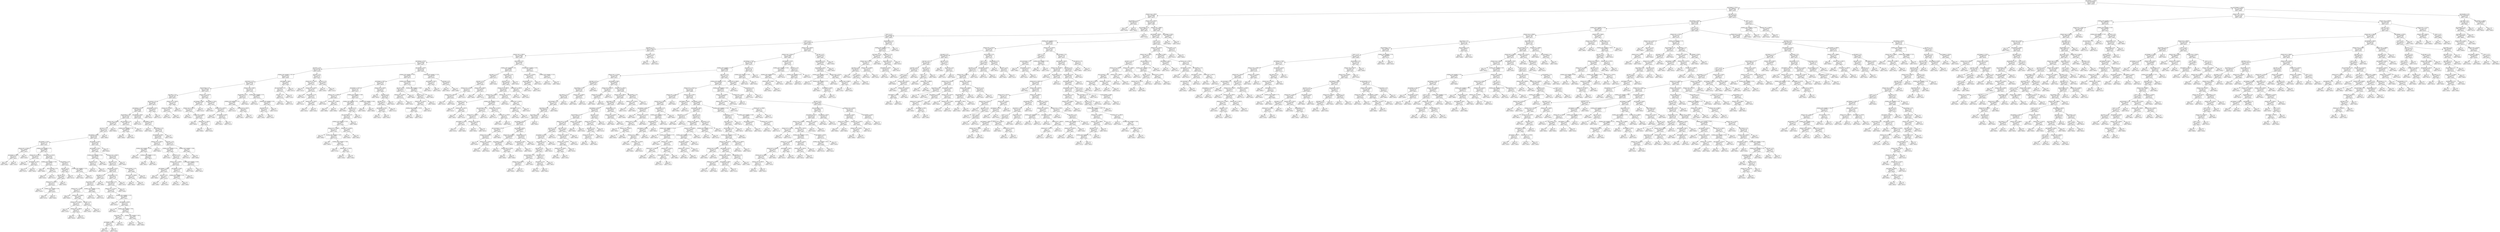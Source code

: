 digraph Tree {
node [shape=box, style="rounded", color="black", fontname=helvetica] ;
edge [fontname=helvetica] ;
0 [label="apt_footage <= 1156.5\nmse = 1546089.9\nsamples = 1138\nvalue = 2459.0"] ;
1 [label="apt_footage <= 723.0\nmse = 489810.7\nsamples = 928\nvalue = 2103.5"] ;
0 -> 1 [labeldistance=2.5, labelangle=45, headlabel="True"] ;
2 [label="distance_cap <= 658.5\nmse = 335860.6\nsamples = 558\nvalue = 1813.3"] ;
1 -> 2 ;
3 [label="adj_beautiful <= 0.5\nmse = 3024600.0\nsamples = 2\nvalue = 4380.0"] ;
2 -> 3 ;
4 [label="mse = 0.0\nsamples = 1\nvalue = 2250.0"] ;
3 -> 4 ;
5 [label="mse = 0.0\nsamples = 1\nvalue = 5800.0"] ;
3 -> 5 ;
6 [label="distance_wh <= 4503.0\nmse = 282452.3\nsamples = 556\nvalue = 1798.6"] ;
2 -> 6 ;
7 [label="adj_furnished <= 1.5\nmse = 285503.7\nsamples = 427\nvalue = 1861.8"] ;
6 -> 7 ;
8 [label="rooms <= 2.5\nmse = 280480.6\nsamples = 426\nvalue = 1858.9"] ;
7 -> 8 ;
9 [label="rooms <= 1.5\nmse = 226849.9\nsamples = 415\nvalue = 1826.5"] ;
8 -> 9 ;
10 [label="adj_great <= 1.5\nmse = 115801.6\nsamples = 198\nvalue = 1637.6"] ;
9 -> 10 ;
11 [label="distance_cap <= 4592.5\nmse = 116284.0\nsamples = 196\nvalue = 1636.5"] ;
10 -> 11 ;
12 [label="apt_footage <= 513.5\nmse = 126566.3\nsamples = 165\nvalue = 1667.5"] ;
11 -> 12 ;
13 [label="adj_open <= 0.5\nmse = 136765.2\nsamples = 130\nvalue = 1614.6"] ;
12 -> 13 ;
14 [label="building_units_available <= 97.5\nmse = 141421.3\nsamples = 122\nvalue = 1626.0"] ;
13 -> 14 ;
15 [label="adj_historic <= 0.5\nmse = 146430.3\nsamples = 116\nvalue = 1619.2"] ;
14 -> 15 ;
16 [label="adj_furnished <= 0.5\nmse = 150955.9\nsamples = 106\nvalue = 1631.6"] ;
15 -> 16 ;
17 [label="adj_newly <= 0.5\nmse = 93112.6\nsamples = 95\nvalue = 1603.2"] ;
16 -> 17 ;
18 [label="adj_natural <= 0.5\nmse = 94166.4\nsamples = 91\nvalue = 1607.0"] ;
17 -> 18 ;
19 [label="apt_footage <= 475.5\nmse = 94836.6\nsamples = 89\nvalue = 1608.9"] ;
18 -> 19 ;
20 [label="adj_beautiful <= 0.5\nmse = 107481.8\nsamples = 50\nvalue = 1704.6"] ;
19 -> 20 ;
21 [label="distance_cap <= 4504.5\nmse = 96441.8\nsamples = 47\nvalue = 1685.3"] ;
20 -> 21 ;
22 [label="adj_new <= 1.5\nmse = 32275.7\nsamples = 46\nvalue = 1657.4"] ;
21 -> 22 ;
23 [label="apt_footage <= 401.5\nmse = 30780.2\nsamples = 45\nvalue = 1645.2"] ;
22 -> 23 ;
24 [label="apt_footage <= 325.0\nmse = 25773.3\nsamples = 17\nvalue = 1526.1"] ;
23 -> 24 ;
25 [label="distance_wh <= 1918.5\nmse = 16099.0\nsamples = 3\nvalue = 1341.0"] ;
24 -> 25 ;
26 [label="apt_footage <= 305.0\nmse = 2916.0\nsamples = 2\nvalue = 1462.0"] ;
25 -> 26 ;
27 [label="mse = 0.0\nsamples = 1\nvalue = 1408.0"] ;
26 -> 27 ;
28 [label="mse = 0.0\nsamples = 1\nvalue = 1516.0"] ;
26 -> 28 ;
29 [label="mse = 0.0\nsamples = 1\nvalue = 1220.0"] ;
25 -> 29 ;
30 [label="building_units_available <= 2.5\nmse = 19848.5\nsamples = 14\nvalue = 1561.3"] ;
24 -> 30 ;
31 [label="distance_wh <= 1574.5\nmse = 18350.0\nsamples = 4\nvalue = 1730.0"] ;
30 -> 31 ;
32 [label="mse = 0.0\nsamples = 1\nvalue = 2000.0"] ;
31 -> 32 ;
33 [label="apt_footage <= 353.5\nmse = 156.2\nsamples = 3\nvalue = 1662.5"] ;
31 -> 33 ;
34 [label="mse = 0.0\nsamples = 2\nvalue = 1675.0"] ;
33 -> 34 ;
35 [label="mse = 0.0\nsamples = 1\nvalue = 1650.0"] ;
33 -> 35 ;
36 [label="distance_wh <= 1514.0\nmse = 8648.5\nsamples = 10\nvalue = 1508.6"] ;
30 -> 36 ;
37 [label="building_units_available <= 10.0\nmse = 5152.8\nsamples = 3\nvalue = 1597.5"] ;
36 -> 37 ;
38 [label="mse = 0.0\nsamples = 1\nvalue = 1669.0"] ;
37 -> 38 ;
39 [label="adj_convenient <= 0.5\nmse = 81.0\nsamples = 2\nvalue = 1526.0"] ;
37 -> 39 ;
40 [label="mse = 0.0\nsamples = 1\nvalue = 1535.0"] ;
39 -> 40 ;
41 [label="mse = 0.0\nsamples = 1\nvalue = 1517.0"] ;
39 -> 41 ;
42 [label="adj_windows <= 0.5\nmse = 6303.2\nsamples = 7\nvalue = 1479.0"] ;
36 -> 42 ;
43 [label="adj_high <= 0.5\nmse = 6994.0\nsamples = 5\nvalue = 1483.5"] ;
42 -> 43 ;
44 [label="adj_new <= 0.5\nmse = 7986.2\nsamples = 4\nvalue = 1484.4"] ;
43 -> 44 ;
45 [label="distance_wh <= 1612.5\nmse = 2181.2\nsamples = 3\nvalue = 1452.5"] ;
44 -> 45 ;
46 [label="mse = 0.0\nsamples = 1\nvalue = 1510.0"] ;
45 -> 46 ;
47 [label="building_units_available <= 8.0\nmse = 792.2\nsamples = 2\nvalue = 1423.8"] ;
45 -> 47 ;
48 [label="mse = 0.0\nsamples = 1\nvalue = 1375.0"] ;
47 -> 48 ;
49 [label="mse = 0.0\nsamples = 1\nvalue = 1440.0"] ;
47 -> 49 ;
50 [label="mse = 0.0\nsamples = 1\nvalue = 1676.0"] ;
44 -> 50 ;
51 [label="mse = 0.0\nsamples = 1\nvalue = 1477.0"] ;
43 -> 51 ;
52 [label="building_units_available <= 11.0\nmse = 4800.0\nsamples = 2\nvalue = 1470.0"] ;
42 -> 52 ;
53 [label="mse = 0.0\nsamples = 1\nvalue = 1350.0"] ;
52 -> 53 ;
54 [label="mse = 0.0\nsamples = 1\nvalue = 1510.0"] ;
52 -> 54 ;
55 [label="apt_footage <= 470.5\nmse = 23493.4\nsamples = 28\nvalue = 1700.3"] ;
23 -> 55 ;
56 [label="apt_footage <= 415.0\nmse = 19512.5\nsamples = 27\nvalue = 1686.8"] ;
55 -> 56 ;
57 [label="building_units_available <= 32.0\nmse = 30134.6\nsamples = 3\nvalue = 1908.8"] ;
56 -> 57 ;
58 [label="adj_ready <= 0.5\nmse = 1317.6\nsamples = 2\nvalue = 2048.7"] ;
57 -> 58 ;
59 [label="mse = 0.0\nsamples = 1\nvalue = 2023.0"] ;
58 -> 59 ;
60 [label="mse = 0.0\nsamples = 1\nvalue = 2100.0"] ;
58 -> 60 ;
61 [label="mse = 0.0\nsamples = 1\nvalue = 1699.0"] ;
57 -> 61 ;
62 [label="distance_cap <= 4402.0\nmse = 12584.2\nsamples = 24\nvalue = 1663.2"] ;
56 -> 62 ;
63 [label="adj_short <= 0.5\nmse = 11031.2\nsamples = 23\nvalue = 1657.0"] ;
62 -> 63 ;
64 [label="apt_footage <= 453.5\nmse = 12023.9\nsamples = 20\nvalue = 1674.3"] ;
63 -> 64 ;
65 [label="adj_large <= 0.5\nmse = 6757.7\nsamples = 10\nvalue = 1618.3"] ;
64 -> 65 ;
66 [label="adj_private <= 0.5\nmse = 6347.9\nsamples = 9\nvalue = 1624.3"] ;
65 -> 66 ;
67 [label="distance_wh <= 1454.0\nmse = 5511.6\nsamples = 7\nvalue = 1615.4"] ;
66 -> 67 ;
68 [label="mse = 0.0\nsamples = 1\nvalue = 1850.0"] ;
67 -> 68 ;
69 [label="distance_wh <= 2484.0\nmse = 1964.5\nsamples = 6\nvalue = 1599.7"] ;
67 -> 69 ;
70 [label="distance_wh <= 1636.0\nmse = 1615.0\nsamples = 4\nvalue = 1616.5"] ;
69 -> 70 ;
71 [label="mse = 0.0\nsamples = 1\nvalue = 1570.0"] ;
70 -> 71 ;
72 [label="distance_wh <= 1983.0\nmse = 600.0\nsamples = 3\nvalue = 1643.0"] ;
70 -> 72 ;
73 [label="mse = 0.0\nsamples = 2\nvalue = 1633.0"] ;
72 -> 73 ;
74 [label="mse = 0.0\nsamples = 1\nvalue = 1703.0"] ;
72 -> 74 ;
75 [label="adj_new <= 0.5\nmse = 42.2\nsamples = 2\nvalue = 1553.8"] ;
69 -> 75 ;
76 [label="mse = 0.0\nsamples = 1\nvalue = 1550.0"] ;
75 -> 76 ;
77 [label="mse = 0.0\nsamples = 1\nvalue = 1565.0"] ;
75 -> 77 ;
78 [label="building_units_available <= 17.0\nmse = 8100.0\nsamples = 2\nvalue = 1660.0"] ;
66 -> 78 ;
79 [label="mse = 0.0\nsamples = 1\nvalue = 1750.0"] ;
78 -> 79 ;
80 [label="mse = 0.0\nsamples = 1\nvalue = 1570.0"] ;
78 -> 80 ;
81 [label="mse = 0.0\nsamples = 1\nvalue = 1499.0"] ;
65 -> 81 ;
82 [label="adj_windows <= 0.5\nmse = 9439.1\nsamples = 10\nvalue = 1747.7"] ;
64 -> 82 ;
83 [label="adj_convenient <= 0.5\nmse = 10041.8\nsamples = 9\nvalue = 1746.4"] ;
82 -> 83 ;
84 [label="distance_wh <= 1312.5\nmse = 11150.0\nsamples = 8\nvalue = 1738.8"] ;
83 -> 84 ;
85 [label="mse = 0.0\nsamples = 1\nvalue = 1850.0"] ;
84 -> 85 ;
86 [label="building_units_available <= 12.5\nmse = 9669.8\nsamples = 7\nvalue = 1705.4"] ;
84 -> 86 ;
87 [label="mse = 0.0\nsamples = 1\nvalue = 1875.0"] ;
86 -> 87 ;
88 [label="apt_footage <= 456.0\nmse = 7193.1\nsamples = 6\nvalue = 1686.6"] ;
86 -> 88 ;
89 [label="mse = 0.0\nsamples = 1\nvalue = 1850.0"] ;
88 -> 89 ;
90 [label="building_units_available <= 70.0\nmse = 4335.6\nsamples = 5\nvalue = 1666.1"] ;
88 -> 90 ;
91 [label="adj_private <= 0.5\nmse = 3403.5\nsamples = 3\nvalue = 1690.2"] ;
90 -> 91 ;
92 [label="apt_footage <= 464.0\nmse = 285.2\nsamples = 2\nvalue = 1730.2"] ;
91 -> 92 ;
93 [label="mse = 0.0\nsamples = 1\nvalue = 1701.0"] ;
92 -> 93 ;
94 [label="mse = 0.0\nsamples = 1\nvalue = 1740.0"] ;
92 -> 94 ;
95 [label="mse = 0.0\nsamples = 1\nvalue = 1610.0"] ;
91 -> 95 ;
96 [label="building_units_available <= 95.5\nmse = 196.0\nsamples = 2\nvalue = 1594.0"] ;
90 -> 96 ;
97 [label="mse = 0.0\nsamples = 1\nvalue = 1580.0"] ;
96 -> 97 ;
98 [label="mse = 0.0\nsamples = 1\nvalue = 1608.0"] ;
96 -> 98 ;
99 [label="mse = 0.0\nsamples = 1\nvalue = 1796.0"] ;
83 -> 99 ;
100 [label="mse = 0.0\nsamples = 1\nvalue = 1767.0"] ;
82 -> 100 ;
101 [label="adj_windows <= 0.5\nmse = 682.7\nsamples = 3\nvalue = 1586.0"] ;
63 -> 101 ;
102 [label="distance_wh <= 2099.0\nmse = 192.0\nsamples = 2\nvalue = 1578.0"] ;
101 -> 102 ;
103 [label="mse = 0.0\nsamples = 1\nvalue = 1602.0"] ;
102 -> 103 ;
104 [label="mse = 0.0\nsamples = 1\nvalue = 1570.0"] ;
102 -> 104 ;
105 [label="mse = 0.0\nsamples = 1\nvalue = 1650.0"] ;
101 -> 105 ;
106 [label="mse = 0.0\nsamples = 1\nvalue = 1950.0"] ;
62 -> 106 ;
107 [label="mse = 0.0\nsamples = 1\nvalue = 2050.0"] ;
55 -> 107 ;
108 [label="mse = 0.0\nsamples = 1\nvalue = 1900.0"] ;
22 -> 108 ;
109 [label="mse = 0.0\nsamples = 1\nvalue = 4000.0"] ;
21 -> 109 ;
110 [label="adj_convenient <= 0.5\nmse = 184178.5\nsamples = 3\nvalue = 1974.2"] ;
20 -> 110 ;
111 [label="building_units_available <= 7.0\nmse = 196566.0\nsamples = 2\nvalue = 2038.0"] ;
110 -> 111 ;
112 [label="mse = 0.0\nsamples = 1\nvalue = 2400.0"] ;
111 -> 112 ;
113 [label="mse = 0.0\nsamples = 1\nvalue = 1495.0"] ;
111 -> 113 ;
114 [label="mse = 0.0\nsamples = 1\nvalue = 1655.0"] ;
110 -> 114 ;
115 [label="apt_footage <= 480.5\nmse = 40263.4\nsamples = 39\nvalue = 1462.9"] ;
19 -> 115 ;
116 [label="mse = 0.0\nsamples = 22\nvalue = 1311.0"] ;
115 -> 116 ;
117 [label="apt_footage <= 481.5\nmse = 24912.3\nsamples = 17\nvalue = 1655.7"] ;
115 -> 117 ;
118 [label="mse = 0.0\nsamples = 1\nvalue = 1500.0"] ;
117 -> 118 ;
119 [label="adj_windows <= 0.5\nmse = 24587.6\nsamples = 16\nvalue = 1676.0"] ;
117 -> 119 ;
120 [label="apt_footage <= 495.0\nmse = 24986.2\nsamples = 15\nvalue = 1670.4"] ;
119 -> 120 ;
121 [label="distance_cap <= 4262.5\nmse = 5312.6\nsamples = 4\nvalue = 1835.4"] ;
120 -> 121 ;
122 [label="building_units_available <= 18.5\nmse = 480.8\nsamples = 3\nvalue = 1870.5"] ;
121 -> 122 ;
123 [label="mse = 0.0\nsamples = 1\nvalue = 1839.0"] ;
122 -> 123 ;
124 [label="building_units_available <= 22.5\nmse = 200.0\nsamples = 2\nvalue = 1881.0"] ;
122 -> 124 ;
125 [label="mse = 0.0\nsamples = 1\nvalue = 1891.0"] ;
124 -> 125 ;
126 [label="mse = 0.0\nsamples = 1\nvalue = 1861.0"] ;
124 -> 126 ;
127 [label="mse = 0.0\nsamples = 1\nvalue = 1695.0"] ;
121 -> 127 ;
128 [label="adj_high <= 0.5\nmse = 20411.3\nsamples = 11\nvalue = 1621.9"] ;
120 -> 128 ;
129 [label="building_units_available <= 2.5\nmse = 9472.5\nsamples = 9\nvalue = 1569.9"] ;
128 -> 129 ;
130 [label="mse = 0.0\nsamples = 1\nvalue = 1750.0"] ;
129 -> 130 ;
131 [label="adj_short <= 0.5\nmse = 7515.0\nsamples = 8\nvalue = 1556.1"] ;
129 -> 131 ;
132 [label="distance_cap <= 3160.0\nmse = 2032.6\nsamples = 6\nvalue = 1550.8"] ;
131 -> 132 ;
133 [label="apt_footage <= 506.0\nmse = 1636.2\nsamples = 3\nvalue = 1529.4"] ;
132 -> 133 ;
134 [label="mse = 0.0\nsamples = 1\nvalue = 1600.0"] ;
133 -> 134 ;
135 [label="adj_new <= 0.5\nmse = 487.7\nsamples = 2\nvalue = 1511.8"] ;
133 -> 135 ;
136 [label="mse = 0.0\nsamples = 1\nvalue = 1499.0"] ;
135 -> 136 ;
137 [label="mse = 0.0\nsamples = 1\nvalue = 1550.0"] ;
135 -> 137 ;
138 [label="apt_footage <= 506.5\nmse = 1513.0\nsamples = 3\nvalue = 1572.2"] ;
132 -> 138 ;
139 [label="building_units_available <= 6.0\nmse = 1089.0\nsamples = 2\nvalue = 1532.0"] ;
138 -> 139 ;
140 [label="mse = 0.0\nsamples = 1\nvalue = 1565.0"] ;
139 -> 140 ;
141 [label="mse = 0.0\nsamples = 1\nvalue = 1499.0"] ;
139 -> 141 ;
142 [label="mse = 0.0\nsamples = 1\nvalue = 1599.0"] ;
138 -> 142 ;
143 [label="building_units_available <= 43.0\nmse = 25387.6\nsamples = 2\nvalue = 1573.7"] ;
131 -> 143 ;
144 [label="mse = 0.0\nsamples = 1\nvalue = 1799.0"] ;
143 -> 144 ;
145 [label="mse = 0.0\nsamples = 1\nvalue = 1461.0"] ;
143 -> 145 ;
146 [label="building_units_available <= 28.0\nmse = 80.2\nsamples = 2\nvalue = 1864.3"] ;
128 -> 146 ;
147 [label="mse = 0.0\nsamples = 1\nvalue = 1877.0"] ;
146 -> 147 ;
148 [label="mse = 0.0\nsamples = 1\nvalue = 1858.0"] ;
146 -> 148 ;
149 [label="mse = 0.0\nsamples = 1\nvalue = 1799.0"] ;
119 -> 149 ;
150 [label="apt_footage <= 471.0\nmse = 24649.0\nsamples = 2\nvalue = 1468.0"] ;
18 -> 150 ;
151 [label="mse = 0.0\nsamples = 1\nvalue = 1625.0"] ;
150 -> 151 ;
152 [label="mse = 0.0\nsamples = 1\nvalue = 1311.0"] ;
150 -> 152 ;
153 [label="distance_wh <= 1403.0\nmse = 47253.0\nsamples = 4\nvalue = 1486.6"] ;
17 -> 153 ;
154 [label="distance_wh <= 993.0\nmse = 2500.0\nsamples = 2\nvalue = 1750.0"] ;
153 -> 154 ;
155 [label="mse = 0.0\nsamples = 1\nvalue = 1700.0"] ;
154 -> 155 ;
156 [label="mse = 0.0\nsamples = 1\nvalue = 1800.0"] ;
154 -> 156 ;
157 [label="mse = 0.0\nsamples = 2\nvalue = 1311.0"] ;
153 -> 157 ;
158 [label="distance_wh <= 2477.5\nmse = 630021.5\nsamples = 11\nvalue = 1909.1"] ;
16 -> 158 ;
159 [label="apt_footage <= 469.5\nmse = 876718.2\nsamples = 6\nvalue = 2192.6"] ;
158 -> 159 ;
160 [label="distance_cap <= 3671.5\nmse = 732222.2\nsamples = 4\nvalue = 2633.3"] ;
159 -> 160 ;
161 [label="mse = 0.0\nsamples = 1\nvalue = 4100.0"] ;
160 -> 161 ;
162 [label="distance_wh <= 1599.0\nmse = 362400.0\nsamples = 3\nvalue = 2340.0"] ;
160 -> 162 ;
163 [label="mse = 0.0\nsamples = 1\nvalue = 1850.0"] ;
162 -> 163 ;
164 [label="distance_wh <= 1831.5\nmse = 5625.0\nsamples = 2\nvalue = 3075.0"] ;
162 -> 164 ;
165 [label="mse = 0.0\nsamples = 1\nvalue = 3000.0"] ;
164 -> 165 ;
166 [label="mse = 0.0\nsamples = 1\nvalue = 3150.0"] ;
164 -> 166 ;
167 [label="mse = 0.0\nsamples = 2\nvalue = 1311.0"] ;
159 -> 167 ;
168 [label="apt_footage <= 334.0\nmse = 76759.6\nsamples = 5\nvalue = 1544.7"] ;
158 -> 168 ;
169 [label="mse = 0.0\nsamples = 1\nvalue = 2100.0"] ;
168 -> 169 ;
170 [label="distance_wh <= 3077.5\nmse = 29597.5\nsamples = 4\nvalue = 1452.2"] ;
168 -> 170 ;
171 [label="mse = 0.0\nsamples = 1\nvalue = 1790.0"] ;
170 -> 171 ;
172 [label="apt_footage <= 424.0\nmse = 8125.4\nsamples = 3\nvalue = 1384.6"] ;
170 -> 172 ;
173 [label="mse = 0.0\nsamples = 1\nvalue = 1495.0"] ;
172 -> 173 ;
174 [label="mse = 0.0\nsamples = 2\nvalue = 1311.0"] ;
172 -> 174 ;
175 [label="distance_cap <= 3495.5\nmse = 35611.4\nsamples = 10\nvalue = 1425.2"] ;
15 -> 175 ;
176 [label="adj_beautiful <= 0.5\nmse = 11532.1\nsamples = 6\nvalue = 1307.1"] ;
175 -> 176 ;
177 [label="building_units_available <= 3.5\nmse = 1769.0\nsamples = 5\nvalue = 1348.0"] ;
176 -> 177 ;
178 [label="mse = 0.0\nsamples = 3\nvalue = 1311.0"] ;
177 -> 178 ;
179 [label="distance_cap <= 3201.5\nmse = 800.0\nsamples = 2\nvalue = 1385.0"] ;
177 -> 179 ;
180 [label="mse = 0.0\nsamples = 1\nvalue = 1365.0"] ;
179 -> 180 ;
181 [label="mse = 0.0\nsamples = 1\nvalue = 1425.0"] ;
179 -> 181 ;
182 [label="mse = 0.0\nsamples = 1\nvalue = 1062.0"] ;
176 -> 182 ;
183 [label="building_units_available <= 5.5\nmse = 10696.7\nsamples = 4\nvalue = 1631.8"] ;
175 -> 183 ;
184 [label="mse = 0.0\nsamples = 1\nvalue = 1525.0"] ;
183 -> 184 ;
185 [label="building_units_available <= 9.5\nmse = 9197.6\nsamples = 3\nvalue = 1667.3"] ;
183 -> 185 ;
186 [label="adj_newly <= 0.5\nmse = 1056.2\nsamples = 2\nvalue = 1732.5"] ;
185 -> 186 ;
187 [label="mse = 0.0\nsamples = 1\nvalue = 1700.0"] ;
186 -> 187 ;
188 [label="mse = 0.0\nsamples = 1\nvalue = 1765.0"] ;
186 -> 188 ;
189 [label="mse = 0.0\nsamples = 1\nvalue = 1537.0"] ;
185 -> 189 ;
190 [label="apt_footage <= 480.0\nmse = 1800.4\nsamples = 6\nvalue = 1780.9"] ;
14 -> 190 ;
191 [label="adj_convenient <= 0.5\nmse = 549.0\nsamples = 5\nvalue = 1767.1"] ;
190 -> 191 ;
192 [label="adj_new <= 0.5\nmse = 5.6\nsamples = 4\nvalue = 1776.7"] ;
191 -> 192 ;
193 [label="mse = 0.0\nsamples = 2\nvalue = 1780.0"] ;
192 -> 193 ;
194 [label="mse = 0.0\nsamples = 2\nvalue = 1775.0"] ;
192 -> 194 ;
195 [label="mse = 0.0\nsamples = 1\nvalue = 1710.0"] ;
191 -> 195 ;
196 [label="mse = 0.0\nsamples = 1\nvalue = 1877.0"] ;
190 -> 196 ;
197 [label="adj_high <= 0.5\nmse = 14514.2\nsamples = 8\nvalue = 1416.7"] ;
13 -> 197 ;
198 [label="distance_wh <= 1763.5\nmse = 14514.7\nsamples = 6\nvalue = 1413.7"] ;
197 -> 198 ;
199 [label="mse = 0.0\nsamples = 2\nvalue = 1311.0"] ;
198 -> 199 ;
200 [label="distance_wh <= 2197.5\nmse = 14789.7\nsamples = 4\nvalue = 1443.0"] ;
198 -> 200 ;
201 [label="mse = 0.0\nsamples = 1\nvalue = 1625.0"] ;
200 -> 201 ;
202 [label="adj_windows <= 0.5\nmse = 2156.2\nsamples = 3\nvalue = 1370.2"] ;
200 -> 202 ;
203 [label="mse = 0.0\nsamples = 1\nvalue = 1311.0"] ;
202 -> 203 ;
204 [label="distance_wh <= 3292.5\nmse = 1600.0\nsamples = 2\nvalue = 1385.0"] ;
202 -> 204 ;
205 [label="mse = 0.0\nsamples = 1\nvalue = 1425.0"] ;
204 -> 205 ;
206 [label="mse = 0.0\nsamples = 1\nvalue = 1345.0"] ;
204 -> 206 ;
207 [label="adj_new <= 1.0\nmse = 14280.2\nsamples = 2\nvalue = 1430.5"] ;
197 -> 207 ;
208 [label="mse = 0.0\nsamples = 1\nvalue = 1550.0"] ;
207 -> 208 ;
209 [label="mse = 0.0\nsamples = 1\nvalue = 1311.0"] ;
207 -> 209 ;
210 [label="apt_footage <= 597.5\nmse = 43300.1\nsamples = 35\nvalue = 1858.2"] ;
12 -> 210 ;
211 [label="building_units_available <= 70.0\nmse = 20416.6\nsamples = 30\nvalue = 1817.0"] ;
210 -> 211 ;
212 [label="apt_footage <= 567.0\nmse = 21851.8\nsamples = 22\nvalue = 1842.8"] ;
211 -> 212 ;
213 [label="apt_footage <= 525.0\nmse = 13176.7\nsamples = 16\nvalue = 1813.7"] ;
212 -> 213 ;
214 [label="distance_cap <= 3788.0\nmse = 1573.9\nsamples = 4\nvalue = 1883.3"] ;
213 -> 214 ;
215 [label="mse = 0.0\nsamples = 1\nvalue = 1795.0"] ;
214 -> 215 ;
216 [label="distance_cap <= 3893.0\nmse = 16.0\nsamples = 3\nvalue = 1901.0"] ;
214 -> 216 ;
217 [label="mse = 0.0\nsamples = 2\nvalue = 1899.0"] ;
216 -> 217 ;
218 [label="mse = 0.0\nsamples = 1\nvalue = 1909.0"] ;
216 -> 218 ;
219 [label="building_units_available <= 40.0\nmse = 14827.1\nsamples = 12\nvalue = 1791.7"] ;
213 -> 219 ;
220 [label="building_units_available <= 4.5\nmse = 8961.8\nsamples = 10\nvalue = 1818.4"] ;
219 -> 220 ;
221 [label="mse = 0.0\nsamples = 1\nvalue = 2000.0"] ;
220 -> 221 ;
222 [label="adj_large <= 0.5\nmse = 7332.2\nsamples = 9\nvalue = 1807.1"] ;
220 -> 222 ;
223 [label="adj_convenient <= 0.5\nmse = 7492.8\nsamples = 8\nvalue = 1802.5"] ;
222 -> 223 ;
224 [label="building_units_available <= 31.5\nmse = 5907.2\nsamples = 7\nvalue = 1790.6"] ;
223 -> 224 ;
225 [label="distance_wh <= 2598.5\nmse = 4127.9\nsamples = 5\nvalue = 1758.1"] ;
224 -> 225 ;
226 [label="mse = 0.0\nsamples = 1\nvalue = 1580.0"] ;
225 -> 226 ;
227 [label="building_units_available <= 10.5\nmse = 670.5\nsamples = 4\nvalue = 1777.9"] ;
225 -> 227 ;
228 [label="mse = 0.0\nsamples = 1\nvalue = 1850.0"] ;
227 -> 228 ;
229 [label="building_units_available <= 19.0\nmse = 23.1\nsamples = 3\nvalue = 1768.9"] ;
227 -> 229 ;
230 [label="mse = 0.0\nsamples = 1\nvalue = 1775.0"] ;
229 -> 230 ;
231 [label="distance_cap <= 1315.0\nmse = 1.0\nsamples = 2\nvalue = 1765.2"] ;
229 -> 231 ;
232 [label="mse = 0.0\nsamples = 1\nvalue = 1764.0"] ;
231 -> 232 ;
233 [label="mse = 0.0\nsamples = 1\nvalue = 1766.0"] ;
231 -> 233 ;
234 [label="distance_wh <= 2202.0\nmse = 1089.0\nsamples = 2\nvalue = 1872.0"] ;
224 -> 234 ;
235 [label="mse = 0.0\nsamples = 1\nvalue = 1839.0"] ;
234 -> 235 ;
236 [label="mse = 0.0\nsamples = 1\nvalue = 1905.0"] ;
234 -> 236 ;
237 [label="mse = 0.0\nsamples = 1\nvalue = 1969.0"] ;
223 -> 237 ;
238 [label="mse = 0.0\nsamples = 1\nvalue = 1875.0"] ;
222 -> 238 ;
239 [label="building_units_available <= 45.0\nmse = 7225.0\nsamples = 2\nvalue = 1565.0"] ;
219 -> 239 ;
240 [label="mse = 0.0\nsamples = 1\nvalue = 1650.0"] ;
239 -> 240 ;
241 [label="mse = 0.0\nsamples = 1\nvalue = 1480.0"] ;
239 -> 241 ;
242 [label="distance_wh <= 1559.5\nmse = 35287.6\nsamples = 6\nvalue = 1908.8"] ;
212 -> 242 ;
243 [label="mse = 0.0\nsamples = 2\nvalue = 1819.0"] ;
242 -> 243 ;
244 [label="adj_large <= 0.5\nmse = 52368.9\nsamples = 4\nvalue = 1983.7"] ;
242 -> 244 ;
245 [label="adj_high <= 0.5\nmse = 59672.0\nsamples = 3\nvalue = 2063.0"] ;
244 -> 245 ;
246 [label="apt_footage <= 579.5\nmse = 24494.2\nsamples = 2\nvalue = 2180.3"] ;
245 -> 246 ;
247 [label="mse = 0.0\nsamples = 1\nvalue = 2291.0"] ;
246 -> 247 ;
248 [label="mse = 0.0\nsamples = 1\nvalue = 1959.0"] ;
246 -> 248 ;
249 [label="mse = 0.0\nsamples = 1\nvalue = 1711.0"] ;
245 -> 249 ;
250 [label="mse = 0.0\nsamples = 1\nvalue = 1825.0"] ;
244 -> 250 ;
251 [label="building_units_available <= 97.5\nmse = 11533.3\nsamples = 8\nvalue = 1755.0"] ;
211 -> 251 ;
252 [label="adj_new <= 0.5\nmse = 2806.2\nsamples = 3\nvalue = 1627.5"] ;
251 -> 252 ;
253 [label="distance_wh <= 2055.5\nmse = 100.0\nsamples = 2\nvalue = 1575.0"] ;
252 -> 253 ;
254 [label="mse = 0.0\nsamples = 1\nvalue = 1585.0"] ;
253 -> 254 ;
255 [label="mse = 0.0\nsamples = 1\nvalue = 1565.0"] ;
253 -> 255 ;
256 [label="mse = 0.0\nsamples = 1\nvalue = 1680.0"] ;
252 -> 256 ;
257 [label="building_units_available <= 196.5\nmse = 6645.9\nsamples = 5\nvalue = 1801.4"] ;
251 -> 257 ;
258 [label="adj_new <= 0.5\nmse = 3304.7\nsamples = 4\nvalue = 1841.2"] ;
257 -> 258 ;
259 [label="distance_wh <= 3267.0\nmse = 1845.9\nsamples = 3\nvalue = 1825.7"] ;
258 -> 259 ;
260 [label="building_units_available <= 121.0\nmse = 42.2\nsamples = 2\nvalue = 1788.8"] ;
259 -> 260 ;
261 [label="mse = 0.0\nsamples = 1\nvalue = 1800.0"] ;
260 -> 261 ;
262 [label="mse = 0.0\nsamples = 1\nvalue = 1785.0"] ;
260 -> 262 ;
263 [label="mse = 0.0\nsamples = 1\nvalue = 1875.0"] ;
259 -> 263 ;
264 [label="mse = 0.0\nsamples = 1\nvalue = 1950.0"] ;
258 -> 264 ;
265 [label="mse = 0.0\nsamples = 1\nvalue = 1695.0"] ;
257 -> 265 ;
266 [label="building_units_available <= 11.0\nmse = 82124.6\nsamples = 5\nvalue = 2279.2"] ;
210 -> 266 ;
267 [label="apt_footage <= 601.5\nmse = 13572.2\nsamples = 2\nvalue = 2583.5"] ;
266 -> 267 ;
268 [label="mse = 0.0\nsamples = 1\nvalue = 2467.0"] ;
267 -> 268 ;
269 [label="mse = 0.0\nsamples = 1\nvalue = 2700.0"] ;
267 -> 269 ;
270 [label="adj_large <= 0.5\nmse = 24938.9\nsamples = 3\nvalue = 2076.3"] ;
266 -> 270 ;
271 [label="mse = 0.0\nsamples = 1\nvalue = 1853.0"] ;
270 -> 271 ;
272 [label="mse = 0.0\nsamples = 2\nvalue = 2188.0"] ;
270 -> 272 ;
273 [label="adj_private <= 0.5\nmse = 30588.0\nsamples = 31\nvalue = 1473.7"] ;
11 -> 273 ;
274 [label="building_units_available <= 3.0\nmse = 24484.6\nsamples = 26\nvalue = 1451.6"] ;
273 -> 274 ;
275 [label="adj_large <= 0.5\nmse = 8850.1\nsamples = 7\nvalue = 1357.5"] ;
274 -> 275 ;
276 [label="adj_open <= 0.5\nmse = 10447.0\nsamples = 6\nvalue = 1358.9"] ;
275 -> 276 ;
277 [label="distance_cap <= 5282.5\nmse = 6195.4\nsamples = 4\nvalue = 1340.8"] ;
276 -> 277 ;
278 [label="distance_cap <= 4917.0\nmse = 14161.0\nsamples = 2\nvalue = 1430.0"] ;
277 -> 278 ;
279 [label="mse = 0.0\nsamples = 1\nvalue = 1311.0"] ;
278 -> 279 ;
280 [label="mse = 0.0\nsamples = 1\nvalue = 1549.0"] ;
278 -> 280 ;
281 [label="mse = 0.0\nsamples = 2\nvalue = 1311.0"] ;
277 -> 281 ;
282 [label="distance_wh <= 3644.5\nmse = 18560.2\nsamples = 2\nvalue = 1407.3"] ;
276 -> 282 ;
283 [label="mse = 0.0\nsamples = 1\nvalue = 1600.0"] ;
282 -> 283 ;
284 [label="mse = 0.0\nsamples = 1\nvalue = 1311.0"] ;
282 -> 284 ;
285 [label="mse = 0.0\nsamples = 1\nvalue = 1350.0"] ;
275 -> 285 ;
286 [label="adj_windows <= 0.5\nmse = 25763.7\nsamples = 19\nvalue = 1492.4"] ;
274 -> 286 ;
287 [label="adj_high <= 0.5\nmse = 26918.6\nsamples = 18\nvalue = 1485.6"] ;
286 -> 287 ;
288 [label="distance_wh <= 3963.0\nmse = 30610.2\nsamples = 16\nvalue = 1476.0"] ;
287 -> 288 ;
289 [label="distance_cap <= 4952.0\nmse = 29042.5\nsamples = 12\nvalue = 1539.4"] ;
288 -> 289 ;
290 [label="adj_historic <= 0.5\nmse = 8596.2\nsamples = 3\nvalue = 1424.2"] ;
289 -> 290 ;
291 [label="mse = 0.0\nsamples = 1\nvalue = 1311.0"] ;
290 -> 291 ;
292 [label="distance_wh <= 2672.5\nmse = 88.9\nsamples = 2\nvalue = 1499.7"] ;
290 -> 292 ;
293 [label="mse = 0.0\nsamples = 1\nvalue = 1493.0"] ;
292 -> 293 ;
294 [label="mse = 0.0\nsamples = 1\nvalue = 1513.0"] ;
292 -> 294 ;
295 [label="building_units_available <= 15.0\nmse = 29726.6\nsamples = 9\nvalue = 1587.4"] ;
289 -> 295 ;
296 [label="adj_convenient <= 0.5\nmse = 17139.4\nsamples = 6\nvalue = 1672.2"] ;
295 -> 296 ;
297 [label="distance_wh <= 3529.5\nmse = 16742.6\nsamples = 5\nvalue = 1711.3"] ;
296 -> 297 ;
298 [label="apt_footage <= 541.0\nmse = 972.0\nsamples = 3\nvalue = 1654.0"] ;
297 -> 298 ;
299 [label="mse = 0.0\nsamples = 2\nvalue = 1672.0"] ;
298 -> 299 ;
300 [label="mse = 0.0\nsamples = 1\nvalue = 1600.0"] ;
298 -> 300 ;
301 [label="distance_cap <= 5557.0\nmse = 28561.0\nsamples = 2\nvalue = 1826.0"] ;
297 -> 301 ;
302 [label="mse = 0.0\nsamples = 1\nvalue = 1995.0"] ;
301 -> 302 ;
303 [label="mse = 0.0\nsamples = 1\nvalue = 1657.0"] ;
301 -> 303 ;
304 [label="mse = 0.0\nsamples = 1\nvalue = 1555.0"] ;
296 -> 304 ;
305 [label="distance_cap <= 5720.5\nmse = 11720.7\nsamples = 3\nvalue = 1417.8"] ;
295 -> 305 ;
306 [label="mse = 0.0\nsamples = 1\nvalue = 1311.0"] ;
305 -> 306 ;
307 [label="distance_wh <= 3756.0\nmse = 650.2\nsamples = 2\nvalue = 1524.5"] ;
305 -> 307 ;
308 [label="mse = 0.0\nsamples = 1\nvalue = 1550.0"] ;
307 -> 308 ;
309 [label="mse = 0.0\nsamples = 1\nvalue = 1499.0"] ;
307 -> 309 ;
310 [label="distance_cap <= 5711.0\nmse = 936.0\nsamples = 4\nvalue = 1322.0"] ;
288 -> 310 ;
311 [label="mse = 0.0\nsamples = 1\nvalue = 1395.0"] ;
310 -> 311 ;
312 [label="distance_wh <= 4410.5\nmse = 55.8\nsamples = 3\nvalue = 1309.8"] ;
310 -> 312 ;
313 [label="apt_footage <= 411.5\nmse = 11.8\nsamples = 2\nvalue = 1306.8"] ;
312 -> 313 ;
314 [label="mse = 0.0\nsamples = 1\nvalue = 1304.0"] ;
313 -> 314 ;
315 [label="mse = 0.0\nsamples = 1\nvalue = 1311.0"] ;
313 -> 315 ;
316 [label="mse = 0.0\nsamples = 1\nvalue = 1325.0"] ;
312 -> 316 ;
317 [label="distance_wh <= 3054.0\nmse = 892.7\nsamples = 2\nvalue = 1543.2"] ;
287 -> 317 ;
318 [label="mse = 0.0\nsamples = 1\nvalue = 1526.0"] ;
317 -> 318 ;
319 [label="mse = 0.0\nsamples = 1\nvalue = 1595.0"] ;
317 -> 319 ;
320 [label="mse = 0.0\nsamples = 1\nvalue = 1587.0"] ;
286 -> 320 ;
321 [label="building_units_available <= 13.0\nmse = 45771.7\nsamples = 5\nvalue = 1632.0"] ;
273 -> 321 ;
322 [label="distance_wh <= 3478.0\nmse = 20758.2\nsamples = 3\nvalue = 1510.5"] ;
321 -> 322 ;
323 [label="adj_windows <= 0.5\nmse = 26896.0\nsamples = 2\nvalue = 1596.0"] ;
322 -> 323 ;
324 [label="mse = 0.0\nsamples = 1\nvalue = 1432.0"] ;
323 -> 324 ;
325 [label="mse = 0.0\nsamples = 1\nvalue = 1760.0"] ;
323 -> 325 ;
326 [label="mse = 0.0\nsamples = 1\nvalue = 1425.0"] ;
322 -> 326 ;
327 [label="building_units_available <= 21.0\nmse = 7225.0\nsamples = 2\nvalue = 1875.0"] ;
321 -> 327 ;
328 [label="mse = 0.0\nsamples = 1\nvalue = 1790.0"] ;
327 -> 328 ;
329 [label="mse = 0.0\nsamples = 1\nvalue = 1960.0"] ;
327 -> 329 ;
330 [label="adj_historic <= 0.5\nmse = 17424.0\nsamples = 2\nvalue = 1793.0"] ;
10 -> 330 ;
331 [label="mse = 0.0\nsamples = 1\nvalue = 1661.0"] ;
330 -> 331 ;
332 [label="mse = 0.0\nsamples = 1\nvalue = 1925.0"] ;
330 -> 332 ;
333 [label="distance_cap <= 5654.0\nmse = 266070.5\nsamples = 217\nvalue = 2003.5"] ;
9 -> 333 ;
334 [label="distance_cap <= 5020.0\nmse = 212999.6\nsamples = 207\nvalue = 1983.0"] ;
333 -> 334 ;
335 [label="apt_footage <= 718.0\nmse = 221811.8\nsamples = 192\nvalue = 2012.4"] ;
334 -> 335 ;
336 [label="building_units_available <= 1.5\nmse = 240888.9\nsamples = 134\nvalue = 2132.3"] ;
335 -> 336 ;
337 [label="distance_wh <= 2129.0\nmse = 431264.2\nsamples = 51\nvalue = 2291.2"] ;
336 -> 337 ;
338 [label="adj_high <= 0.5\nmse = 609423.8\nsamples = 19\nvalue = 2544.4"] ;
337 -> 338 ;
339 [label="adj_windows <= 0.5\nmse = 619531.2\nsamples = 18\nvalue = 2562.5"] ;
338 -> 339 ;
340 [label="adj_natural <= 0.5\nmse = 737082.2\nsamples = 16\nvalue = 2644.8"] ;
339 -> 340 ;
341 [label="adj_furnished <= 0.5\nmse = 774112.4\nsamples = 15\nvalue = 2694.8"] ;
340 -> 341 ;
342 [label="adj_historic <= 0.5\nmse = 809082.4\nsamples = 14\nvalue = 2704.0"] ;
341 -> 342 ;
343 [label="adj_private <= 0.5\nmse = 778845.4\nsamples = 12\nvalue = 2599.2"] ;
342 -> 343 ;
344 [label="apt_footage <= 653.5\nmse = 849876.8\nsamples = 11\nvalue = 2552.6"] ;
343 -> 344 ;
345 [label="adj_convenient <= 0.5\nmse = 10420.1\nsamples = 4\nvalue = 2040.8"] ;
344 -> 345 ;
346 [label="distance_cap <= 2420.5\nmse = 12000.0\nsamples = 3\nvalue = 2050.0"] ;
345 -> 346 ;
347 [label="mse = 0.0\nsamples = 1\nvalue = 2250.0"] ;
346 -> 347 ;
348 [label="distance_cap <= 3256.0\nmse = 2500.0\nsamples = 2\nvalue = 2000.0"] ;
346 -> 348 ;
349 [label="mse = 0.0\nsamples = 1\nvalue = 1950.0"] ;
348 -> 349 ;
350 [label="mse = 0.0\nsamples = 1\nvalue = 2050.0"] ;
348 -> 350 ;
351 [label="mse = 0.0\nsamples = 1\nvalue = 1995.0"] ;
345 -> 351 ;
352 [label="apt_footage <= 687.0\nmse = 1086942.1\nsamples = 7\nvalue = 2831.8"] ;
344 -> 352 ;
353 [label="distance_wh <= 1636.5\nmse = 1608888.9\nsamples = 4\nvalue = 3233.3"] ;
352 -> 353 ;
354 [label="apt_footage <= 675.0\nmse = 330000.0\nsamples = 3\nvalue = 2400.0"] ;
353 -> 354 ;
355 [label="mse = 0.0\nsamples = 1\nvalue = 2500.0"] ;
354 -> 355 ;
356 [label="distance_cap <= 3754.0\nmse = 435555.6\nsamples = 2\nvalue = 2366.7"] ;
354 -> 356 ;
357 [label="mse = 0.0\nsamples = 1\nvalue = 1900.0"] ;
356 -> 357 ;
358 [label="mse = 0.0\nsamples = 1\nvalue = 3300.0"] ;
356 -> 358 ;
359 [label="mse = 0.0\nsamples = 1\nvalue = 4900.0"] ;
353 -> 359 ;
360 [label="adj_beautiful <= 0.5\nmse = 35000.0\nsamples = 3\nvalue = 2350.0"] ;
352 -> 360 ;
361 [label="apt_footage <= 700.5\nmse = 55555.6\nsamples = 2\nvalue = 2316.7"] ;
360 -> 361 ;
362 [label="mse = 0.0\nsamples = 1\nvalue = 2150.0"] ;
361 -> 362 ;
363 [label="mse = 0.0\nsamples = 1\nvalue = 2650.0"] ;
361 -> 363 ;
364 [label="mse = 0.0\nsamples = 1\nvalue = 2400.0"] ;
360 -> 364 ;
365 [label="mse = 0.0\nsamples = 1\nvalue = 2995.0"] ;
343 -> 365 ;
366 [label="mse = 0.0\nsamples = 2\nvalue = 3700.0"] ;
342 -> 366 ;
367 [label="mse = 0.0\nsamples = 1\nvalue = 2500.0"] ;
341 -> 367 ;
368 [label="mse = 0.0\nsamples = 1\nvalue = 2095.0"] ;
340 -> 368 ;
369 [label="distance_wh <= 1620.5\nmse = 13888.9\nsamples = 2\nvalue = 2233.3"] ;
339 -> 369 ;
370 [label="mse = 0.0\nsamples = 1\nvalue = 2400.0"] ;
369 -> 370 ;
371 [label="mse = 0.0\nsamples = 1\nvalue = 2150.0"] ;
369 -> 371 ;
372 [label="mse = 0.0\nsamples = 1\nvalue = 2000.0"] ;
338 -> 372 ;
373 [label="apt_footage <= 458.5\nmse = 238879.7\nsamples = 32\nvalue = 2120.5"] ;
337 -> 373 ;
374 [label="distance_wh <= 4147.0\nmse = 697847.2\nsamples = 4\nvalue = 2666.7"] ;
373 -> 374 ;
375 [label="distance_wh <= 2643.0\nmse = 450468.8\nsamples = 3\nvalue = 3112.5"] ;
374 -> 375 ;
376 [label="mse = 0.0\nsamples = 1\nvalue = 1950.0"] ;
375 -> 376 ;
377 [label="mse = 0.0\nsamples = 2\nvalue = 3500.0"] ;
375 -> 377 ;
378 [label="mse = 0.0\nsamples = 1\nvalue = 1775.0"] ;
374 -> 378 ;
379 [label="distance_wh <= 3851.5\nmse = 118582.2\nsamples = 28\nvalue = 2038.6"] ;
373 -> 379 ;
380 [label="distance_cap <= 4962.5\nmse = 122825.3\nsamples = 25\nvalue = 2098.5"] ;
379 -> 380 ;
381 [label="adj_private <= 0.5\nmse = 101887.8\nsamples = 24\nvalue = 2043.5"] ;
380 -> 381 ;
382 [label="apt_footage <= 678.5\nmse = 112406.1\nsamples = 21\nvalue = 2034.9"] ;
381 -> 382 ;
383 [label="adj_furnished <= 0.5\nmse = 113550.7\nsamples = 16\nvalue = 2090.1"] ;
382 -> 383 ;
384 [label="distance_wh <= 3187.5\nmse = 24813.8\nsamples = 14\nvalue = 2007.5"] ;
383 -> 384 ;
385 [label="adj_new <= 1.5\nmse = 18858.7\nsamples = 9\nvalue = 2060.6"] ;
384 -> 385 ;
386 [label="apt_footage <= 672.0\nmse = 11596.6\nsamples = 8\nvalue = 2017.7"] ;
385 -> 386 ;
387 [label="adj_beautiful <= 0.5\nmse = 12379.1\nsamples = 7\nvalue = 1997.1"] ;
386 -> 387 ;
388 [label="adj_new <= 0.5\nmse = 9310.5\nsamples = 6\nvalue = 2021.7"] ;
387 -> 388 ;
389 [label="adj_convenient <= 0.5\nmse = 13242.2\nsamples = 3\nvalue = 2056.2"] ;
388 -> 389 ;
390 [label="distance_cap <= 4413.0\nmse = 16805.6\nsamples = 2\nvalue = 2041.7"] ;
389 -> 390 ;
391 [label="mse = 0.0\nsamples = 1\nvalue = 1950.0"] ;
390 -> 391 ;
392 [label="mse = 0.0\nsamples = 1\nvalue = 2225.0"] ;
390 -> 392 ;
393 [label="mse = 0.0\nsamples = 1\nvalue = 2100.0"] ;
389 -> 393 ;
394 [label="adj_large <= 0.5\nmse = 357.6\nsamples = 3\nvalue = 1975.7"] ;
388 -> 394 ;
395 [label="adj_historic <= 0.5\nmse = 256.0\nsamples = 2\nvalue = 1966.0"] ;
394 -> 395 ;
396 [label="mse = 0.0\nsamples = 1\nvalue = 1950.0"] ;
395 -> 396 ;
397 [label="mse = 0.0\nsamples = 1\nvalue = 1982.0"] ;
395 -> 397 ;
398 [label="mse = 0.0\nsamples = 1\nvalue = 1995.0"] ;
394 -> 398 ;
399 [label="mse = 0.0\nsamples = 1\nvalue = 1825.0"] ;
387 -> 399 ;
400 [label="mse = 0.0\nsamples = 1\nvalue = 2100.0"] ;
386 -> 400 ;
401 [label="mse = 0.0\nsamples = 1\nvalue = 2275.0"] ;
385 -> 401 ;
402 [label="adj_short <= 0.5\nmse = 21898.0\nsamples = 5\nvalue = 1916.4"] ;
384 -> 402 ;
403 [label="distance_wh <= 3454.0\nmse = 28186.0\nsamples = 4\nvalue = 1943.0"] ;
402 -> 403 ;
404 [label="distance_wh <= 3374.0\nmse = 5779.7\nsamples = 3\nvalue = 1866.2"] ;
403 -> 404 ;
405 [label="distance_wh <= 3344.5\nmse = 2450.0\nsamples = 2\nvalue = 1830.0"] ;
404 -> 405 ;
406 [label="mse = 0.0\nsamples = 1\nvalue = 1900.0"] ;
405 -> 406 ;
407 [label="mse = 0.0\nsamples = 1\nvalue = 1795.0"] ;
405 -> 407 ;
408 [label="mse = 0.0\nsamples = 1\nvalue = 1975.0"] ;
404 -> 408 ;
409 [label="mse = 0.0\nsamples = 1\nvalue = 2250.0"] ;
403 -> 409 ;
410 [label="mse = 0.0\nsamples = 1\nvalue = 1850.0"] ;
402 -> 410 ;
411 [label="distance_cap <= 2696.0\nmse = 275625.0\nsamples = 2\nvalue = 2875.0"] ;
383 -> 411 ;
412 [label="mse = 0.0\nsamples = 1\nvalue = 3400.0"] ;
411 -> 412 ;
413 [label="mse = 0.0\nsamples = 1\nvalue = 2350.0"] ;
411 -> 413 ;
414 [label="adj_open <= 0.5\nmse = 41026.0\nsamples = 5\nvalue = 1803.0"] ;
382 -> 414 ;
415 [label="distance_wh <= 3744.0\nmse = 37762.5\nsamples = 4\nvalue = 1855.0"] ;
414 -> 415 ;
416 [label="adj_large <= 0.5\nmse = 4838.9\nsamples = 3\nvalue = 1748.3"] ;
415 -> 416 ;
417 [label="distance_wh <= 3327.5\nmse = 5625.0\nsamples = 2\nvalue = 1725.0"] ;
416 -> 417 ;
418 [label="mse = 0.0\nsamples = 1\nvalue = 1650.0"] ;
417 -> 418 ;
419 [label="mse = 0.0\nsamples = 1\nvalue = 1800.0"] ;
417 -> 419 ;
420 [label="mse = 0.0\nsamples = 1\nvalue = 1795.0"] ;
416 -> 420 ;
421 [label="mse = 0.0\nsamples = 1\nvalue = 2175.0"] ;
415 -> 421 ;
422 [label="mse = 0.0\nsamples = 1\nvalue = 1595.0"] ;
414 -> 422 ;
423 [label="adj_beautiful <= 0.5\nmse = 29900.2\nsamples = 3\nvalue = 2099.5"] ;
381 -> 423 ;
424 [label="distance_wh <= 2244.0\nmse = 40000.0\nsamples = 2\nvalue = 2000.0"] ;
423 -> 424 ;
425 [label="mse = 0.0\nsamples = 1\nvalue = 1800.0"] ;
424 -> 425 ;
426 [label="mse = 0.0\nsamples = 1\nvalue = 2200.0"] ;
424 -> 426 ;
427 [label="mse = 0.0\nsamples = 1\nvalue = 2199.0"] ;
423 -> 427 ;
428 [label="mse = 0.0\nsamples = 1\nvalue = 2648.0"] ;
380 -> 428 ;
429 [label="adj_beautiful <= 0.5\nmse = 2069.4\nsamples = 3\nvalue = 1756.4"] ;
379 -> 429 ;
430 [label="distance_wh <= 4194.5\nmse = 200.0\nsamples = 2\nvalue = 1705.0"] ;
429 -> 430 ;
431 [label="mse = 0.0\nsamples = 1\nvalue = 1725.0"] ;
430 -> 431 ;
432 [label="mse = 0.0\nsamples = 1\nvalue = 1695.0"] ;
430 -> 432 ;
433 [label="mse = 0.0\nsamples = 1\nvalue = 1795.0"] ;
429 -> 433 ;
434 [label="adj_short <= 0.5\nmse = 110715.7\nsamples = 83\nvalue = 2042.3"] ;
336 -> 434 ;
435 [label="building_units_available <= 17.5\nmse = 112453.6\nsamples = 80\nvalue = 2045.5"] ;
434 -> 435 ;
436 [label="distance_wh <= 1701.0\nmse = 154934.7\nsamples = 49\nvalue = 2088.8"] ;
435 -> 436 ;
437 [label="distance_wh <= 1660.5\nmse = 142469.4\nsamples = 13\nvalue = 2439.1"] ;
436 -> 437 ;
438 [label="distance_cap <= 3017.5\nmse = 48481.2\nsamples = 12\nvalue = 2346.9"] ;
437 -> 438 ;
439 [label="apt_footage <= 600.0\nmse = 15405.6\nsamples = 5\nvalue = 2047.7"] ;
438 -> 439 ;
440 [label="mse = 0.0\nsamples = 1\nvalue = 2300.0"] ;
439 -> 440 ;
441 [label="distance_wh <= 1134.0\nmse = 3205.4\nsamples = 4\nvalue = 1997.2"] ;
439 -> 441 ;
442 [label="distance_cap <= 2555.0\nmse = 742.7\nsamples = 3\nvalue = 2022.8"] ;
441 -> 442 ;
443 [label="mse = 0.0\nsamples = 1\nvalue = 1995.0"] ;
442 -> 443 ;
444 [label="distance_cap <= 2621.0\nmse = 648.0\nsamples = 2\nvalue = 2032.0"] ;
442 -> 444 ;
445 [label="mse = 0.0\nsamples = 1\nvalue = 2050.0"] ;
444 -> 445 ;
446 [label="mse = 0.0\nsamples = 1\nvalue = 1996.0"] ;
444 -> 446 ;
447 [label="mse = 0.0\nsamples = 1\nvalue = 1895.0"] ;
441 -> 447 ;
448 [label="adj_windows <= 0.5\nmse = 17407.3\nsamples = 7\nvalue = 2452.5"] ;
438 -> 448 ;
449 [label="building_units_available <= 14.0\nmse = 18425.0\nsamples = 6\nvalue = 2450.4"] ;
448 -> 449 ;
450 [label="adj_beautiful <= 0.5\nmse = 6320.4\nsamples = 5\nvalue = 2493.4"] ;
449 -> 450 ;
451 [label="apt_footage <= 663.0\nmse = 1645.2\nsamples = 4\nvalue = 2464.8"] ;
450 -> 451 ;
452 [label="distance_cap <= 3440.0\nmse = 965.9\nsamples = 3\nvalue = 2487.1"] ;
451 -> 452 ;
453 [label="mse = 0.0\nsamples = 1\nvalue = 2449.0"] ;
452 -> 453 ;
454 [label="distance_wh <= 1334.0\nmse = 150.0\nsamples = 2\nvalue = 2510.0"] ;
452 -> 454 ;
455 [label="mse = 0.0\nsamples = 1\nvalue = 2500.0"] ;
454 -> 455 ;
456 [label="mse = 0.0\nsamples = 1\nvalue = 2525.0"] ;
454 -> 456 ;
457 [label="mse = 0.0\nsamples = 1\nvalue = 2420.0"] ;
451 -> 457 ;
458 [label="mse = 0.0\nsamples = 1\nvalue = 2665.0"] ;
450 -> 458 ;
459 [label="mse = 0.0\nsamples = 1\nvalue = 2150.0"] ;
449 -> 459 ;
460 [label="mse = 0.0\nsamples = 1\nvalue = 2485.0"] ;
448 -> 460 ;
461 [label="mse = 0.0\nsamples = 1\nvalue = 3500.0"] ;
437 -> 461 ;
462 [label="distance_cap <= 1291.5\nmse = 86159.1\nsamples = 36\nvalue = 1940.3"] ;
436 -> 462 ;
463 [label="apt_footage <= 658.5\nmse = 1051.2\nsamples = 2\nvalue = 2326.5"] ;
462 -> 463 ;
464 [label="mse = 0.0\nsamples = 1\nvalue = 2399.0"] ;
463 -> 464 ;
465 [label="mse = 0.0\nsamples = 1\nvalue = 2312.0"] ;
463 -> 465 ;
466 [label="apt_footage <= 620.5\nmse = 76996.4\nsamples = 34\nvalue = 1896.6"] ;
462 -> 466 ;
467 [label="apt_footage <= 460.5\nmse = 29981.6\nsamples = 17\nvalue = 1752.5"] ;
466 -> 467 ;
468 [label="adj_historic <= 0.5\nmse = 5832.0\nsamples = 2\nvalue = 1572.0"] ;
467 -> 468 ;
469 [label="mse = 0.0\nsamples = 1\nvalue = 1680.0"] ;
468 -> 469 ;
470 [label="mse = 0.0\nsamples = 1\nvalue = 1518.0"] ;
468 -> 470 ;
471 [label="adj_high <= 0.5\nmse = 28327.6\nsamples = 15\nvalue = 1776.0"] ;
467 -> 471 ;
472 [label="distance_cap <= 4081.0\nmse = 20883.1\nsamples = 12\nvalue = 1759.0"] ;
471 -> 472 ;
473 [label="building_units_available <= 3.5\nmse = 5090.4\nsamples = 7\nvalue = 1713.7"] ;
472 -> 473 ;
474 [label="mse = 0.0\nsamples = 1\nvalue = 1825.0"] ;
473 -> 474 ;
475 [label="building_units_available <= 5.5\nmse = 4237.4\nsamples = 6\nvalue = 1702.6"] ;
473 -> 475 ;
476 [label="mse = 0.0\nsamples = 1\nvalue = 1590.0"] ;
475 -> 476 ;
477 [label="distance_wh <= 1984.5\nmse = 1334.7\nsamples = 5\nvalue = 1730.8"] ;
475 -> 477 ;
478 [label="distance_wh <= 1801.0\nmse = 50.0\nsamples = 2\nvalue = 1700.0"] ;
477 -> 478 ;
479 [label="mse = 0.0\nsamples = 1\nvalue = 1695.0"] ;
478 -> 479 ;
480 [label="mse = 0.0\nsamples = 1\nvalue = 1710.0"] ;
478 -> 480 ;
481 [label="distance_wh <= 2927.0\nmse = 1197.8\nsamples = 3\nvalue = 1749.2"] ;
477 -> 481 ;
482 [label="distance_cap <= 3488.0\nmse = 0.8\nsamples = 2\nvalue = 1766.5"] ;
481 -> 482 ;
483 [label="mse = 0.0\nsamples = 1\nvalue = 1767.0"] ;
482 -> 483 ;
484 [label="mse = 0.0\nsamples = 1\nvalue = 1765.0"] ;
482 -> 484 ;
485 [label="mse = 0.0\nsamples = 1\nvalue = 1680.0"] ;
481 -> 485 ;
486 [label="distance_wh <= 2826.0\nmse = 34606.2\nsamples = 5\nvalue = 1814.4"] ;
472 -> 486 ;
487 [label="building_units_available <= 11.0\nmse = 31627.9\nsamples = 4\nvalue = 1896.7"] ;
486 -> 487 ;
488 [label="apt_footage <= 583.5\nmse = 11446.6\nsamples = 3\nvalue = 1830.2"] ;
487 -> 488 ;
489 [label="distance_wh <= 2413.0\nmse = 242.0\nsamples = 2\nvalue = 1917.0"] ;
488 -> 489 ;
490 [label="mse = 0.0\nsamples = 1\nvalue = 1895.0"] ;
489 -> 490 ;
491 [label="mse = 0.0\nsamples = 1\nvalue = 1928.0"] ;
489 -> 491 ;
492 [label="mse = 0.0\nsamples = 1\nvalue = 1700.0"] ;
488 -> 492 ;
493 [label="mse = 0.0\nsamples = 1\nvalue = 2229.0"] ;
487 -> 493 ;
494 [label="mse = 0.0\nsamples = 1\nvalue = 1650.0"] ;
486 -> 494 ;
495 [label="adj_natural <= 0.5\nmse = 63197.6\nsamples = 3\nvalue = 1889.3"] ;
471 -> 495 ;
496 [label="building_units_available <= 11.0\nmse = 33306.2\nsamples = 2\nvalue = 2032.5"] ;
495 -> 496 ;
497 [label="mse = 0.0\nsamples = 1\nvalue = 1850.0"] ;
496 -> 497 ;
498 [label="mse = 0.0\nsamples = 1\nvalue = 2215.0"] ;
496 -> 498 ;
499 [label="mse = 0.0\nsamples = 1\nvalue = 1603.0"] ;
495 -> 499 ;
500 [label="building_units_available <= 15.0\nmse = 83037.5\nsamples = 17\nvalue = 2035.3"] ;
466 -> 500 ;
501 [label="apt_footage <= 713.5\nmse = 90812.7\nsamples = 13\nvalue = 1983.4"] ;
500 -> 501 ;
502 [label="adj_newly <= 0.5\nmse = 69247.3\nsamples = 12\nvalue = 1945.9"] ;
501 -> 502 ;
503 [label="adj_furnished <= 0.5\nmse = 68474.3\nsamples = 11\nvalue = 1962.4"] ;
502 -> 503 ;
504 [label="building_units_available <= 11.0\nmse = 74957.2\nsamples = 10\nvalue = 1980.0"] ;
503 -> 504 ;
505 [label="distance_wh <= 2377.0\nmse = 60860.4\nsamples = 8\nvalue = 2081.3"] ;
504 -> 505 ;
506 [label="distance_cap <= 3870.5\nmse = 6574.2\nsamples = 2\nvalue = 2442.7"] ;
505 -> 506 ;
507 [label="mse = 0.0\nsamples = 1\nvalue = 2500.0"] ;
506 -> 507 ;
508 [label="mse = 0.0\nsamples = 1\nvalue = 2328.0"] ;
506 -> 508 ;
509 [label="apt_footage <= 677.5\nmse = 13874.2\nsamples = 6\nvalue = 1945.8"] ;
505 -> 509 ;
510 [label="distance_cap <= 4604.5\nmse = 8012.1\nsamples = 4\nvalue = 1994.8"] ;
509 -> 510 ;
511 [label="distance_wh <= 2557.5\nmse = 882.0\nsamples = 2\nvalue = 1948.0"] ;
510 -> 511 ;
512 [label="mse = 0.0\nsamples = 1\nvalue = 1927.0"] ;
511 -> 512 ;
513 [label="mse = 0.0\nsamples = 1\nvalue = 1990.0"] ;
511 -> 513 ;
514 [label="apt_footage <= 648.5\nmse = 10755.6\nsamples = 2\nvalue = 2041.7"] ;
510 -> 514 ;
515 [label="mse = 0.0\nsamples = 1\nvalue = 1895.0"] ;
514 -> 515 ;
516 [label="mse = 0.0\nsamples = 1\nvalue = 2115.0"] ;
514 -> 516 ;
517 [label="adj_beautiful <= 0.5\nmse = 2550.2\nsamples = 2\nvalue = 1798.5"] ;
509 -> 517 ;
518 [label="mse = 0.0\nsamples = 1\nvalue = 1849.0"] ;
517 -> 518 ;
519 [label="mse = 0.0\nsamples = 1\nvalue = 1748.0"] ;
517 -> 519 ;
520 [label="distance_cap <= 4492.0\nmse = 7956.8\nsamples = 2\nvalue = 1701.5"] ;
504 -> 520 ;
521 [label="mse = 0.0\nsamples = 1\nvalue = 1856.0"] ;
520 -> 521 ;
522 [label="mse = 0.0\nsamples = 1\nvalue = 1650.0"] ;
520 -> 522 ;
523 [label="mse = 0.0\nsamples = 1\nvalue = 1830.0"] ;
503 -> 523 ;
524 [label="mse = 0.0\nsamples = 1\nvalue = 1667.0"] ;
502 -> 524 ;
525 [label="mse = 0.0\nsamples = 1\nvalue = 2657.0"] ;
501 -> 525 ;
526 [label="building_units_available <= 16.5\nmse = 42957.2\nsamples = 4\nvalue = 2158.6"] ;
500 -> 526 ;
527 [label="apt_footage <= 670.5\nmse = 56454.0\nsamples = 2\nvalue = 2216.0"] ;
526 -> 527 ;
528 [label="mse = 0.0\nsamples = 1\nvalue = 2410.0"] ;
527 -> 528 ;
529 [label="mse = 0.0\nsamples = 1\nvalue = 1925.0"] ;
527 -> 529 ;
530 [label="distance_wh <= 3074.5\nmse = 5832.0\nsamples = 2\nvalue = 2063.0"] ;
526 -> 530 ;
531 [label="mse = 0.0\nsamples = 1\nvalue = 1955.0"] ;
530 -> 531 ;
532 [label="mse = 0.0\nsamples = 1\nvalue = 2117.0"] ;
530 -> 532 ;
533 [label="building_units_available <= 18.5\nmse = 30932.5\nsamples = 31\nvalue = 1971.4"] ;
435 -> 533 ;
534 [label="distance_cap <= 3978.5\nmse = 29988.8\nsamples = 4\nvalue = 1830.7"] ;
533 -> 534 ;
535 [label="distance_cap <= 1859.0\nmse = 803.5\nsamples = 3\nvalue = 1760.8"] ;
534 -> 535 ;
536 [label="mse = 0.0\nsamples = 1\nvalue = 1735.0"] ;
535 -> 536 ;
537 [label="distance_wh <= 2788.5\nmse = 272.2\nsamples = 2\nvalue = 1786.7"] ;
535 -> 537 ;
538 [label="mse = 0.0\nsamples = 1\nvalue = 1810.0"] ;
537 -> 538 ;
539 [label="mse = 0.0\nsamples = 1\nvalue = 1775.0"] ;
537 -> 539 ;
540 [label="mse = 0.0\nsamples = 1\nvalue = 2250.0"] ;
534 -> 540 ;
541 [label="distance_wh <= 939.0\nmse = 27240.8\nsamples = 27\nvalue = 1994.9"] ;
533 -> 541 ;
542 [label="mse = 0.0\nsamples = 1\nvalue = 1677.0"] ;
541 -> 542 ;
543 [label="adj_new <= 0.5\nmse = 23298.6\nsamples = 26\nvalue = 2010.8"] ;
541 -> 543 ;
544 [label="adj_convenient <= 0.5\nmse = 20889.1\nsamples = 18\nvalue = 1993.4"] ;
543 -> 544 ;
545 [label="apt_footage <= 701.5\nmse = 20595.9\nsamples = 16\nvalue = 1996.5"] ;
544 -> 545 ;
546 [label="distance_cap <= 1649.0\nmse = 14015.2\nsamples = 14\nvalue = 1958.5"] ;
545 -> 546 ;
547 [label="distance_wh <= 3475.0\nmse = 13778.0\nsamples = 2\nvalue = 1808.0"] ;
546 -> 547 ;
548 [label="mse = 0.0\nsamples = 1\nvalue = 1974.0"] ;
547 -> 548 ;
549 [label="mse = 0.0\nsamples = 1\nvalue = 1725.0"] ;
547 -> 549 ;
550 [label="distance_wh <= 2672.0\nmse = 9911.7\nsamples = 12\nvalue = 1982.3"] ;
546 -> 550 ;
551 [label="building_units_available <= 67.0\nmse = 3289.9\nsamples = 9\nvalue = 1945.8"] ;
550 -> 551 ;
552 [label="distance_wh <= 2297.0\nmse = 2419.8\nsamples = 6\nvalue = 1917.4"] ;
551 -> 552 ;
553 [label="distance_wh <= 2209.5\nmse = 1093.9\nsamples = 4\nvalue = 1951.3"] ;
552 -> 553 ;
554 [label="distance_cap <= 3884.5\nmse = 790.8\nsamples = 3\nvalue = 1934.5"] ;
553 -> 554 ;
555 [label="distance_cap <= 3562.0\nmse = 174.2\nsamples = 2\nvalue = 1919.7"] ;
554 -> 555 ;
556 [label="mse = 0.0\nsamples = 1\nvalue = 1929.0"] ;
555 -> 556 ;
557 [label="mse = 0.0\nsamples = 1\nvalue = 1901.0"] ;
555 -> 557 ;
558 [label="mse = 0.0\nsamples = 1\nvalue = 1979.0"] ;
554 -> 558 ;
559 [label="mse = 0.0\nsamples = 1\nvalue = 1985.0"] ;
553 -> 559 ;
560 [label="apt_footage <= 691.0\nmse = 90.8\nsamples = 2\nvalue = 1866.5"] ;
552 -> 560 ;
561 [label="mse = 0.0\nsamples = 1\nvalue = 1872.0"] ;
560 -> 561 ;
562 [label="mse = 0.0\nsamples = 1\nvalue = 1850.0"] ;
560 -> 562 ;
563 [label="apt_footage <= 693.0\nmse = 1168.0\nsamples = 3\nvalue = 1993.0"] ;
551 -> 563 ;
564 [label="distance_cap <= 2625.0\nmse = 300.0\nsamples = 2\nvalue = 2015.0"] ;
563 -> 564 ;
565 [label="mse = 0.0\nsamples = 1\nvalue = 2025.0"] ;
564 -> 565 ;
566 [label="mse = 0.0\nsamples = 1\nvalue = 1985.0"] ;
564 -> 566 ;
567 [label="mse = 0.0\nsamples = 1\nvalue = 1949.0"] ;
563 -> 567 ;
568 [label="apt_footage <= 655.0\nmse = 194.7\nsamples = 3\nvalue = 2177.0"] ;
550 -> 568 ;
569 [label="building_units_available <= 85.0\nmse = 49.0\nsamples = 2\nvalue = 2168.0"] ;
568 -> 569 ;
570 [label="mse = 0.0\nsamples = 1\nvalue = 2175.0"] ;
569 -> 570 ;
571 [label="mse = 0.0\nsamples = 1\nvalue = 2161.0"] ;
569 -> 571 ;
572 [label="mse = 0.0\nsamples = 1\nvalue = 2195.0"] ;
568 -> 572 ;
573 [label="distance_wh <= 1407.5\nmse = 5166.8\nsamples = 2\nvalue = 2205.5"] ;
545 -> 573 ;
574 [label="mse = 0.0\nsamples = 1\nvalue = 2164.0"] ;
573 -> 574 ;
575 [label="mse = 0.0\nsamples = 1\nvalue = 2330.0"] ;
573 -> 575 ;
576 [label="apt_footage <= 643.5\nmse = 22613.6\nsamples = 2\nvalue = 1966.3"] ;
544 -> 576 ;
577 [label="mse = 0.0\nsamples = 1\nvalue = 1860.0"] ;
576 -> 577 ;
578 [label="mse = 0.0\nsamples = 1\nvalue = 2179.0"] ;
576 -> 578 ;
579 [label="distance_cap <= 2244.0\nmse = 26758.4\nsamples = 8\nvalue = 2056.5"] ;
543 -> 579 ;
580 [label="apt_footage <= 626.5\nmse = 15620.8\nsamples = 6\nvalue = 1984.0"] ;
579 -> 580 ;
581 [label="distance_wh <= 3391.5\nmse = 1156.0\nsamples = 3\nvalue = 2068.0"] ;
580 -> 581 ;
582 [label="mse = 0.0\nsamples = 1\nvalue = 2000.0"] ;
581 -> 582 ;
583 [label="mse = 0.0\nsamples = 2\nvalue = 2085.0"] ;
581 -> 583 ;
584 [label="distance_cap <= 1675.5\nmse = 8368.7\nsamples = 3\nvalue = 1844.0"] ;
580 -> 584 ;
585 [label="distance_wh <= 3128.5\nmse = 8556.2\nsamples = 2\nvalue = 1807.5"] ;
584 -> 585 ;
586 [label="mse = 0.0\nsamples = 1\nvalue = 1900.0"] ;
585 -> 586 ;
587 [label="mse = 0.0\nsamples = 1\nvalue = 1715.0"] ;
585 -> 587 ;
588 [label="mse = 0.0\nsamples = 1\nvalue = 1917.0"] ;
584 -> 588 ;
589 [label="apt_footage <= 620.5\nmse = 5000.0\nsamples = 2\nvalue = 2250.0"] ;
579 -> 589 ;
590 [label="mse = 0.0\nsamples = 1\nvalue = 2300.0"] ;
589 -> 590 ;
591 [label="mse = 0.0\nsamples = 1\nvalue = 2150.0"] ;
589 -> 591 ;
592 [label="distance_wh <= 2099.0\nmse = 12864.2\nsamples = 3\nvalue = 1899.7"] ;
434 -> 592 ;
593 [label="mse = 0.0\nsamples = 1\nvalue = 2032.0"] ;
592 -> 593 ;
594 [label="adj_natural <= 0.5\nmse = 6162.2\nsamples = 2\nvalue = 1833.5"] ;
592 -> 594 ;
595 [label="mse = 0.0\nsamples = 1\nvalue = 1755.0"] ;
594 -> 595 ;
596 [label="mse = 0.0\nsamples = 1\nvalue = 1912.0"] ;
594 -> 596 ;
597 [label="adj_great <= 1.5\nmse = 6553.4\nsamples = 58\nvalue = 1667.4"] ;
335 -> 597 ;
598 [label="building_units_available <= 15.0\nmse = 1393.7\nsamples = 57\nvalue = 1655.4"] ;
597 -> 598 ;
599 [label="mse = 0.0\nsamples = 56\nvalue = 1651.0"] ;
598 -> 599 ;
600 [label="mse = 0.0\nsamples = 1\nvalue = 1970.0"] ;
598 -> 600 ;
601 [label="mse = 0.0\nsamples = 1\nvalue = 2100.0"] ;
597 -> 601 ;
602 [label="apt_footage <= 535.0\nmse = 12140.3\nsamples = 15\nvalue = 1670.0"] ;
334 -> 602 ;
603 [label="building_units_available <= 10.0\nmse = 15360.5\nsamples = 4\nvalue = 1846.0"] ;
602 -> 603 ;
604 [label="building_units_available <= 4.5\nmse = 7484.7\nsamples = 3\nvalue = 1903.0"] ;
603 -> 604 ;
605 [label="distance_cap <= 5348.5\nmse = 64.0\nsamples = 2\nvalue = 1842.0"] ;
604 -> 605 ;
606 [label="mse = 0.0\nsamples = 1\nvalue = 1834.0"] ;
605 -> 606 ;
607 [label="mse = 0.0\nsamples = 1\nvalue = 1850.0"] ;
605 -> 607 ;
608 [label="mse = 0.0\nsamples = 1\nvalue = 2025.0"] ;
604 -> 608 ;
609 [label="mse = 0.0\nsamples = 1\nvalue = 1675.0"] ;
603 -> 609 ;
610 [label="adj_large <= 0.5\nmse = 5253.5\nsamples = 11\nvalue = 1639.3"] ;
602 -> 610 ;
611 [label="building_units_available <= 0.5\nmse = 4027.9\nsamples = 10\nvalue = 1619.2"] ;
610 -> 611 ;
612 [label="mse = 0.0\nsamples = 1\nvalue = 1500.0"] ;
611 -> 612 ;
613 [label="mse = 301.7\nsamples = 9\nvalue = 1651.0"] ;
611 -> 613 ;
614 [label="mse = 0.0\nsamples = 1\nvalue = 1735.0"] ;
610 -> 614 ;
615 [label="adj_new <= 0.5\nmse = 1136752.1\nsamples = 10\nvalue = 2406.7"] ;
333 -> 615 ;
616 [label="adj_beautiful <= 0.5\nmse = 1285099.2\nsamples = 9\nvalue = 2364.8"] ;
615 -> 616 ;
617 [label="apt_footage <= 676.0\nmse = 1399937.1\nsamples = 8\nvalue = 2483.9"] ;
616 -> 617 ;
618 [label="building_units_available <= 12.0\nmse = 33630.6\nsamples = 4\nvalue = 1905.7"] ;
617 -> 618 ;
619 [label="mse = 0.0\nsamples = 1\nvalue = 2155.0"] ;
618 -> 619 ;
620 [label="building_units_available <= 17.5\nmse = 3820.5\nsamples = 3\nvalue = 1781.0"] ;
618 -> 620 ;
621 [label="mse = 0.0\nsamples = 1\nvalue = 1862.0"] ;
620 -> 621 ;
622 [label="apt_footage <= 618.5\nmse = 2178.0\nsamples = 2\nvalue = 1754.0"] ;
620 -> 622 ;
623 [label="mse = 0.0\nsamples = 1\nvalue = 1820.0"] ;
622 -> 623 ;
624 [label="mse = 0.0\nsamples = 1\nvalue = 1721.0"] ;
622 -> 624 ;
625 [label="distance_cap <= 5737.0\nmse = 2097497.5\nsamples = 4\nvalue = 3062.2"] ;
617 -> 625 ;
626 [label="mse = 0.0\nsamples = 1\nvalue = 5100.0"] ;
625 -> 626 ;
627 [label="distance_cap <= 6083.5\nmse = 31672.7\nsamples = 3\nvalue = 2043.2"] ;
625 -> 627 ;
628 [label="mse = 0.0\nsamples = 1\nvalue = 1735.0"] ;
627 -> 628 ;
629 [label="mse = 0.0\nsamples = 2\nvalue = 2146.0"] ;
627 -> 629 ;
630 [label="mse = 0.0\nsamples = 1\nvalue = 1650.0"] ;
616 -> 630 ;
631 [label="mse = 0.0\nsamples = 1\nvalue = 2700.0"] ;
615 -> 631 ;
632 [label="adj_beautiful <= 0.5\nmse = 616801.6\nsamples = 11\nvalue = 3238.7"] ;
8 -> 632 ;
633 [label="building_units_available <= 3.5\nmse = 578295.4\nsamples = 10\nvalue = 3312.9"] ;
632 -> 633 ;
634 [label="adj_historic <= 0.5\nmse = 355100.0\nsamples = 6\nvalue = 3670.0"] ;
633 -> 634 ;
635 [label="distance_cap <= 4176.5\nmse = 381111.1\nsamples = 5\nvalue = 3633.3"] ;
634 -> 635 ;
636 [label="adj_large <= 0.5\nmse = 291666.7\nsamples = 3\nvalue = 2950.0"] ;
635 -> 636 ;
637 [label="mse = 0.0\nsamples = 1\nvalue = 2700.0"] ;
636 -> 637 ;
638 [label="rooms <= 4.0\nmse = 390625.0\nsamples = 2\nvalue = 3075.0"] ;
636 -> 638 ;
639 [label="mse = 0.0\nsamples = 1\nvalue = 2450.0"] ;
638 -> 639 ;
640 [label="mse = 0.0\nsamples = 1\nvalue = 3700.0"] ;
638 -> 640 ;
641 [label="distance_wh <= 2458.0\nmse = 75625.0\nsamples = 2\nvalue = 3975.0"] ;
635 -> 641 ;
642 [label="mse = 0.0\nsamples = 1\nvalue = 3700.0"] ;
641 -> 642 ;
643 [label="mse = 0.0\nsamples = 1\nvalue = 4250.0"] ;
641 -> 643 ;
644 [label="mse = 0.0\nsamples = 1\nvalue = 4000.0"] ;
634 -> 644 ;
645 [label="adj_historic <= 0.5\nmse = 20212.5\nsamples = 4\nvalue = 2420.0"] ;
633 -> 645 ;
646 [label="adj_private <= 0.5\nmse = 22050.0\nsamples = 3\nvalue = 2385.0"] ;
645 -> 646 ;
647 [label="apt_footage <= 579.5\nmse = 32400.0\nsamples = 2\nvalue = 2370.0"] ;
646 -> 647 ;
648 [label="mse = 0.0\nsamples = 1\nvalue = 2190.0"] ;
647 -> 648 ;
649 [label="mse = 0.0\nsamples = 1\nvalue = 2550.0"] ;
647 -> 649 ;
650 [label="mse = 0.0\nsamples = 1\nvalue = 2415.0"] ;
646 -> 650 ;
651 [label="mse = 0.0\nsamples = 1\nvalue = 2525.0"] ;
645 -> 651 ;
652 [label="mse = 0.0\nsamples = 1\nvalue = 2200.0"] ;
632 -> 652 ;
653 [label="mse = 0.0\nsamples = 1\nvalue = 3750.0"] ;
7 -> 653 ;
654 [label="distance_cap <= 9883.5\nmse = 224748.0\nsamples = 129\nvalue = 1607.7"] ;
6 -> 654 ;
655 [label="apt_footage <= 683.0\nmse = 156278.6\nsamples = 127\nvalue = 1584.0"] ;
654 -> 655 ;
656 [label="building_units_available <= 1.5\nmse = 206652.7\nsamples = 93\nvalue = 1530.7"] ;
655 -> 656 ;
657 [label="distance_wh <= 5532.0\nmse = 456061.3\nsamples = 35\nvalue = 1630.2"] ;
656 -> 657 ;
658 [label="adj_great <= 0.5\nmse = 1056391.9\nsamples = 13\nvalue = 1891.0"] ;
657 -> 658 ;
659 [label="adj_new <= 0.5\nmse = 1318146.7\nsamples = 10\nvalue = 1990.6"] ;
658 -> 659 ;
660 [label="adj_high <= 0.5\nmse = 2141676.0\nsamples = 6\nvalue = 2188.0"] ;
659 -> 660 ;
661 [label="rooms <= 1.5\nmse = 2336955.6\nsamples = 5\nvalue = 2253.3"] ;
660 -> 661 ;
662 [label="mse = 0.0\nsamples = 1\nvalue = 6500.0"] ;
661 -> 662 ;
663 [label="distance_cap <= 2414.5\nmse = 93018.8\nsamples = 4\nvalue = 1722.5"] ;
661 -> 663 ;
664 [label="mse = 0.0\nsamples = 1\nvalue = 2200.0"] ;
663 -> 664 ;
665 [label="distance_wh <= 5154.5\nmse = 22688.9\nsamples = 3\nvalue = 1563.3"] ;
663 -> 665 ;
666 [label="apt_footage <= 640.0\nmse = 24.0\nsamples = 2\nvalue = 1496.0"] ;
665 -> 666 ;
667 [label="mse = 0.0\nsamples = 1\nvalue = 1490.0"] ;
666 -> 667 ;
668 [label="mse = 0.0\nsamples = 1\nvalue = 1500.0"] ;
666 -> 668 ;
669 [label="mse = 0.0\nsamples = 1\nvalue = 1900.0"] ;
665 -> 669 ;
670 [label="mse = 0.0\nsamples = 1\nvalue = 1600.0"] ;
660 -> 670 ;
671 [label="adj_new <= 1.5\nmse = 6469.4\nsamples = 4\nvalue = 1708.6"] ;
659 -> 671 ;
672 [label="rooms <= 1.5\nmse = 422.2\nsamples = 3\nvalue = 1676.7"] ;
671 -> 672 ;
673 [label="mse = 0.0\nsamples = 1\nvalue = 1650.0"] ;
672 -> 673 ;
674 [label="distance_cap <= 4869.0\nmse = 100.0\nsamples = 2\nvalue = 1690.0"] ;
672 -> 674 ;
675 [label="mse = 0.0\nsamples = 1\nvalue = 1700.0"] ;
674 -> 675 ;
676 [label="mse = 0.0\nsamples = 1\nvalue = 1680.0"] ;
674 -> 676 ;
677 [label="mse = 0.0\nsamples = 1\nvalue = 1900.0"] ;
671 -> 677 ;
678 [label="adj_new <= 0.5\nmse = 17919.4\nsamples = 3\nvalue = 1552.2"] ;
658 -> 678 ;
679 [label="mse = 0.0\nsamples = 1\nvalue = 1500.0"] ;
678 -> 679 ;
680 [label="adj_private <= 0.5\nmse = 21547.7\nsamples = 2\nvalue = 1565.2"] ;
678 -> 680 ;
681 [label="mse = 0.0\nsamples = 1\nvalue = 1311.0"] ;
680 -> 681 ;
682 [label="mse = 0.0\nsamples = 1\nvalue = 1650.0"] ;
680 -> 682 ;
683 [label="adj_furnished <= 0.5\nmse = 34634.7\nsamples = 22\nvalue = 1475.1"] ;
657 -> 683 ;
684 [label="rooms <= 2.5\nmse = 32584.8\nsamples = 19\nvalue = 1446.1"] ;
683 -> 684 ;
685 [label="adj_large <= 0.5\nmse = 27693.2\nsamples = 17\nvalue = 1417.9"] ;
684 -> 685 ;
686 [label="distance_cap <= 7865.5\nmse = 30506.0\nsamples = 16\nvalue = 1426.4"] ;
685 -> 686 ;
687 [label="distance_cap <= 5354.0\nmse = 16187.5\nsamples = 10\nvalue = 1383.6"] ;
686 -> 687 ;
688 [label="adj_private <= 0.5\nmse = 13888.9\nsamples = 2\nvalue = 1516.7"] ;
687 -> 688 ;
689 [label="mse = 0.0\nsamples = 1\nvalue = 1600.0"] ;
688 -> 689 ;
690 [label="mse = 0.0\nsamples = 1\nvalue = 1350.0"] ;
688 -> 690 ;
691 [label="apt_footage <= 598.5\nmse = 12394.7\nsamples = 8\nvalue = 1356.9"] ;
687 -> 691 ;
692 [label="apt_footage <= 524.5\nmse = 13063.1\nsamples = 5\nvalue = 1382.1"] ;
691 -> 692 ;
693 [label="distance_wh <= 6663.0\nmse = 1491.2\nsamples = 3\nvalue = 1327.6"] ;
692 -> 693 ;
694 [label="mse = 0.0\nsamples = 1\nvalue = 1394.0"] ;
693 -> 694 ;
695 [label="apt_footage <= 491.0\nmse = 30.2\nsamples = 2\nvalue = 1305.5"] ;
693 -> 695 ;
696 [label="mse = 0.0\nsamples = 1\nvalue = 1311.0"] ;
695 -> 696 ;
697 [label="mse = 0.0\nsamples = 1\nvalue = 1300.0"] ;
695 -> 697 ;
698 [label="mse = 0.0\nsamples = 2\nvalue = 1600.0"] ;
692 -> 698 ;
699 [label="distance_cap <= 6137.5\nmse = 7257.8\nsamples = 3\nvalue = 1306.6"] ;
691 -> 699 ;
700 [label="mse = 0.0\nsamples = 1\nvalue = 1400.0"] ;
699 -> 700 ;
701 [label="distance_cap <= 7169.5\nmse = 2403.6\nsamples = 2\nvalue = 1244.3"] ;
699 -> 701 ;
702 [label="mse = 0.0\nsamples = 1\nvalue = 1175.0"] ;
701 -> 702 ;
703 [label="mse = 0.0\nsamples = 1\nvalue = 1279.0"] ;
701 -> 703 ;
704 [label="distance_cap <= 9014.0\nmse = 51416.7\nsamples = 6\nvalue = 1555.0"] ;
686 -> 704 ;
705 [label="distance_wh <= 8088.5\nmse = 48256.2\nsamples = 4\nvalue = 1647.5"] ;
704 -> 705 ;
706 [label="adj_beautiful <= 0.5\nmse = 36005.6\nsamples = 3\nvalue = 1563.3"] ;
705 -> 706 ;
707 [label="apt_footage <= 585.0\nmse = 6.2\nsamples = 2\nvalue = 1697.5"] ;
706 -> 707 ;
708 [label="mse = 0.0\nsamples = 1\nvalue = 1700.0"] ;
707 -> 708 ;
709 [label="mse = 0.0\nsamples = 1\nvalue = 1695.0"] ;
707 -> 709 ;
710 [label="mse = 0.0\nsamples = 1\nvalue = 1295.0"] ;
706 -> 710 ;
711 [label="mse = 0.0\nsamples = 1\nvalue = 1900.0"] ;
705 -> 711 ;
712 [label="adj_new <= 1.0\nmse = 6400.0\nsamples = 2\nvalue = 1370.0"] ;
704 -> 712 ;
713 [label="mse = 0.0\nsamples = 1\nvalue = 1450.0"] ;
712 -> 713 ;
714 [label="mse = 0.0\nsamples = 1\nvalue = 1290.0"] ;
712 -> 714 ;
715 [label="mse = 0.0\nsamples = 1\nvalue = 1350.0"] ;
685 -> 715 ;
716 [label="apt_footage <= 633.5\nmse = 5000.0\nsamples = 2\nvalue = 1700.0"] ;
684 -> 716 ;
717 [label="mse = 0.0\nsamples = 1\nvalue = 1750.0"] ;
716 -> 717 ;
718 [label="mse = 0.0\nsamples = 1\nvalue = 1600.0"] ;
716 -> 718 ;
719 [label="adj_beautiful <= 0.5\nmse = 24366.2\nsamples = 3\nvalue = 1599.4"] ;
683 -> 719 ;
720 [label="mse = 0.0\nsamples = 1\nvalue = 1697.0"] ;
719 -> 720 ;
721 [label="adj_open <= 0.5\nmse = 1980.2\nsamples = 2\nvalue = 1355.5"] ;
719 -> 721 ;
722 [label="mse = 0.0\nsamples = 1\nvalue = 1400.0"] ;
721 -> 722 ;
723 [label="mse = 0.0\nsamples = 1\nvalue = 1311.0"] ;
721 -> 723 ;
724 [label="distance_wh <= 4535.0\nmse = 34363.5\nsamples = 58\nvalue = 1466.1"] ;
656 -> 724 ;
725 [label="rooms <= 1.5\nmse = 25424.2\nsamples = 5\nvalue = 1637.4"] ;
724 -> 725 ;
726 [label="adj_convenient <= 0.5\nmse = 10665.1\nsamples = 3\nvalue = 1544.2"] ;
725 -> 726 ;
727 [label="mse = 0.0\nsamples = 1\nvalue = 1508.0"] ;
726 -> 727 ;
728 [label="apt_footage <= 471.0\nmse = 15016.7\nsamples = 2\nvalue = 1562.2"] ;
726 -> 728 ;
729 [label="mse = 0.0\nsamples = 1\nvalue = 1350.0"] ;
728 -> 729 ;
730 [label="mse = 0.0\nsamples = 1\nvalue = 1633.0"] ;
728 -> 730 ;
731 [label="building_units_available <= 10.5\nmse = 2738.0\nsamples = 2\nvalue = 1824.0"] ;
725 -> 731 ;
732 [label="mse = 0.0\nsamples = 1\nvalue = 1861.0"] ;
731 -> 732 ;
733 [label="mse = 0.0\nsamples = 1\nvalue = 1750.0"] ;
731 -> 733 ;
734 [label="adj_furnished <= 0.5\nmse = 31770.4\nsamples = 53\nvalue = 1447.3"] ;
724 -> 734 ;
735 [label="apt_footage <= 581.0\nmse = 32907.0\nsamples = 51\nvalue = 1446.0"] ;
734 -> 735 ;
736 [label="distance_cap <= 2687.5\nmse = 26359.4\nsamples = 32\nvalue = 1364.5"] ;
735 -> 736 ;
737 [label="mse = 0.0\nsamples = 1\nvalue = 1620.0"] ;
736 -> 737 ;
738 [label="adj_windows <= 0.5\nmse = 25482.0\nsamples = 31\nvalue = 1358.9"] ;
736 -> 738 ;
739 [label="distance_wh <= 4545.0\nmse = 25610.0\nsamples = 30\nvalue = 1362.0"] ;
738 -> 739 ;
740 [label="mse = 0.0\nsamples = 1\nvalue = 950.0"] ;
739 -> 740 ;
741 [label="distance_cap <= 6070.0\nmse = 22246.5\nsamples = 29\nvalue = 1371.4"] ;
739 -> 741 ;
742 [label="distance_wh <= 5327.0\nmse = 25711.2\nsamples = 8\nvalue = 1291.2"] ;
741 -> 742 ;
743 [label="distance_cap <= 5532.5\nmse = 16928.0\nsamples = 5\nvalue = 1357.0"] ;
742 -> 743 ;
744 [label="mse = 0.0\nsamples = 2\nvalue = 1311.0"] ;
743 -> 744 ;
745 [label="adj_open <= 0.5\nmse = 27423.4\nsamples = 3\nvalue = 1393.8"] ;
743 -> 745 ;
746 [label="mse = 0.0\nsamples = 1\nvalue = 1311.0"] ;
745 -> 746 ;
747 [label="rooms <= 1.5\nmse = 38088.0\nsamples = 2\nvalue = 1449.0"] ;
745 -> 747 ;
748 [label="mse = 0.0\nsamples = 1\nvalue = 1311.0"] ;
747 -> 748 ;
749 [label="mse = 0.0\nsamples = 1\nvalue = 1725.0"] ;
747 -> 749 ;
750 [label="distance_wh <= 6320.5\nmse = 13768.5\nsamples = 3\nvalue = 1143.0"] ;
742 -> 750 ;
751 [label="apt_footage <= 525.0\nmse = 1458.0\nsamples = 2\nvalue = 1078.0"] ;
750 -> 751 ;
752 [label="mse = 0.0\nsamples = 1\nvalue = 1105.0"] ;
751 -> 752 ;
753 [label="mse = 0.0\nsamples = 1\nvalue = 1024.0"] ;
751 -> 753 ;
754 [label="mse = 0.0\nsamples = 1\nvalue = 1338.0"] ;
750 -> 754 ;
755 [label="distance_wh <= 6062.5\nmse = 16964.2\nsamples = 21\nvalue = 1405.0"] ;
741 -> 755 ;
756 [label="adj_beautiful <= 0.5\nmse = 20243.6\nsamples = 9\nvalue = 1476.0"] ;
755 -> 756 ;
757 [label="adj_historic <= 0.5\nmse = 21168.0\nsamples = 8\nvalue = 1466.0"] ;
756 -> 757 ;
758 [label="rooms <= 1.5\nmse = 22028.7\nsamples = 6\nvalue = 1494.2"] ;
757 -> 758 ;
759 [label="apt_footage <= 489.5\nmse = 30169.0\nsamples = 3\nvalue = 1505.2"] ;
758 -> 759 ;
760 [label="distance_cap <= 7206.0\nmse = 51302.2\nsamples = 2\nvalue = 1625.5"] ;
759 -> 760 ;
761 [label="mse = 0.0\nsamples = 1\nvalue = 1399.0"] ;
760 -> 761 ;
762 [label="mse = 0.0\nsamples = 1\nvalue = 1852.0"] ;
760 -> 762 ;
763 [label="mse = 0.0\nsamples = 1\nvalue = 1425.0"] ;
759 -> 763 ;
764 [label="distance_wh <= 4921.5\nmse = 7928.7\nsamples = 3\nvalue = 1476.0"] ;
758 -> 764 ;
765 [label="mse = 0.0\nsamples = 1\nvalue = 1600.0"] ;
764 -> 765 ;
766 [label="distance_wh <= 5512.5\nmse = 361.0\nsamples = 2\nvalue = 1414.0"] ;
764 -> 766 ;
767 [label="mse = 0.0\nsamples = 1\nvalue = 1395.0"] ;
766 -> 767 ;
768 [label="mse = 0.0\nsamples = 1\nvalue = 1433.0"] ;
766 -> 768 ;
769 [label="adj_private <= 0.5\nmse = 1764.0\nsamples = 2\nvalue = 1353.0"] ;
757 -> 769 ;
770 [label="mse = 0.0\nsamples = 1\nvalue = 1395.0"] ;
769 -> 770 ;
771 [label="mse = 0.0\nsamples = 1\nvalue = 1311.0"] ;
769 -> 771 ;
772 [label="mse = 0.0\nsamples = 1\nvalue = 1576.0"] ;
756 -> 772 ;
773 [label="distance_wh <= 7622.0\nmse = 10863.0\nsamples = 12\nvalue = 1366.0"] ;
755 -> 773 ;
774 [label="distance_wh <= 6341.0\nmse = 2338.2\nsamples = 7\nvalue = 1319.3"] ;
773 -> 774 ;
775 [label="building_units_available <= 3.5\nmse = 5043.0\nsamples = 2\nvalue = 1352.0"] ;
774 -> 775 ;
776 [label="mse = 0.0\nsamples = 1\nvalue = 1475.0"] ;
775 -> 776 ;
777 [label="mse = 0.0\nsamples = 1\nvalue = 1311.0"] ;
775 -> 777 ;
778 [label="apt_footage <= 469.0\nmse = 185.5\nsamples = 5\nvalue = 1303.0"] ;
774 -> 778 ;
779 [label="mse = 0.0\nsamples = 1\nvalue = 1268.0"] ;
778 -> 779 ;
780 [label="distance_wh <= 6853.0\nmse = 12.0\nsamples = 4\nvalue = 1308.0"] ;
778 -> 780 ;
781 [label="distance_wh <= 6537.5\nmse = 9.2\nsamples = 2\nvalue = 1305.8"] ;
780 -> 781 ;
782 [label="mse = 0.0\nsamples = 1\nvalue = 1311.0"] ;
781 -> 782 ;
783 [label="mse = 0.0\nsamples = 1\nvalue = 1304.0"] ;
781 -> 783 ;
784 [label="mse = 0.0\nsamples = 2\nvalue = 1311.0"] ;
780 -> 784 ;
785 [label="distance_cap <= 7793.0\nmse = 15501.1\nsamples = 5\nvalue = 1435.9"] ;
773 -> 785 ;
786 [label="mse = 0.0\nsamples = 1\nvalue = 1638.0"] ;
785 -> 786 ;
787 [label="adj_ready <= 0.5\nmse = 11045.4\nsamples = 4\nvalue = 1407.0"] ;
785 -> 787 ;
788 [label="building_units_available <= 7.0\nmse = 4147.2\nsamples = 3\nvalue = 1442.3"] ;
787 -> 788 ;
789 [label="distance_wh <= 8232.5\nmse = 630.8\nsamples = 2\nvalue = 1485.5"] ;
788 -> 789 ;
790 [label="mse = 0.0\nsamples = 1\nvalue = 1442.0"] ;
789 -> 790 ;
791 [label="mse = 0.0\nsamples = 1\nvalue = 1500.0"] ;
789 -> 791 ;
792 [label="mse = 0.0\nsamples = 1\nvalue = 1356.0"] ;
788 -> 792 ;
793 [label="mse = 0.0\nsamples = 1\nvalue = 1195.0"] ;
787 -> 793 ;
794 [label="mse = 0.0\nsamples = 1\nvalue = 1220.0"] ;
738 -> 794 ;
795 [label="adj_large <= 0.5\nmse = 18442.9\nsamples = 19\nvalue = 1565.7"] ;
735 -> 795 ;
796 [label="adj_windows <= 0.5\nmse = 19780.9\nsamples = 18\nvalue = 1573.0"] ;
795 -> 796 ;
797 [label="apt_footage <= 665.5\nmse = 20828.1\nsamples = 17\nvalue = 1584.3"] ;
796 -> 797 ;
798 [label="apt_footage <= 601.0\nmse = 12723.0\nsamples = 14\nvalue = 1612.5"] ;
797 -> 798 ;
799 [label="adj_convenient <= 0.5\nmse = 17726.8\nsamples = 3\nvalue = 1476.5"] ;
798 -> 799 ;
800 [label="distance_wh <= 6466.5\nmse = 20536.9\nsamples = 2\nvalue = 1448.7"] ;
799 -> 800 ;
801 [label="mse = 0.0\nsamples = 1\nvalue = 1246.0"] ;
800 -> 801 ;
802 [label="mse = 0.0\nsamples = 1\nvalue = 1550.0"] ;
800 -> 802 ;
803 [label="mse = 0.0\nsamples = 1\nvalue = 1560.0"] ;
799 -> 803 ;
804 [label="adj_convenient <= 0.5\nmse = 6171.5\nsamples = 11\nvalue = 1644.5"] ;
798 -> 804 ;
805 [label="adj_new <= 0.5\nmse = 6156.4\nsamples = 10\nvalue = 1654.4"] ;
804 -> 805 ;
806 [label="building_units_available <= 16.0\nmse = 6400.2\nsamples = 9\nvalue = 1650.8"] ;
805 -> 806 ;
807 [label="distance_wh <= 6499.5\nmse = 5914.9\nsamples = 5\nvalue = 1697.8"] ;
806 -> 807 ;
808 [label="distance_cap <= 7488.0\nmse = 4694.3\nsamples = 4\nvalue = 1726.0"] ;
807 -> 808 ;
809 [label="adj_ready <= 0.5\nmse = 2120.8\nsamples = 3\nvalue = 1685.5"] ;
808 -> 809 ;
810 [label="building_units_available <= 7.0\nmse = 961.0\nsamples = 2\nvalue = 1726.0"] ;
809 -> 810 ;
811 [label="mse = 0.0\nsamples = 1\nvalue = 1757.0"] ;
810 -> 811 ;
812 [label="mse = 0.0\nsamples = 1\nvalue = 1695.0"] ;
810 -> 812 ;
813 [label="mse = 0.0\nsamples = 1\nvalue = 1645.0"] ;
809 -> 813 ;
814 [label="mse = 0.0\nsamples = 1\nvalue = 1807.0"] ;
808 -> 814 ;
815 [label="mse = 0.0\nsamples = 1\nvalue = 1613.0"] ;
807 -> 815 ;
816 [label="distance_wh <= 4842.0\nmse = 185.1\nsamples = 4\nvalue = 1588.2"] ;
806 -> 816 ;
817 [label="mse = 0.0\nsamples = 1\nvalue = 1558.0"] ;
816 -> 817 ;
818 [label="building_units_available <= 20.0\nmse = 3.8\nsamples = 3\nvalue = 1594.2"] ;
816 -> 818 ;
819 [label="mse = 0.0\nsamples = 1\nvalue = 1592.0"] ;
818 -> 819 ;
820 [label="distance_wh <= 5886.5\nmse = 0.9\nsamples = 2\nvalue = 1595.7"] ;
818 -> 820 ;
821 [label="mse = 0.0\nsamples = 1\nvalue = 1595.0"] ;
820 -> 821 ;
822 [label="mse = 0.0\nsamples = 1\nvalue = 1597.0"] ;
820 -> 822 ;
823 [label="mse = 0.0\nsamples = 1\nvalue = 1705.0"] ;
805 -> 823 ;
824 [label="mse = 0.0\nsamples = 1\nvalue = 1570.0"] ;
804 -> 824 ;
825 [label="rooms <= 1.5\nmse = 37493.0\nsamples = 3\nvalue = 1465.8"] ;
797 -> 825 ;
826 [label="mse = 0.0\nsamples = 1\nvalue = 1397.0"] ;
825 -> 826 ;
827 [label="apt_footage <= 668.5\nmse = 45387.0\nsamples = 2\nvalue = 1483.0"] ;
825 -> 827 ;
828 [label="mse = 0.0\nsamples = 1\nvalue = 1360.0"] ;
827 -> 828 ;
829 [label="mse = 0.0\nsamples = 1\nvalue = 1852.0"] ;
827 -> 829 ;
830 [label="mse = 0.0\nsamples = 1\nvalue = 1475.0"] ;
796 -> 830 ;
831 [label="mse = 0.0\nsamples = 1\nvalue = 1495.0"] ;
795 -> 831 ;
832 [label="adj_natural <= 0.5\nmse = 470.2\nsamples = 2\nvalue = 1483.7"] ;
734 -> 832 ;
833 [label="mse = 0.0\nsamples = 1\nvalue = 1499.0"] ;
832 -> 833 ;
834 [label="mse = 0.0\nsamples = 1\nvalue = 1453.0"] ;
832 -> 834 ;
835 [label="rooms <= 2.5\nmse = 15910.8\nsamples = 34\nvalue = 1709.0"] ;
655 -> 835 ;
836 [label="distance_wh <= 5421.0\nmse = 15694.5\nsamples = 32\nvalue = 1715.8"] ;
835 -> 836 ;
837 [label="distance_cap <= 7109.5\nmse = 19467.6\nsamples = 15\nvalue = 1753.4"] ;
836 -> 837 ;
838 [label="adj_high <= 0.5\nmse = 1180.8\nsamples = 9\nvalue = 1672.2"] ;
837 -> 838 ;
839 [label="distance_cap <= 5819.5\nmse = 969.3\nsamples = 7\nvalue = 1672.4"] ;
838 -> 839 ;
840 [label="adj_convenient <= 0.5\nmse = 850.0\nsamples = 5\nvalue = 1689.0"] ;
839 -> 840 ;
841 [label="distance_cap <= 5051.0\nmse = 1444.0\nsamples = 3\nvalue = 1689.0"] ;
840 -> 841 ;
842 [label="mse = 0.0\nsamples = 2\nvalue = 1651.0"] ;
841 -> 842 ;
843 [label="mse = 0.0\nsamples = 1\nvalue = 1727.0"] ;
841 -> 843 ;
844 [label="distance_wh <= 4527.0\nmse = 256.0\nsamples = 2\nvalue = 1689.0"] ;
840 -> 844 ;
845 [label="mse = 0.0\nsamples = 1\nvalue = 1705.0"] ;
844 -> 845 ;
846 [label="mse = 0.0\nsamples = 1\nvalue = 1673.0"] ;
844 -> 846 ;
847 [label="distance_cap <= 6603.5\nmse = 11.8\nsamples = 2\nvalue = 1645.8"] ;
839 -> 847 ;
848 [label="mse = 0.0\nsamples = 1\nvalue = 1650.0"] ;
847 -> 848 ;
849 [label="mse = 0.0\nsamples = 1\nvalue = 1643.0"] ;
847 -> 849 ;
850 [label="distance_wh <= 4800.5\nmse = 1730.6\nsamples = 2\nvalue = 1671.8"] ;
838 -> 850 ;
851 [label="mse = 0.0\nsamples = 1\nvalue = 1651.0"] ;
850 -> 851 ;
852 [label="mse = 0.0\nsamples = 1\nvalue = 1755.0"] ;
850 -> 852 ;
853 [label="adj_convenient <= 0.5\nmse = 22165.7\nsamples = 6\nvalue = 1875.2"] ;
837 -> 853 ;
854 [label="building_units_available <= 8.5\nmse = 13721.7\nsamples = 5\nvalue = 1845.7"] ;
853 -> 854 ;
855 [label="adj_new <= 0.5\nmse = 4933.6\nsamples = 3\nvalue = 1750.3"] ;
854 -> 855 ;
856 [label="distance_cap <= 7167.0\nmse = 3552.2\nsamples = 2\nvalue = 1770.2"] ;
855 -> 856 ;
857 [label="mse = 0.0\nsamples = 1\nvalue = 1651.0"] ;
856 -> 857 ;
858 [label="mse = 0.0\nsamples = 1\nvalue = 1800.0"] ;
856 -> 858 ;
859 [label="mse = 0.0\nsamples = 1\nvalue = 1651.0"] ;
855 -> 859 ;
860 [label="distance_wh <= 5240.0\nmse = 243.4\nsamples = 2\nvalue = 1960.2"] ;
854 -> 860 ;
861 [label="mse = 0.0\nsamples = 1\nvalue = 1929.0"] ;
860 -> 861 ;
862 [label="mse = 0.0\nsamples = 1\nvalue = 1968.0"] ;
860 -> 862 ;
863 [label="mse = 0.0\nsamples = 1\nvalue = 2200.0"] ;
853 -> 863 ;
864 [label="apt_footage <= 690.0\nmse = 9349.0\nsamples = 17\nvalue = 1679.4"] ;
836 -> 864 ;
865 [label="apt_footage <= 687.5\nmse = 11960.9\nsamples = 2\nvalue = 1952.3"] ;
864 -> 865 ;
866 [label="mse = 0.0\nsamples = 1\nvalue = 1875.0"] ;
865 -> 866 ;
867 [label="mse = 0.0\nsamples = 1\nvalue = 2107.0"] ;
865 -> 867 ;
868 [label="distance_cap <= 7691.5\nmse = 233.9\nsamples = 15\nvalue = 1650.2"] ;
864 -> 868 ;
869 [label="apt_footage <= 706.0\nmse = 605.0\nsamples = 4\nvalue = 1640.0"] ;
868 -> 869 ;
870 [label="mse = 0.0\nsamples = 1\nvalue = 1585.0"] ;
869 -> 870 ;
871 [label="mse = 0.0\nsamples = 3\nvalue = 1651.0"] ;
869 -> 871 ;
872 [label="adj_beautiful <= 0.5\nmse = 96.8\nsamples = 11\nvalue = 1653.0"] ;
868 -> 872 ;
873 [label="apt_footage <= 709.5\nmse = 130.3\nsamples = 8\nvalue = 1653.8"] ;
872 -> 873 ;
874 [label="adj_convenient <= 0.5\nmse = 512.0\nsamples = 2\nvalue = 1666.0"] ;
873 -> 874 ;
875 [label="mse = 0.0\nsamples = 1\nvalue = 1650.0"] ;
874 -> 875 ;
876 [label="mse = 0.0\nsamples = 1\nvalue = 1698.0"] ;
874 -> 876 ;
877 [label="mse = 0.0\nsamples = 6\nvalue = 1651.0"] ;
873 -> 877 ;
878 [label="distance_wh <= 5617.5\nmse = 0.2\nsamples = 3\nvalue = 1650.7"] ;
872 -> 878 ;
879 [label="mse = 0.0\nsamples = 1\nvalue = 1650.0"] ;
878 -> 879 ;
880 [label="mse = 0.0\nsamples = 2\nvalue = 1651.0"] ;
878 -> 880 ;
881 [label="adj_ready <= 0.5\nmse = 410.9\nsamples = 2\nvalue = 1571.3"] ;
835 -> 881 ;
882 [label="mse = 0.0\nsamples = 1\nvalue = 1557.0"] ;
881 -> 882 ;
883 [label="mse = 0.0\nsamples = 1\nvalue = 1600.0"] ;
881 -> 883 ;
884 [label="apt_footage <= 550.0\nmse = 2205000.0\nsamples = 2\nvalue = 3300.0"] ;
654 -> 884 ;
885 [label="mse = 0.0\nsamples = 1\nvalue = 5400.0"] ;
884 -> 885 ;
886 [label="mse = 0.0\nsamples = 1\nvalue = 2250.0"] ;
884 -> 886 ;
887 [label="adj_high <= 1.5\nmse = 399348.6\nsamples = 370\nvalue = 2547.6"] ;
1 -> 887 ;
888 [label="apt_footage <= 839.0\nmse = 399349.5\nsamples = 366\nvalue = 2552.6"] ;
887 -> 888 ;
889 [label="building_units_available <= 33.0\nmse = 399172.4\nsamples = 107\nvalue = 2267.2"] ;
888 -> 889 ;
890 [label="distance_cap <= 4508.0\nmse = 417783.3\nsamples = 90\nvalue = 2307.3"] ;
889 -> 890 ;
891 [label="adj_private <= 0.5\nmse = 515117.1\nsamples = 48\nvalue = 2477.0"] ;
890 -> 891 ;
892 [label="adj_furnished <= 0.5\nmse = 536882.5\nsamples = 46\nvalue = 2491.3"] ;
891 -> 892 ;
893 [label="rooms <= 2.5\nmse = 318357.9\nsamples = 44\nvalue = 2406.6"] ;
892 -> 893 ;
894 [label="apt_footage <= 758.0\nmse = 77427.6\nsamples = 21\nvalue = 2291.3"] ;
893 -> 894 ;
895 [label="distance_cap <= 3905.5\nmse = 28549.1\nsamples = 14\nvalue = 2135.0"] ;
894 -> 895 ;
896 [label="distance_wh <= 883.0\nmse = 16658.1\nsamples = 12\nvalue = 2168.8"] ;
895 -> 896 ;
897 [label="adj_convenient <= 0.5\nmse = 27952.7\nsamples = 3\nvalue = 2254.8"] ;
896 -> 897 ;
898 [label="apt_footage <= 739.0\nmse = 10755.6\nsamples = 2\nvalue = 2173.3"] ;
897 -> 898 ;
899 [label="mse = 0.0\nsamples = 1\nvalue = 2320.0"] ;
898 -> 899 ;
900 [label="mse = 0.0\nsamples = 1\nvalue = 2100.0"] ;
898 -> 900 ;
901 [label="mse = 0.0\nsamples = 1\nvalue = 2499.0"] ;
897 -> 901 ;
902 [label="adj_new <= 0.5\nmse = 10715.9\nsamples = 9\nvalue = 2144.2"] ;
896 -> 902 ;
903 [label="distance_cap <= 1520.5\nmse = 12921.5\nsamples = 7\nvalue = 2137.1"] ;
902 -> 903 ;
904 [label="mse = 0.0\nsamples = 1\nvalue = 1932.0"] ;
903 -> 904 ;
905 [label="distance_cap <= 2455.5\nmse = 4368.7\nsamples = 6\nvalue = 2182.7"] ;
903 -> 905 ;
906 [label="distance_cap <= 1760.5\nmse = 736.8\nsamples = 4\nvalue = 2139.8"] ;
905 -> 906 ;
907 [label="mse = 0.0\nsamples = 1\nvalue = 2195.0"] ;
906 -> 907 ;
908 [label="adj_great <= 0.5\nmse = 153.8\nsamples = 3\nvalue = 2128.8"] ;
906 -> 908 ;
909 [label="mse = 0.0\nsamples = 2\nvalue = 2135.0"] ;
908 -> 909 ;
910 [label="mse = 0.0\nsamples = 1\nvalue = 2104.0"] ;
908 -> 910 ;
911 [label="distance_cap <= 3181.0\nmse = 624.2\nsamples = 2\nvalue = 2268.3"] ;
905 -> 911 ;
912 [label="mse = 0.0\nsamples = 1\nvalue = 2286.0"] ;
911 -> 912 ;
913 [label="mse = 0.0\nsamples = 1\nvalue = 2233.0"] ;
911 -> 913 ;
914 [label="distance_wh <= 3500.5\nmse = 1760.2\nsamples = 2\nvalue = 2170.3"] ;
902 -> 914 ;
915 [label="mse = 0.0\nsamples = 1\nvalue = 2111.0"] ;
914 -> 915 ;
916 [label="mse = 0.0\nsamples = 1\nvalue = 2200.0"] ;
914 -> 916 ;
917 [label="distance_cap <= 4146.5\nmse = 32580.2\nsamples = 2\nvalue = 1830.5"] ;
895 -> 917 ;
918 [label="mse = 0.0\nsamples = 1\nvalue = 1650.0"] ;
917 -> 918 ;
919 [label="mse = 0.0\nsamples = 1\nvalue = 2011.0"] ;
917 -> 919 ;
920 [label="apt_footage <= 827.0\nmse = 41004.4\nsamples = 7\nvalue = 2575.6"] ;
894 -> 920 ;
921 [label="adj_natural <= 0.5\nmse = 10765.3\nsamples = 6\nvalue = 2660.2"] ;
920 -> 921 ;
922 [label="distance_cap <= 2226.0\nmse = 9363.4\nsamples = 5\nvalue = 2642.8"] ;
921 -> 922 ;
923 [label="mse = 0.0\nsamples = 1\nvalue = 2895.0"] ;
922 -> 923 ;
924 [label="apt_footage <= 772.5\nmse = 312.5\nsamples = 4\nvalue = 2606.7"] ;
922 -> 924 ;
925 [label="mse = 0.0\nsamples = 1\nvalue = 2650.0"] ;
924 -> 925 ;
926 [label="building_units_available <= 7.5\nmse = 0.2\nsamples = 3\nvalue = 2599.5"] ;
924 -> 926 ;
927 [label="mse = 0.0\nsamples = 2\nvalue = 2599.0"] ;
926 -> 927 ;
928 [label="mse = 0.0\nsamples = 1\nvalue = 2600.0"] ;
926 -> 928 ;
929 [label="mse = 0.0\nsamples = 1\nvalue = 2800.0"] ;
921 -> 929 ;
930 [label="mse = 0.0\nsamples = 1\nvalue = 2195.0"] ;
920 -> 930 ;
931 [label="adj_windows <= 0.5\nmse = 479134.5\nsamples = 23\nvalue = 2491.7"] ;
893 -> 931 ;
932 [label="distance_cap <= 4413.5\nmse = 409121.9\nsamples = 22\nvalue = 2447.6"] ;
931 -> 932 ;
933 [label="distance_cap <= 3538.0\nmse = 342820.4\nsamples = 21\nvalue = 2382.4"] ;
932 -> 933 ;
934 [label="apt_footage <= 796.0\nmse = 330459.8\nsamples = 13\nvalue = 2567.7"] ;
933 -> 934 ;
935 [label="adj_new <= 0.5\nmse = 134813.8\nsamples = 8\nvalue = 2900.5"] ;
934 -> 935 ;
936 [label="distance_wh <= 2924.0\nmse = 73748.0\nsamples = 6\nvalue = 2800.2"] ;
935 -> 936 ;
937 [label="adj_great <= 0.5\nmse = 15825.5\nsamples = 3\nvalue = 2676.8"] ;
936 -> 937 ;
938 [label="distance_wh <= 2180.0\nmse = 464.6\nsamples = 2\nvalue = 2732.4"] ;
937 -> 938 ;
939 [label="mse = 0.0\nsamples = 1\nvalue = 2750.0"] ;
938 -> 939 ;
940 [label="mse = 0.0\nsamples = 1\nvalue = 2706.0"] ;
938 -> 940 ;
941 [label="mse = 0.0\nsamples = 1\nvalue = 2399.0"] ;
937 -> 941 ;
942 [label="distance_cap <= 2352.5\nmse = 101248.2\nsamples = 3\nvalue = 2923.5"] ;
936 -> 942 ;
943 [label="mse = 0.0\nsamples = 1\nvalue = 2558.0"] ;
942 -> 943 ;
944 [label="adj_beautiful <= 0.5\nmse = 51679.7\nsamples = 2\nvalue = 3106.2"] ;
942 -> 944 ;
945 [label="mse = 0.0\nsamples = 1\nvalue = 3500.0"] ;
944 -> 945 ;
946 [label="mse = 0.0\nsamples = 1\nvalue = 2975.0"] ;
944 -> 946 ;
947 [label="apt_footage <= 752.5\nmse = 177608.0\nsamples = 2\nvalue = 3302.0"] ;
935 -> 947 ;
948 [label="mse = 0.0\nsamples = 1\nvalue = 3600.0"] ;
947 -> 948 ;
949 [label="mse = 0.0\nsamples = 1\nvalue = 2706.0"] ;
947 -> 949 ;
950 [label="apt_footage <= 815.0\nmse = 100273.4\nsamples = 5\nvalue = 1943.8"] ;
934 -> 950 ;
951 [label="distance_wh <= 4870.0\nmse = 147968.8\nsamples = 3\nvalue = 1837.5"] ;
950 -> 951 ;
952 [label="adj_great <= 0.5\nmse = 225625.0\nsamples = 2\nvalue = 2025.0"] ;
951 -> 952 ;
953 [label="mse = 0.0\nsamples = 1\nvalue = 2500.0"] ;
952 -> 953 ;
954 [label="mse = 0.0\nsamples = 1\nvalue = 1550.0"] ;
952 -> 954 ;
955 [label="mse = 0.0\nsamples = 1\nvalue = 1650.0"] ;
951 -> 955 ;
956 [label="adj_great <= 1.0\nmse = 30000.0\nsamples = 2\nvalue = 2050.0"] ;
950 -> 956 ;
957 [label="mse = 0.0\nsamples = 1\nvalue = 1750.0"] ;
956 -> 957 ;
958 [label="mse = 0.0\nsamples = 1\nvalue = 2150.0"] ;
956 -> 958 ;
959 [label="adj_beautiful <= 0.5\nmse = 240174.2\nsamples = 8\nvalue = 2115.9"] ;
933 -> 959 ;
960 [label="distance_wh <= 3393.0\nmse = 197858.8\nsamples = 6\nvalue = 1984.9"] ;
959 -> 960 ;
961 [label="distance_wh <= 1942.5\nmse = 77284.0\nsamples = 2\nvalue = 2978.0"] ;
960 -> 961 ;
962 [label="mse = 0.0\nsamples = 1\nvalue = 3256.0"] ;
961 -> 962 ;
963 [label="mse = 0.0\nsamples = 1\nvalue = 2700.0"] ;
961 -> 963 ;
964 [label="apt_footage <= 808.0\nmse = 7870.4\nsamples = 4\nvalue = 1804.4"] ;
960 -> 964 ;
965 [label="distance_wh <= 5143.5\nmse = 768.0\nsamples = 3\nvalue = 1752.0"] ;
964 -> 965 ;
966 [label="mse = 0.0\nsamples = 1\nvalue = 1800.0"] ;
965 -> 966 ;
967 [label="mse = 0.0\nsamples = 2\nvalue = 1736.0"] ;
965 -> 967 ;
968 [label="mse = 0.0\nsamples = 1\nvalue = 1944.0"] ;
964 -> 968 ;
969 [label="adj_large <= 0.5\nmse = 27222.2\nsamples = 2\nvalue = 2683.3"] ;
959 -> 969 ;
970 [label="mse = 0.0\nsamples = 1\nvalue = 2800.0"] ;
969 -> 970 ;
971 [label="mse = 0.0\nsamples = 1\nvalue = 2450.0"] ;
969 -> 971 ;
972 [label="mse = 0.0\nsamples = 1\nvalue = 3720.0"] ;
932 -> 972 ;
973 [label="mse = 0.0\nsamples = 1\nvalue = 4300.0"] ;
931 -> 973 ;
974 [label="building_units_available <= 5.0\nmse = 2095686.0\nsamples = 2\nvalue = 3727.0"] ;
892 -> 974 ;
975 [label="mse = 0.0\nsamples = 1\nvalue = 5500.0"] ;
974 -> 975 ;
976 [label="mse = 0.0\nsamples = 1\nvalue = 2545.0"] ;
974 -> 976 ;
977 [label="adj_furnished <= 0.5\nmse = 10000.0\nsamples = 2\nvalue = 2200.0"] ;
891 -> 977 ;
978 [label="mse = 0.0\nsamples = 1\nvalue = 2300.0"] ;
977 -> 978 ;
979 [label="mse = 0.0\nsamples = 1\nvalue = 2100.0"] ;
977 -> 979 ;
980 [label="adj_private <= 0.5\nmse = 239711.6\nsamples = 42\nvalue = 2116.6"] ;
890 -> 980 ;
981 [label="adj_convenient <= 0.5\nmse = 235405.7\nsamples = 38\nvalue = 2084.5"] ;
980 -> 981 ;
982 [label="distance_wh <= 6087.5\nmse = 228066.9\nsamples = 35\nvalue = 2057.0"] ;
981 -> 982 ;
983 [label="distance_cap <= 4620.5\nmse = 215413.1\nsamples = 24\nvalue = 2216.8"] ;
982 -> 983 ;
984 [label="mse = 0.0\nsamples = 1\nvalue = 1810.0"] ;
983 -> 984 ;
985 [label="building_units_available <= 8.0\nmse = 218136.3\nsamples = 23\nvalue = 2245.8"] ;
983 -> 985 ;
986 [label="building_units_available <= 5.5\nmse = 255402.9\nsamples = 11\nvalue = 2493.8"] ;
985 -> 986 ;
987 [label="apt_footage <= 762.0\nmse = 233343.8\nsamples = 10\nvalue = 2450.1"] ;
986 -> 987 ;
988 [label="apt_footage <= 746.0\nmse = 45769.8\nsamples = 3\nvalue = 1883.8"] ;
987 -> 988 ;
989 [label="mse = 0.0\nsamples = 1\nvalue = 2100.0"] ;
988 -> 989 ;
990 [label="apt_footage <= 752.0\nmse = 24346.9\nsamples = 2\nvalue = 1739.7"] ;
988 -> 990 ;
991 [label="mse = 0.0\nsamples = 1\nvalue = 1519.0"] ;
990 -> 991 ;
992 [label="mse = 0.0\nsamples = 1\nvalue = 1850.0"] ;
990 -> 992 ;
993 [label="distance_cap <= 6861.0\nmse = 134696.2\nsamples = 7\nvalue = 2667.9"] ;
987 -> 993 ;
994 [label="rooms <= 2.5\nmse = 62185.8\nsamples = 5\nvalue = 2763.3"] ;
993 -> 994 ;
995 [label="mse = 0.0\nsamples = 1\nvalue = 2100.0"] ;
994 -> 995 ;
996 [label="distance_wh <= 4366.5\nmse = 14778.4\nsamples = 4\nvalue = 2837.0"] ;
994 -> 996 ;
997 [label="distance_wh <= 3672.5\nmse = 9126.0\nsamples = 2\nvalue = 2917.0"] ;
996 -> 997 ;
998 [label="mse = 0.0\nsamples = 1\nvalue = 2800.0"] ;
997 -> 998 ;
999 [label="mse = 0.0\nsamples = 1\nvalue = 2995.0"] ;
997 -> 999 ;
1000 [label="adj_furnished <= 1.0\nmse = 3844.0\nsamples = 2\nvalue = 2737.0"] ;
996 -> 1000 ;
1001 [label="mse = 0.0\nsamples = 1\nvalue = 2675.0"] ;
1000 -> 1001 ;
1002 [label="mse = 0.0\nsamples = 1\nvalue = 2799.0"] ;
1000 -> 1002 ;
1003 [label="building_units_available <= 3.5\nmse = 245000.0\nsamples = 2\nvalue = 2350.0"] ;
993 -> 1003 ;
1004 [label="mse = 0.0\nsamples = 1\nvalue = 2700.0"] ;
1003 -> 1004 ;
1005 [label="mse = 0.0\nsamples = 1\nvalue = 1650.0"] ;
1003 -> 1005 ;
1006 [label="mse = 0.0\nsamples = 1\nvalue = 3280.0"] ;
986 -> 1006 ;
1007 [label="distance_wh <= 4768.5\nmse = 94604.5\nsamples = 12\nvalue = 2041.0"] ;
985 -> 1007 ;
1008 [label="distance_wh <= 3548.5\nmse = 108178.7\nsamples = 7\nvalue = 1927.1"] ;
1007 -> 1008 ;
1009 [label="building_units_available <= 12.5\nmse = 155403.6\nsamples = 4\nvalue = 2111.5"] ;
1008 -> 1009 ;
1010 [label="mse = 0.0\nsamples = 1\nvalue = 2906.0"] ;
1009 -> 1010 ;
1011 [label="adj_windows <= 0.5\nmse = 34989.0\nsamples = 3\nvalue = 1952.6"] ;
1009 -> 1011 ;
1012 [label="apt_footage <= 794.5\nmse = 5776.0\nsamples = 2\nvalue = 2174.0"] ;
1011 -> 1012 ;
1013 [label="mse = 0.0\nsamples = 1\nvalue = 2250.0"] ;
1012 -> 1013 ;
1014 [label="mse = 0.0\nsamples = 1\nvalue = 2098.0"] ;
1012 -> 1014 ;
1015 [label="mse = 0.0\nsamples = 1\nvalue = 1805.0"] ;
1011 -> 1015 ;
1016 [label="distance_cap <= 6315.5\nmse = 13558.9\nsamples = 3\nvalue = 1769.0"] ;
1008 -> 1016 ;
1017 [label="distance_cap <= 5299.5\nmse = 23.0\nsamples = 2\nvalue = 1842.6"] ;
1016 -> 1017 ;
1018 [label="mse = 0.0\nsamples = 1\nvalue = 1845.0"] ;
1017 -> 1018 ;
1019 [label="mse = 0.0\nsamples = 1\nvalue = 1833.0"] ;
1017 -> 1019 ;
1020 [label="mse = 0.0\nsamples = 1\nvalue = 1585.0"] ;
1016 -> 1020 ;
1021 [label="rooms <= 2.5\nmse = 38152.5\nsamples = 5\nvalue = 2189.1"] ;
1007 -> 1021 ;
1022 [label="building_units_available <= 11.0\nmse = 1627.9\nsamples = 3\nvalue = 2093.2"] ;
1021 -> 1022 ;
1023 [label="mse = 0.0\nsamples = 1\nvalue = 2200.0"] ;
1022 -> 1023 ;
1024 [label="mse = 0.0\nsamples = 2\nvalue = 2078.0"] ;
1022 -> 1024 ;
1025 [label="adj_beautiful <= 0.5\nmse = 506.2\nsamples = 2\nvalue = 2572.5"] ;
1021 -> 1025 ;
1026 [label="mse = 0.0\nsamples = 1\nvalue = 2550.0"] ;
1025 -> 1026 ;
1027 [label="mse = 0.0\nsamples = 1\nvalue = 2595.0"] ;
1025 -> 1027 ;
1028 [label="apt_footage <= 756.5\nmse = 54410.5\nsamples = 11\nvalue = 1678.6"] ;
982 -> 1028 ;
1029 [label="mse = 0.0\nsamples = 1\nvalue = 2100.0"] ;
1028 -> 1029 ;
1030 [label="rooms <= 3.5\nmse = 47021.4\nsamples = 10\nvalue = 1655.2"] ;
1028 -> 1030 ;
1031 [label="distance_cap <= 5776.5\nmse = 31935.4\nsamples = 8\nvalue = 1607.4"] ;
1030 -> 1031 ;
1032 [label="distance_cap <= 4900.0\nmse = 4556.2\nsamples = 2\nvalue = 1467.5"] ;
1031 -> 1032 ;
1033 [label="mse = 0.0\nsamples = 1\nvalue = 1535.0"] ;
1032 -> 1033 ;
1034 [label="mse = 0.0\nsamples = 1\nvalue = 1400.0"] ;
1032 -> 1034 ;
1035 [label="distance_cap <= 8434.5\nmse = 29563.6\nsamples = 6\nvalue = 1691.4"] ;
1031 -> 1035 ;
1036 [label="adj_large <= 0.5\nmse = 13305.9\nsamples = 4\nvalue = 1758.1"] ;
1035 -> 1036 ;
1037 [label="building_units_available <= 1.5\nmse = 11862.2\nsamples = 3\nvalue = 1778.6"] ;
1036 -> 1037 ;
1038 [label="distance_cap <= 6374.0\nmse = 15000.0\nsamples = 2\nvalue = 1800.0"] ;
1037 -> 1038 ;
1039 [label="mse = 0.0\nsamples = 1\nvalue = 1950.0"] ;
1038 -> 1039 ;
1040 [label="mse = 0.0\nsamples = 1\nvalue = 1700.0"] ;
1038 -> 1040 ;
1041 [label="mse = 0.0\nsamples = 1\nvalue = 1725.0"] ;
1037 -> 1041 ;
1042 [label="mse = 0.0\nsamples = 1\nvalue = 1615.0"] ;
1036 -> 1042 ;
1043 [label="rooms <= 2.5\nmse = 5550.2\nsamples = 2\nvalue = 1424.5"] ;
1035 -> 1043 ;
1044 [label="mse = 0.0\nsamples = 1\nvalue = 1499.0"] ;
1043 -> 1044 ;
1045 [label="mse = 0.0\nsamples = 1\nvalue = 1350.0"] ;
1043 -> 1045 ;
1046 [label="adj_beautiful <= 0.5\nmse = 3306.2\nsamples = 2\nvalue = 2037.5"] ;
1030 -> 1046 ;
1047 [label="mse = 0.0\nsamples = 1\nvalue = 1980.0"] ;
1046 -> 1047 ;
1048 [label="mse = 0.0\nsamples = 1\nvalue = 2095.0"] ;
1046 -> 1048 ;
1049 [label="distance_cap <= 5122.5\nmse = 146700.0\nsamples = 3\nvalue = 2525.0"] ;
981 -> 1049 ;
1050 [label="mse = 0.0\nsamples = 1\nvalue = 2895.0"] ;
1049 -> 1050 ;
1051 [label="adj_large <= 0.5\nmse = 19600.0\nsamples = 2\nvalue = 2155.0"] ;
1049 -> 1051 ;
1052 [label="mse = 0.0\nsamples = 1\nvalue = 2295.0"] ;
1051 -> 1052 ;
1053 [label="mse = 0.0\nsamples = 1\nvalue = 2015.0"] ;
1051 -> 1053 ;
1054 [label="distance_wh <= 3085.0\nmse = 94375.0\nsamples = 4\nvalue = 2552.4"] ;
980 -> 1054 ;
1055 [label="mse = 0.0\nsamples = 1\nvalue = 2900.0"] ;
1054 -> 1055 ;
1056 [label="adj_convenient <= 0.5\nmse = 23040.9\nsamples = 3\nvalue = 2320.7"] ;
1054 -> 1056 ;
1057 [label="mse = 0.0\nsamples = 2\nvalue = 2428.0"] ;
1056 -> 1057 ;
1058 [label="mse = 0.0\nsamples = 1\nvalue = 2106.0"] ;
1056 -> 1058 ;
1059 [label="distance_wh <= 1938.0\nmse = 190032.7\nsamples = 17\nvalue = 1997.2"] ;
889 -> 1059 ;
1060 [label="distance_cap <= 3135.5\nmse = 776161.0\nsamples = 2\nvalue = 2980.0"] ;
1059 -> 1060 ;
1061 [label="mse = 0.0\nsamples = 1\nvalue = 2099.0"] ;
1060 -> 1061 ;
1062 [label="mse = 0.0\nsamples = 1\nvalue = 3861.0"] ;
1060 -> 1062 ;
1063 [label="adj_furnished <= 0.5\nmse = 33463.5\nsamples = 15\nvalue = 1903.6"] ;
1059 -> 1063 ;
1064 [label="building_units_available <= 164.5\nmse = 34240.4\nsamples = 14\nvalue = 1919.8"] ;
1063 -> 1064 ;
1065 [label="adj_new <= 0.5\nmse = 19344.6\nsamples = 13\nvalue = 1890.1"] ;
1064 -> 1065 ;
1066 [label="distance_cap <= 1647.0\nmse = 19486.0\nsamples = 9\nvalue = 1856.2"] ;
1065 -> 1066 ;
1067 [label="distance_wh <= 3352.5\nmse = 2838.9\nsamples = 3\nvalue = 2021.7"] ;
1066 -> 1067 ;
1068 [label="building_units_available <= 68.0\nmse = 1406.2\nsamples = 2\nvalue = 2052.5"] ;
1067 -> 1068 ;
1069 [label="mse = 0.0\nsamples = 1\nvalue = 2015.0"] ;
1068 -> 1069 ;
1070 [label="mse = 0.0\nsamples = 1\nvalue = 2090.0"] ;
1068 -> 1070 ;
1071 [label="mse = 0.0\nsamples = 1\nvalue = 1960.0"] ;
1067 -> 1071 ;
1072 [label="adj_high <= 0.5\nmse = 14524.3\nsamples = 6\nvalue = 1811.1"] ;
1066 -> 1072 ;
1073 [label="building_units_available <= 44.5\nmse = 19689.2\nsamples = 4\nvalue = 1808.2"] ;
1072 -> 1073 ;
1074 [label="distance_wh <= 6094.5\nmse = 25760.9\nsamples = 3\nvalue = 1819.3"] ;
1073 -> 1074 ;
1075 [label="distance_wh <= 4351.5\nmse = 14161.0\nsamples = 2\nvalue = 1729.0"] ;
1074 -> 1075 ;
1076 [label="mse = 0.0\nsamples = 1\nvalue = 1848.0"] ;
1075 -> 1076 ;
1077 [label="mse = 0.0\nsamples = 1\nvalue = 1610.0"] ;
1075 -> 1077 ;
1078 [label="mse = 0.0\nsamples = 1\nvalue = 2000.0"] ;
1074 -> 1078 ;
1079 [label="mse = 0.0\nsamples = 1\nvalue = 1775.0"] ;
1073 -> 1079 ;
1080 [label="distance_wh <= 2475.0\nmse = 672.2\nsamples = 2\nvalue = 1818.7"] ;
1072 -> 1080 ;
1081 [label="mse = 0.0\nsamples = 1\nvalue = 1782.0"] ;
1080 -> 1081 ;
1082 [label="mse = 0.0\nsamples = 1\nvalue = 1837.0"] ;
1080 -> 1082 ;
1083 [label="distance_cap <= 2370.5\nmse = 812.2\nsamples = 4\nvalue = 2008.5"] ;
1065 -> 1083 ;
1084 [label="mse = 0.0\nsamples = 2\nvalue = 1980.0"] ;
1083 -> 1084 ;
1085 [label="mse = 0.0\nsamples = 2\nvalue = 2037.0"] ;
1083 -> 1085 ;
1086 [label="mse = 0.0\nsamples = 1\nvalue = 2455.0"] ;
1064 -> 1086 ;
1087 [label="mse = 0.0\nsamples = 1\nvalue = 1750.0"] ;
1063 -> 1087 ;
1088 [label="rooms <= 2.5\nmse = 345310.5\nsamples = 259\nvalue = 2682.8"] ;
888 -> 1088 ;
1089 [label="distance_wh <= 1535.0\nmse = 947451.1\nsamples = 20\nvalue = 2537.6"] ;
1088 -> 1089 ;
1090 [label="distance_cap <= 1732.5\nmse = 1747908.7\nsamples = 4\nvalue = 3479.9"] ;
1089 -> 1090 ;
1091 [label="mse = 0.0\nsamples = 1\nvalue = 5000.0"] ;
1090 -> 1091 ;
1092 [label="adj_short <= 0.5\nmse = 25870.2\nsamples = 3\nvalue = 2339.8"] ;
1090 -> 1092 ;
1093 [label="distance_cap <= 2879.0\nmse = 380.2\nsamples = 2\nvalue = 2179.5"] ;
1092 -> 1093 ;
1094 [label="mse = 0.0\nsamples = 1\nvalue = 2199.0"] ;
1093 -> 1094 ;
1095 [label="mse = 0.0\nsamples = 1\nvalue = 2160.0"] ;
1093 -> 1095 ;
1096 [label="mse = 0.0\nsamples = 1\nvalue = 2500.0"] ;
1092 -> 1096 ;
1097 [label="building_units_available <= 4.5\nmse = 247776.0\nsamples = 16\nvalue = 2207.8"] ;
1089 -> 1097 ;
1098 [label="adj_furnished <= 1.0\nmse = 308725.0\nsamples = 9\nvalue = 2455.0"] ;
1097 -> 1098 ;
1099 [label="adj_great <= 0.5\nmse = 166728.4\nsamples = 8\nvalue = 2322.2"] ;
1098 -> 1099 ;
1100 [label="distance_wh <= 3501.0\nmse = 140625.0\nsamples = 7\nvalue = 2250.0"] ;
1099 -> 1100 ;
1101 [label="adj_private <= 0.5\nmse = 82013.9\nsamples = 5\nvalue = 2408.3"] ;
1100 -> 1101 ;
1102 [label="adj_new <= 0.5\nmse = 120468.8\nsamples = 4\nvalue = 2437.5"] ;
1101 -> 1102 ;
1103 [label="apt_footage <= 1028.5\nmse = 7222.2\nsamples = 3\nvalue = 2633.3"] ;
1102 -> 1103 ;
1104 [label="adj_windows <= 0.5\nmse = 625.0\nsamples = 2\nvalue = 2575.0"] ;
1103 -> 1104 ;
1105 [label="mse = 0.0\nsamples = 1\nvalue = 2600.0"] ;
1104 -> 1105 ;
1106 [label="mse = 0.0\nsamples = 1\nvalue = 2550.0"] ;
1104 -> 1106 ;
1107 [label="mse = 0.0\nsamples = 1\nvalue = 2750.0"] ;
1103 -> 1107 ;
1108 [label="mse = 0.0\nsamples = 1\nvalue = 1850.0"] ;
1102 -> 1108 ;
1109 [label="mse = 0.0\nsamples = 1\nvalue = 2350.0"] ;
1101 -> 1109 ;
1110 [label="adj_large <= 0.5\nmse = 15625.0\nsamples = 2\nvalue = 1775.0"] ;
1100 -> 1110 ;
1111 [label="mse = 0.0\nsamples = 1\nvalue = 1650.0"] ;
1110 -> 1111 ;
1112 [label="mse = 0.0\nsamples = 1\nvalue = 1900.0"] ;
1110 -> 1112 ;
1113 [label="mse = 0.0\nsamples = 1\nvalue = 2900.0"] ;
1099 -> 1113 ;
1114 [label="mse = 0.0\nsamples = 1\nvalue = 3650.0"] ;
1098 -> 1114 ;
1115 [label="adj_windows <= 0.5\nmse = 64611.2\nsamples = 7\nvalue = 1960.6"] ;
1097 -> 1115 ;
1116 [label="distance_wh <= 1937.0\nmse = 76970.1\nsamples = 5\nvalue = 1954.9"] ;
1115 -> 1116 ;
1117 [label="apt_footage <= 892.0\nmse = 151250.0\nsamples = 2\nvalue = 2120.0"] ;
1116 -> 1117 ;
1118 [label="mse = 0.0\nsamples = 1\nvalue = 1845.0"] ;
1117 -> 1118 ;
1119 [label="mse = 0.0\nsamples = 1\nvalue = 2670.0"] ;
1117 -> 1119 ;
1120 [label="distance_cap <= 2270.0\nmse = 6226.6\nsamples = 3\nvalue = 1855.8"] ;
1116 -> 1120 ;
1121 [label="mse = 0.0\nsamples = 1\nvalue = 1765.0"] ;
1120 -> 1121 ;
1122 [label="distance_wh <= 3882.0\nmse = 1216.9\nsamples = 2\nvalue = 1916.3"] ;
1120 -> 1122 ;
1123 [label="mse = 0.0\nsamples = 1\nvalue = 1941.0"] ;
1122 -> 1123 ;
1124 [label="mse = 0.0\nsamples = 1\nvalue = 1867.0"] ;
1122 -> 1124 ;
1125 [label="apt_footage <= 934.0\nmse = 14520.2\nsamples = 2\nvalue = 1983.5"] ;
1115 -> 1125 ;
1126 [label="mse = 0.0\nsamples = 1\nvalue = 1863.0"] ;
1125 -> 1126 ;
1127 [label="mse = 0.0\nsamples = 1\nvalue = 2104.0"] ;
1125 -> 1127 ;
1128 [label="distance_wh <= 4327.5\nmse = 298838.6\nsamples = 239\nvalue = 2693.6"] ;
1088 -> 1128 ;
1129 [label="adj_large <= 0.5\nmse = 300291.0\nsamples = 167\nvalue = 2809.3"] ;
1128 -> 1129 ;
1130 [label="apt_footage <= 1103.0\nmse = 306998.8\nsamples = 153\nvalue = 2833.2"] ;
1129 -> 1130 ;
1131 [label="adj_historic <= 1.5\nmse = 220497.9\nsamples = 88\nvalue = 3155.0"] ;
1130 -> 1131 ;
1132 [label="adj_furnished <= 0.5\nmse = 184343.2\nsamples = 86\nvalue = 3125.5"] ;
1131 -> 1132 ;
1133 [label="rooms <= 3.5\nmse = 179100.5\nsamples = 81\nvalue = 3145.7"] ;
1132 -> 1133 ;
1134 [label="adj_windows <= 0.5\nmse = 143610.8\nsamples = 77\nvalue = 3164.4"] ;
1133 -> 1134 ;
1135 [label="distance_wh <= 2605.0\nmse = 125566.0\nsamples = 70\nvalue = 3130.4"] ;
1134 -> 1135 ;
1136 [label="distance_wh <= 1982.0\nmse = 85457.5\nsamples = 33\nvalue = 3259.0"] ;
1135 -> 1136 ;
1137 [label="building_units_available <= 10.5\nmse = 30388.2\nsamples = 16\nvalue = 3176.3"] ;
1136 -> 1137 ;
1138 [label="adj_newly <= 0.5\nmse = 12926.5\nsamples = 9\nvalue = 3274.7"] ;
1137 -> 1138 ;
1139 [label="distance_cap <= 1761.0\nmse = 18174.0\nsamples = 7\nvalue = 3288.2"] ;
1138 -> 1139 ;
1140 [label="mse = 0.0\nsamples = 1\nvalue = 3685.0"] ;
1139 -> 1140 ;
1141 [label="distance_cap <= 2378.5\nmse = 2670.2\nsamples = 6\nvalue = 3248.5"] ;
1139 -> 1141 ;
1142 [label="mse = 0.0\nsamples = 1\nvalue = 3150.0"] ;
1141 -> 1142 ;
1143 [label="adj_ready <= 0.5\nmse = 1769.1\nsamples = 5\nvalue = 3259.4"] ;
1141 -> 1143 ;
1144 [label="apt_footage <= 876.0\nmse = 1977.7\nsamples = 4\nvalue = 3260.6"] ;
1143 -> 1144 ;
1145 [label="apt_footage <= 847.5\nmse = 555.6\nsamples = 2\nvalue = 3283.3"] ;
1144 -> 1145 ;
1146 [label="mse = 0.0\nsamples = 1\nvalue = 3250.0"] ;
1145 -> 1146 ;
1147 [label="mse = 0.0\nsamples = 1\nvalue = 3300.0"] ;
1145 -> 1147 ;
1148 [label="distance_wh <= 1719.0\nmse = 56.2\nsamples = 2\nvalue = 3192.5"] ;
1144 -> 1148 ;
1149 [label="mse = 0.0\nsamples = 1\nvalue = 3185.0"] ;
1148 -> 1149 ;
1150 [label="mse = 0.0\nsamples = 1\nvalue = 3200.0"] ;
1148 -> 1150 ;
1151 [label="mse = 0.0\nsamples = 1\nvalue = 3250.0"] ;
1143 -> 1151 ;
1152 [label="distance_wh <= 1600.5\nmse = 100.0\nsamples = 2\nvalue = 3245.0"] ;
1138 -> 1152 ;
1153 [label="mse = 0.0\nsamples = 1\nvalue = 3225.0"] ;
1152 -> 1153 ;
1154 [label="mse = 0.0\nsamples = 1\nvalue = 3250.0"] ;
1152 -> 1154 ;
1155 [label="adj_high <= 0.5\nmse = 25326.5\nsamples = 7\nvalue = 3055.3"] ;
1137 -> 1155 ;
1156 [label="apt_footage <= 1003.0\nmse = 27298.5\nsamples = 6\nvalue = 3035.2"] ;
1155 -> 1156 ;
1157 [label="distance_wh <= 1189.5\nmse = 7271.5\nsamples = 3\nvalue = 2955.6"] ;
1156 -> 1157 ;
1158 [label="mse = 0.0\nsamples = 1\nvalue = 2875.0"] ;
1157 -> 1158 ;
1159 [label="adj_private <= 0.5\nmse = 6806.2\nsamples = 2\nvalue = 2982.5"] ;
1157 -> 1159 ;
1160 [label="mse = 0.0\nsamples = 1\nvalue = 3065.0"] ;
1159 -> 1160 ;
1161 [label="mse = 0.0\nsamples = 1\nvalue = 2900.0"] ;
1159 -> 1161 ;
1162 [label="building_units_available <= 27.5\nmse = 18817.6\nsamples = 3\nvalue = 3247.3"] ;
1156 -> 1162 ;
1163 [label="apt_footage <= 1059.0\nmse = 1056.2\nsamples = 2\nvalue = 3342.5"] ;
1162 -> 1163 ;
1164 [label="mse = 0.0\nsamples = 1\nvalue = 3375.0"] ;
1163 -> 1164 ;
1165 [label="mse = 0.0\nsamples = 1\nvalue = 3310.0"] ;
1163 -> 1165 ;
1166 [label="mse = 0.0\nsamples = 1\nvalue = 3057.0"] ;
1162 -> 1166 ;
1167 [label="mse = 0.0\nsamples = 1\nvalue = 3166.0"] ;
1155 -> 1167 ;
1168 [label="apt_footage <= 1036.5\nmse = 130768.4\nsamples = 17\nvalue = 3351.2"] ;
1136 -> 1168 ;
1169 [label="apt_footage <= 896.5\nmse = 58053.7\nsamples = 12\nvalue = 3236.4"] ;
1168 -> 1169 ;
1170 [label="building_units_available <= 7.0\nmse = 30647.4\nsamples = 3\nvalue = 3451.6"] ;
1169 -> 1170 ;
1171 [label="mse = 0.0\nsamples = 1\nvalue = 3200.0"] ;
1170 -> 1171 ;
1172 [label="adj_new <= 0.5\nmse = 7465.0\nsamples = 2\nvalue = 3552.2"] ;
1170 -> 1172 ;
1173 [label="mse = 0.0\nsamples = 1\nvalue = 3725.0"] ;
1172 -> 1173 ;
1174 [label="mse = 0.0\nsamples = 1\nvalue = 3509.0"] ;
1172 -> 1174 ;
1175 [label="adj_private <= 0.5\nmse = 27302.1\nsamples = 9\nvalue = 3099.5"] ;
1169 -> 1175 ;
1176 [label="building_units_available <= 27.0\nmse = 22532.4\nsamples = 7\nvalue = 3141.2"] ;
1175 -> 1176 ;
1177 [label="building_units_available <= 11.0\nmse = 20886.9\nsamples = 3\nvalue = 3309.7"] ;
1176 -> 1177 ;
1178 [label="distance_wh <= 2532.0\nmse = 30625.0\nsamples = 2\nvalue = 3325.0"] ;
1177 -> 1178 ;
1179 [label="mse = 0.0\nsamples = 1\nvalue = 3150.0"] ;
1178 -> 1179 ;
1180 [label="mse = 0.0\nsamples = 1\nvalue = 3500.0"] ;
1178 -> 1180 ;
1181 [label="mse = 0.0\nsamples = 1\nvalue = 3279.0"] ;
1177 -> 1181 ;
1182 [label="distance_cap <= 2688.0\nmse = 2075.0\nsamples = 4\nvalue = 3057.0"] ;
1176 -> 1182 ;
1183 [label="mse = 0.0\nsamples = 2\nvalue = 3025.0"] ;
1182 -> 1183 ;
1184 [label="apt_footage <= 951.5\nmse = 81.0\nsamples = 2\nvalue = 3121.0"] ;
1182 -> 1184 ;
1185 [label="mse = 0.0\nsamples = 1\nvalue = 3112.0"] ;
1184 -> 1185 ;
1186 [label="mse = 0.0\nsamples = 1\nvalue = 3130.0"] ;
1184 -> 1186 ;
1187 [label="distance_cap <= 4086.5\nmse = 5776.0\nsamples = 2\nvalue = 2912.0"] ;
1175 -> 1187 ;
1188 [label="mse = 0.0\nsamples = 1\nvalue = 2836.0"] ;
1187 -> 1188 ;
1189 [label="mse = 0.0\nsamples = 1\nvalue = 2988.0"] ;
1187 -> 1189 ;
1190 [label="apt_footage <= 1039.5\nmse = 198156.7\nsamples = 5\nvalue = 3609.2"] ;
1168 -> 1190 ;
1191 [label="mse = 0.0\nsamples = 1\nvalue = 3950.0"] ;
1190 -> 1191 ;
1192 [label="adj_private <= 0.5\nmse = 205584.6\nsamples = 4\nvalue = 3404.8"] ;
1190 -> 1192 ;
1193 [label="distance_wh <= 2351.0\nmse = 59373.5\nsamples = 3\nvalue = 3206.0"] ;
1192 -> 1193 ;
1194 [label="mse = 0.0\nsamples = 1\nvalue = 2800.0"] ;
1193 -> 1194 ;
1195 [label="adj_new <= 0.5\nmse = 5904.2\nsamples = 2\nvalue = 3341.3"] ;
1193 -> 1195 ;
1196 [label="mse = 0.0\nsamples = 1\nvalue = 3287.0"] ;
1195 -> 1196 ;
1197 [label="mse = 0.0\nsamples = 1\nvalue = 3450.0"] ;
1195 -> 1197 ;
1198 [label="mse = 0.0\nsamples = 1\nvalue = 4200.0"] ;
1192 -> 1198 ;
1199 [label="distance_cap <= 5163.0\nmse = 130883.3\nsamples = 37\nvalue = 2983.1"] ;
1135 -> 1199 ;
1200 [label="adj_convenient <= 0.5\nmse = 126006.9\nsamples = 32\nvalue = 2943.5"] ;
1199 -> 1200 ;
1201 [label="adj_high <= 0.5\nmse = 121700.4\nsamples = 31\nvalue = 2956.7"] ;
1200 -> 1201 ;
1202 [label="apt_footage <= 937.5\nmse = 124751.0\nsamples = 30\nvalue = 2944.3"] ;
1201 -> 1202 ;
1203 [label="adj_beautiful <= 0.5\nmse = 62552.2\nsamples = 10\nvalue = 2761.7"] ;
1202 -> 1203 ;
1204 [label="adj_open <= 0.5\nmse = 70525.6\nsamples = 6\nvalue = 2600.5"] ;
1203 -> 1204 ;
1205 [label="distance_cap <= 3686.5\nmse = 81908.6\nsamples = 5\nvalue = 2579.2"] ;
1204 -> 1205 ;
1206 [label="adj_private <= 0.5\nmse = 12978.0\nsamples = 3\nvalue = 2357.0"] ;
1205 -> 1206 ;
1207 [label="distance_cap <= 2250.5\nmse = 11664.0\nsamples = 2\nvalue = 2408.0"] ;
1206 -> 1207 ;
1208 [label="mse = 0.0\nsamples = 1\nvalue = 2516.0"] ;
1207 -> 1208 ;
1209 [label="mse = 0.0\nsamples = 1\nvalue = 2300.0"] ;
1207 -> 1209 ;
1210 [label="mse = 0.0\nsamples = 1\nvalue = 2255.0"] ;
1206 -> 1210 ;
1211 [label="distance_wh <= 2746.0\nmse = 156.2\nsamples = 2\nvalue = 2912.5"] ;
1205 -> 1211 ;
1212 [label="mse = 0.0\nsamples = 1\nvalue = 2900.0"] ;
1211 -> 1212 ;
1213 [label="mse = 0.0\nsamples = 1\nvalue = 2925.0"] ;
1211 -> 1213 ;
1214 [label="mse = 0.0\nsamples = 1\nvalue = 2707.0"] ;
1204 -> 1214 ;
1215 [label="apt_footage <= 924.0\nmse = 14357.3\nsamples = 4\nvalue = 2899.9"] ;
1203 -> 1215 ;
1216 [label="apt_footage <= 897.5\nmse = 4513.9\nsamples = 3\nvalue = 2941.7"] ;
1215 -> 1216 ;
1217 [label="mse = 0.0\nsamples = 1\nvalue = 2800.0"] ;
1216 -> 1217 ;
1218 [label="apt_footage <= 916.5\nmse = 600.0\nsamples = 2\nvalue = 2970.0"] ;
1216 -> 1218 ;
1219 [label="mse = 0.0\nsamples = 1\nvalue = 3000.0"] ;
1218 -> 1219 ;
1220 [label="mse = 0.0\nsamples = 1\nvalue = 2950.0"] ;
1218 -> 1220 ;
1221 [label="mse = 0.0\nsamples = 1\nvalue = 2649.0"] ;
1215 -> 1221 ;
1222 [label="distance_cap <= 1940.0\nmse = 130853.2\nsamples = 20\nvalue = 3035.5"] ;
1202 -> 1222 ;
1223 [label="building_units_available <= 43.5\nmse = 101209.4\nsamples = 8\nvalue = 2874.6"] ;
1222 -> 1223 ;
1224 [label="apt_footage <= 1011.5\nmse = 87486.0\nsamples = 4\nvalue = 3072.0"] ;
1223 -> 1224 ;
1225 [label="mse = 0.0\nsamples = 1\nvalue = 2715.0"] ;
1224 -> 1225 ;
1226 [label="distance_cap <= 933.0\nmse = 4200.0\nsamples = 3\nvalue = 3310.0"] ;
1224 -> 1226 ;
1227 [label="mse = 0.0\nsamples = 1\nvalue = 3400.0"] ;
1226 -> 1227 ;
1228 [label="distance_wh <= 3378.0\nmse = 225.0\nsamples = 2\nvalue = 3265.0"] ;
1226 -> 1228 ;
1229 [label="mse = 0.0\nsamples = 1\nvalue = 3250.0"] ;
1228 -> 1229 ;
1230 [label="mse = 0.0\nsamples = 1\nvalue = 3280.0"] ;
1228 -> 1230 ;
1231 [label="distance_wh <= 3303.5\nmse = 8720.2\nsamples = 4\nvalue = 2627.8"] ;
1223 -> 1231 ;
1232 [label="building_units_available <= 92.0\nmse = 2633.6\nsamples = 3\nvalue = 2580.3"] ;
1231 -> 1232 ;
1233 [label="apt_footage <= 1013.5\nmse = 2025.0\nsamples = 2\nvalue = 2555.0"] ;
1232 -> 1233 ;
1234 [label="mse = 0.0\nsamples = 1\nvalue = 2600.0"] ;
1233 -> 1234 ;
1235 [label="mse = 0.0\nsamples = 1\nvalue = 2510.0"] ;
1233 -> 1235 ;
1236 [label="mse = 0.0\nsamples = 1\nvalue = 2631.0"] ;
1232 -> 1236 ;
1237 [label="mse = 0.0\nsamples = 1\nvalue = 2770.0"] ;
1231 -> 1237 ;
1238 [label="distance_cap <= 2167.5\nmse = 125563.5\nsamples = 12\nvalue = 3120.8"] ;
1222 -> 1238 ;
1239 [label="mse = 0.0\nsamples = 2\nvalue = 3750.0"] ;
1238 -> 1239 ;
1240 [label="adj_natural <= 0.5\nmse = 82474.8\nsamples = 10\nvalue = 3036.9"] ;
1238 -> 1240 ;
1241 [label="distance_cap <= 2878.5\nmse = 82067.9\nsamples = 9\nvalue = 3057.4"] ;
1240 -> 1241 ;
1242 [label="apt_footage <= 995.0\nmse = 5335.6\nsamples = 2\nvalue = 2831.7"] ;
1241 -> 1242 ;
1243 [label="mse = 0.0\nsamples = 1\nvalue = 2995.0"] ;
1242 -> 1243 ;
1244 [label="mse = 0.0\nsamples = 1\nvalue = 2799.0"] ;
1242 -> 1244 ;
1245 [label="building_units_available <= 54.5\nmse = 72763.5\nsamples = 7\nvalue = 3226.6"] ;
1241 -> 1245 ;
1246 [label="building_units_available <= 3.0\nmse = 91158.3\nsamples = 5\nvalue = 3190.0"] ;
1245 -> 1246 ;
1247 [label="apt_footage <= 960.5\nmse = 100264.0\nsamples = 4\nvalue = 3229.0"] ;
1246 -> 1247 ;
1248 [label="mse = 0.0\nsamples = 1\nvalue = 3600.0"] ;
1247 -> 1248 ;
1249 [label="adj_great <= 0.5\nmse = 14172.2\nsamples = 3\nvalue = 2981.7"] ;
1247 -> 1249 ;
1250 [label="distance_wh <= 3371.0\nmse = 16256.2\nsamples = 2\nvalue = 3022.5"] ;
1249 -> 1250 ;
1251 [label="mse = 0.0\nsamples = 1\nvalue = 3150.0"] ;
1250 -> 1251 ;
1252 [label="mse = 0.0\nsamples = 1\nvalue = 2895.0"] ;
1250 -> 1252 ;
1253 [label="mse = 0.0\nsamples = 1\nvalue = 2900.0"] ;
1249 -> 1253 ;
1254 [label="mse = 0.0\nsamples = 1\nvalue = 2995.0"] ;
1246 -> 1254 ;
1255 [label="adj_new <= 0.5\nmse = 1482.2\nsamples = 2\nvalue = 3336.5"] ;
1245 -> 1255 ;
1256 [label="mse = 0.0\nsamples = 1\nvalue = 3298.0"] ;
1255 -> 1256 ;
1257 [label="mse = 0.0\nsamples = 1\nvalue = 3375.0"] ;
1255 -> 1257 ;
1258 [label="mse = 0.0\nsamples = 1\nvalue = 2750.0"] ;
1240 -> 1258 ;
1259 [label="mse = 0.0\nsamples = 1\nvalue = 3200.0"] ;
1201 -> 1259 ;
1260 [label="mse = 0.0\nsamples = 1\nvalue = 2400.0"] ;
1200 -> 1260 ;
1261 [label="adj_newly <= 0.5\nmse = 77077.6\nsamples = 5\nvalue = 3260.5"] ;
1199 -> 1261 ;
1262 [label="building_units_available <= 5.5\nmse = 87822.6\nsamples = 4\nvalue = 3232.6"] ;
1261 -> 1262 ;
1263 [label="distance_wh <= 3062.5\nmse = 2500.0\nsamples = 2\nvalue = 3550.0"] ;
1262 -> 1263 ;
1264 [label="mse = 0.0\nsamples = 1\nvalue = 3600.0"] ;
1263 -> 1264 ;
1265 [label="mse = 0.0\nsamples = 1\nvalue = 3500.0"] ;
1263 -> 1265 ;
1266 [label="distance_cap <= 5880.5\nmse = 32768.0\nsamples = 2\nvalue = 3021.0"] ;
1262 -> 1266 ;
1267 [label="mse = 0.0\nsamples = 1\nvalue = 2893.0"] ;
1266 -> 1267 ;
1268 [label="mse = 0.0\nsamples = 1\nvalue = 3277.0"] ;
1266 -> 1268 ;
1269 [label="mse = 0.0\nsamples = 1\nvalue = 3400.0"] ;
1261 -> 1269 ;
1270 [label="distance_cap <= 3955.5\nmse = 204954.4\nsamples = 7\nvalue = 3433.6"] ;
1134 -> 1270 ;
1271 [label="distance_cap <= 2779.5\nmse = 107387.2\nsamples = 6\nvalue = 3625.2"] ;
1270 -> 1271 ;
1272 [label="distance_wh <= 2358.5\nmse = 47022.2\nsamples = 2\nvalue = 3296.7"] ;
1271 -> 1272 ;
1273 [label="mse = 0.0\nsamples = 1\nvalue = 3450.0"] ;
1272 -> 1273 ;
1274 [label="mse = 0.0\nsamples = 1\nvalue = 2990.0"] ;
1272 -> 1274 ;
1275 [label="adj_beautiful <= 0.5\nmse = 67175.7\nsamples = 4\nvalue = 3766.0"] ;
1271 -> 1275 ;
1276 [label="distance_cap <= 3496.5\nmse = 16080.2\nsamples = 3\nvalue = 3860.3"] ;
1275 -> 1276 ;
1277 [label="mse = 0.0\nsamples = 2\nvalue = 3950.0"] ;
1276 -> 1277 ;
1278 [label="mse = 0.0\nsamples = 1\nvalue = 3681.0"] ;
1276 -> 1278 ;
1279 [label="mse = 0.0\nsamples = 1\nvalue = 3200.0"] ;
1275 -> 1279 ;
1280 [label="mse = 0.0\nsamples = 1\nvalue = 2795.0"] ;
1270 -> 1280 ;
1281 [label="distance_wh <= 2738.5\nmse = 665331.6\nsamples = 4\nvalue = 2835.7"] ;
1133 -> 1281 ;
1282 [label="apt_footage <= 1020.5\nmse = 911250.0\nsamples = 2\nvalue = 2250.0"] ;
1281 -> 1282 ;
1283 [label="mse = 0.0\nsamples = 1\nvalue = 1575.0"] ;
1282 -> 1283 ;
1284 [label="mse = 0.0\nsamples = 1\nvalue = 3600.0"] ;
1282 -> 1284 ;
1285 [label="distance_wh <= 2980.5\nmse = 30625.0\nsamples = 2\nvalue = 3275.0"] ;
1281 -> 1285 ;
1286 [label="mse = 0.0\nsamples = 1\nvalue = 3450.0"] ;
1285 -> 1286 ;
1287 [label="mse = 0.0\nsamples = 1\nvalue = 3100.0"] ;
1285 -> 1287 ;
1288 [label="distance_cap <= 1754.5\nmse = 143630.0\nsamples = 5\nvalue = 2771.0"] ;
1132 -> 1288 ;
1289 [label="distance_cap <= 1123.0\nmse = 9246.2\nsamples = 3\nvalue = 2560.4"] ;
1288 -> 1289 ;
1290 [label="mse = 0.0\nsamples = 1\nvalue = 2495.0"] ;
1289 -> 1290 ;
1291 [label="building_units_available <= 15.0\nmse = 10658.0\nsamples = 2\nvalue = 2604.0"] ;
1289 -> 1291 ;
1292 [label="mse = 0.0\nsamples = 1\nvalue = 2750.0"] ;
1291 -> 1292 ;
1293 [label="mse = 0.0\nsamples = 1\nvalue = 2531.0"] ;
1291 -> 1293 ;
1294 [label="distance_cap <= 2732.0\nmse = 91506.2\nsamples = 2\nvalue = 3297.5"] ;
1288 -> 1294 ;
1295 [label="mse = 0.0\nsamples = 1\nvalue = 3600.0"] ;
1294 -> 1295 ;
1296 [label="mse = 0.0\nsamples = 1\nvalue = 2995.0"] ;
1294 -> 1296 ;
1297 [label="distance_cap <= 2503.5\nmse = 450468.8\nsamples = 2\nvalue = 4112.5"] ;
1131 -> 1297 ;
1298 [label="mse = 0.0\nsamples = 1\nvalue = 4500.0"] ;
1297 -> 1298 ;
1299 [label="mse = 0.0\nsamples = 1\nvalue = 2950.0"] ;
1297 -> 1299 ;
1300 [label="adj_private <= 0.5\nmse = 116581.9\nsamples = 65\nvalue = 2422.5"] ;
1130 -> 1300 ;
1301 [label="adj_windows <= 0.5\nmse = 82567.6\nsamples = 60\nvalue = 2400.9"] ;
1300 -> 1301 ;
1302 [label="apt_footage <= 1113.0\nmse = 23901.7\nsamples = 57\nvalue = 2360.8"] ;
1301 -> 1302 ;
1303 [label="mse = 0.0\nsamples = 52\nvalue = 2320.0"] ;
1302 -> 1303 ;
1304 [label="distance_cap <= 1757.0\nmse = 40225.8\nsamples = 5\nvalue = 2873.9"] ;
1302 -> 1304 ;
1305 [label="building_units_available <= 25.0\nmse = 12656.2\nsamples = 2\nvalue = 3022.5"] ;
1304 -> 1305 ;
1306 [label="mse = 0.0\nsamples = 1\nvalue = 3135.0"] ;
1305 -> 1306 ;
1307 [label="mse = 0.0\nsamples = 1\nvalue = 2910.0"] ;
1305 -> 1307 ;
1308 [label="apt_footage <= 1121.0\nmse = 8246.2\nsamples = 3\nvalue = 2675.7"] ;
1304 -> 1308 ;
1309 [label="mse = 0.0\nsamples = 1\nvalue = 2799.0"] ;
1308 -> 1309 ;
1310 [label="distance_cap <= 3047.5\nmse = 961.0\nsamples = 2\nvalue = 2614.0"] ;
1308 -> 1310 ;
1311 [label="mse = 0.0\nsamples = 1\nvalue = 2583.0"] ;
1310 -> 1311 ;
1312 [label="mse = 0.0\nsamples = 1\nvalue = 2645.0"] ;
1310 -> 1312 ;
1313 [label="distance_cap <= 3154.0\nmse = 532168.8\nsamples = 3\nvalue = 3352.5"] ;
1301 -> 1313 ;
1314 [label="distance_wh <= 3977.0\nmse = 235755.6\nsamples = 2\nvalue = 3696.7"] ;
1313 -> 1314 ;
1315 [label="mse = 0.0\nsamples = 1\nvalue = 3010.0"] ;
1314 -> 1315 ;
1316 [label="mse = 0.0\nsamples = 1\nvalue = 4040.0"] ;
1314 -> 1316 ;
1317 [label="mse = 0.0\nsamples = 1\nvalue = 2320.0"] ;
1313 -> 1317 ;
1318 [label="adj_newly <= 0.5\nmse = 542775.6\nsamples = 5\nvalue = 2779.3"] ;
1300 -> 1318 ;
1319 [label="adj_convenient <= 0.5\nmse = 600693.8\nsamples = 4\nvalue = 2871.2"] ;
1318 -> 1319 ;
1320 [label="apt_footage <= 1107.0\nmse = 735075.0\nsamples = 3\nvalue = 2815.0"] ;
1319 -> 1320 ;
1321 [label="mse = 0.0\nsamples = 2\nvalue = 2320.0"] ;
1320 -> 1321 ;
1322 [label="mse = 0.0\nsamples = 1\nvalue = 4300.0"] ;
1320 -> 1322 ;
1323 [label="mse = 0.0\nsamples = 1\nvalue = 3096.0"] ;
1319 -> 1323 ;
1324 [label="mse = 0.0\nsamples = 1\nvalue = 2320.0"] ;
1318 -> 1324 ;
1325 [label="apt_footage <= 1004.0\nmse = 84832.5\nsamples = 14\nvalue = 2472.9"] ;
1129 -> 1325 ;
1326 [label="distance_cap <= 3088.0\nmse = 3576.0\nsamples = 4\nvalue = 2888.0"] ;
1325 -> 1326 ;
1327 [label="mse = 0.0\nsamples = 1\nvalue = 3000.0"] ;
1326 -> 1327 ;
1328 [label="distance_cap <= 3851.5\nmse = 550.0\nsamples = 3\nvalue = 2860.0"] ;
1326 -> 1328 ;
1329 [label="mse = 0.0\nsamples = 1\nvalue = 2840.0"] ;
1328 -> 1329 ;
1330 [label="distance_wh <= 2667.0\nmse = 555.6\nsamples = 2\nvalue = 2866.7"] ;
1328 -> 1330 ;
1331 [label="mse = 0.0\nsamples = 1\nvalue = 2900.0"] ;
1330 -> 1331 ;
1332 [label="mse = 0.0\nsamples = 1\nvalue = 2850.0"] ;
1330 -> 1332 ;
1333 [label="adj_great <= 0.5\nmse = 17000.0\nsamples = 10\nvalue = 2300.0"] ;
1325 -> 1333 ;
1334 [label="adj_open <= 0.5\nmse = 4500.0\nsamples = 6\nvalue = 2350.0"] ;
1333 -> 1334 ;
1335 [label="mse = 0.0\nsamples = 4\nvalue = 2320.0"] ;
1334 -> 1335 ;
1336 [label="adj_large <= 1.5\nmse = 8100.0\nsamples = 2\nvalue = 2410.0"] ;
1334 -> 1336 ;
1337 [label="mse = 0.0\nsamples = 1\nvalue = 2500.0"] ;
1336 -> 1337 ;
1338 [label="mse = 0.0\nsamples = 1\nvalue = 2320.0"] ;
1336 -> 1338 ;
1339 [label="apt_footage <= 1074.0\nmse = 24500.0\nsamples = 4\nvalue = 2250.0"] ;
1333 -> 1339 ;
1340 [label="mse = 0.0\nsamples = 1\nvalue = 1900.0"] ;
1339 -> 1340 ;
1341 [label="mse = 0.0\nsamples = 3\nvalue = 2320.0"] ;
1339 -> 1341 ;
1342 [label="apt_footage <= 875.5\nmse = 186764.0\nsamples = 72\nvalue = 2416.8"] ;
1128 -> 1342 ;
1343 [label="building_units_available <= 4.5\nmse = 71425.2\nsamples = 5\nvalue = 1943.7"] ;
1342 -> 1343 ;
1344 [label="distance_cap <= 5998.0\nmse = 26272.2\nsamples = 3\nvalue = 1703.3"] ;
1343 -> 1344 ;
1345 [label="mse = 0.0\nsamples = 1\nvalue = 1475.0"] ;
1344 -> 1345 ;
1346 [label="distance_wh <= 8081.5\nmse = 306.2\nsamples = 2\nvalue = 1817.5"] ;
1344 -> 1346 ;
1347 [label="mse = 0.0\nsamples = 1\nvalue = 1835.0"] ;
1346 -> 1347 ;
1348 [label="mse = 0.0\nsamples = 1\nvalue = 1800.0"] ;
1346 -> 1348 ;
1349 [label="building_units_available <= 11.5\nmse = 1058.0\nsamples = 2\nvalue = 2184.0"] ;
1343 -> 1349 ;
1350 [label="mse = 0.0\nsamples = 1\nvalue = 2138.0"] ;
1349 -> 1350 ;
1351 [label="mse = 0.0\nsamples = 1\nvalue = 2207.0"] ;
1349 -> 1351 ;
1352 [label="adj_new <= 1.5\nmse = 179525.1\nsamples = 67\nvalue = 2445.0"] ;
1342 -> 1352 ;
1353 [label="adj_historic <= 0.5\nmse = 165914.9\nsamples = 64\nvalue = 2426.7"] ;
1352 -> 1353 ;
1354 [label="adj_short <= 0.5\nmse = 137416.2\nsamples = 60\nvalue = 2402.5"] ;
1353 -> 1354 ;
1355 [label="adj_open <= 0.5\nmse = 139914.6\nsamples = 58\nvalue = 2394.2"] ;
1354 -> 1355 ;
1356 [label="distance_cap <= 10027.5\nmse = 131227.5\nsamples = 54\nvalue = 2379.3"] ;
1355 -> 1356 ;
1357 [label="adj_high <= 0.5\nmse = 103049.5\nsamples = 53\nvalue = 2352.0"] ;
1356 -> 1357 ;
1358 [label="distance_cap <= 6177.0\nmse = 104258.4\nsamples = 52\nvalue = 2346.2"] ;
1357 -> 1358 ;
1359 [label="rooms <= 3.5\nmse = 83497.3\nsamples = 22\nvalue = 2165.3"] ;
1358 -> 1359 ;
1360 [label="apt_footage <= 1065.0\nmse = 84520.6\nsamples = 21\nvalue = 2171.5"] ;
1359 -> 1360 ;
1361 [label="building_units_available <= 20.0\nmse = 112751.5\nsamples = 9\nvalue = 2037.2"] ;
1360 -> 1361 ;
1362 [label="distance_cap <= 4694.0\nmse = 127487.2\nsamples = 7\nvalue = 2005.4"] ;
1361 -> 1362 ;
1363 [label="adj_beautiful <= 0.5\nmse = 27222.2\nsamples = 2\nvalue = 1566.7"] ;
1362 -> 1363 ;
1364 [label="mse = 0.0\nsamples = 1\nvalue = 1800.0"] ;
1363 -> 1364 ;
1365 [label="mse = 0.0\nsamples = 1\nvalue = 1450.0"] ;
1363 -> 1365 ;
1366 [label="building_units_available <= 4.0\nmse = 95945.1\nsamples = 5\nvalue = 2106.7"] ;
1362 -> 1366 ;
1367 [label="distance_cap <= 5631.0\nmse = 228006.2\nsamples = 2\nvalue = 2272.5"] ;
1366 -> 1367 ;
1368 [label="mse = 0.0\nsamples = 1\nvalue = 2750.0"] ;
1367 -> 1368 ;
1369 [label="mse = 0.0\nsamples = 1\nvalue = 1795.0"] ;
1367 -> 1369 ;
1370 [label="distance_wh <= 5055.5\nmse = 19602.0\nsamples = 3\nvalue = 2033.0"] ;
1366 -> 1370 ;
1371 [label="mse = 0.0\nsamples = 2\nvalue = 2132.0"] ;
1370 -> 1371 ;
1372 [label="mse = 0.0\nsamples = 1\nvalue = 1835.0"] ;
1370 -> 1372 ;
1373 [label="adj_convenient <= 0.5\nmse = 174.2\nsamples = 2\nvalue = 2206.3"] ;
1361 -> 1373 ;
1374 [label="mse = 0.0\nsamples = 1\nvalue = 2225.0"] ;
1373 -> 1374 ;
1375 [label="mse = 0.0\nsamples = 1\nvalue = 2197.0"] ;
1373 -> 1375 ;
1376 [label="distance_wh <= 4528.5\nmse = 4144.4\nsamples = 12\nvalue = 2330.9"] ;
1360 -> 1376 ;
1377 [label="distance_wh <= 4407.0\nmse = 16256.2\nsamples = 2\nvalue = 2447.5"] ;
1376 -> 1377 ;
1378 [label="mse = 0.0\nsamples = 1\nvalue = 2320.0"] ;
1377 -> 1378 ;
1379 [label="mse = 0.0\nsamples = 1\nvalue = 2575.0"] ;
1377 -> 1379 ;
1380 [label="apt_footage <= 1103.0\nmse = 195.9\nsamples = 10\nvalue = 2314.3"] ;
1376 -> 1380 ;
1381 [label="mse = 0.0\nsamples = 1\nvalue = 2280.0"] ;
1380 -> 1381 ;
1382 [label="mse = 0.0\nsamples = 9\nvalue = 2320.0"] ;
1380 -> 1382 ;
1383 [label="mse = 0.0\nsamples = 1\nvalue = 1950.0"] ;
1359 -> 1383 ;
1384 [label="adj_great <= 0.5\nmse = 72552.7\nsamples = 30\nvalue = 2494.2"] ;
1358 -> 1384 ;
1385 [label="building_units_available <= 4.0\nmse = 74797.4\nsamples = 29\nvalue = 2486.8"] ;
1384 -> 1385 ;
1386 [label="adj_new <= 0.5\nmse = 19355.3\nsamples = 17\nvalue = 2332.0"] ;
1385 -> 1386 ;
1387 [label="apt_footage <= 1045.5\nmse = 20190.3\nsamples = 16\nvalue = 2332.5"] ;
1386 -> 1387 ;
1388 [label="adj_furnished <= 0.5\nmse = 15376.0\nsamples = 2\nvalue = 2124.0"] ;
1387 -> 1388 ;
1389 [label="mse = 0.0\nsamples = 1\nvalue = 2248.0"] ;
1388 -> 1389 ;
1390 [label="mse = 0.0\nsamples = 1\nvalue = 2000.0"] ;
1388 -> 1390 ;
1391 [label="apt_footage <= 1074.5\nmse = 16113.4\nsamples = 14\nvalue = 2352.4"] ;
1387 -> 1391 ;
1392 [label="mse = 0.0\nsamples = 1\nvalue = 2650.0"] ;
1391 -> 1392 ;
1393 [label="apt_footage <= 1129.0\nmse = 1575.6\nsamples = 13\nvalue = 2302.8"] ;
1391 -> 1393 ;
1394 [label="distance_cap <= 6791.5\nmse = 287.1\nsamples = 12\nvalue = 2315.6"] ;
1393 -> 1394 ;
1395 [label="mse = 0.0\nsamples = 1\nvalue = 2250.0"] ;
1394 -> 1395 ;
1396 [label="mse = 0.0\nsamples = 11\nvalue = 2320.0"] ;
1394 -> 1396 ;
1397 [label="mse = 0.0\nsamples = 1\nvalue = 2200.0"] ;
1393 -> 1397 ;
1398 [label="mse = 0.0\nsamples = 1\nvalue = 2320.0"] ;
1386 -> 1398 ;
1399 [label="adj_windows <= 0.5\nmse = 74136.4\nsamples = 12\nvalue = 2693.3"] ;
1385 -> 1399 ;
1400 [label="adj_natural <= 0.5\nmse = 77063.6\nsamples = 11\nvalue = 2684.4"] ;
1399 -> 1400 ;
1401 [label="distance_wh <= 8214.5\nmse = 73064.5\nsamples = 10\nvalue = 2707.1"] ;
1400 -> 1401 ;
1402 [label="adj_large <= 0.5\nmse = 49990.8\nsamples = 9\nvalue = 2665.3"] ;
1401 -> 1402 ;
1403 [label="adj_furnished <= 0.5\nmse = 48173.6\nsamples = 8\nvalue = 2684.3"] ;
1402 -> 1403 ;
1404 [label="adj_convenient <= 0.5\nmse = 30196.2\nsamples = 7\nvalue = 2623.3"] ;
1403 -> 1404 ;
1405 [label="distance_cap <= 7647.5\nmse = 26825.4\nsamples = 6\nvalue = 2645.9"] ;
1404 -> 1405 ;
1406 [label="distance_wh <= 4823.0\nmse = 17462.8\nsamples = 5\nvalue = 2679.0"] ;
1405 -> 1406 ;
1407 [label="mse = 0.0\nsamples = 1\nvalue = 2600.0"] ;
1406 -> 1407 ;
1408 [label="distance_cap <= 7515.5\nmse = 21125.8\nsamples = 4\nvalue = 2712.9"] ;
1406 -> 1408 ;
1409 [label="apt_footage <= 992.0\nmse = 4966.1\nsamples = 3\nvalue = 2659.8"] ;
1408 -> 1409 ;
1410 [label="mse = 0.0\nsamples = 1\nvalue = 2800.0"] ;
1409 -> 1410 ;
1411 [label="distance_wh <= 6641.5\nmse = 1244.2\nsamples = 2\nvalue = 2631.8"] ;
1409 -> 1411 ;
1412 [label="mse = 0.0\nsamples = 1\nvalue = 2603.0"] ;
1411 -> 1412 ;
1413 [label="mse = 0.0\nsamples = 1\nvalue = 2675.0"] ;
1411 -> 1413 ;
1414 [label="mse = 0.0\nsamples = 1\nvalue = 3031.0"] ;
1408 -> 1414 ;
1415 [label="mse = 0.0\nsamples = 1\nvalue = 2315.0"] ;
1405 -> 1415 ;
1416 [label="mse = 0.0\nsamples = 1\nvalue = 2375.0"] ;
1404 -> 1416 ;
1417 [label="mse = 0.0\nsamples = 1\nvalue = 3050.0"] ;
1403 -> 1417 ;
1418 [label="mse = 0.0\nsamples = 1\nvalue = 2400.0"] ;
1402 -> 1418 ;
1419 [label="mse = 0.0\nsamples = 1\nvalue = 3334.0"] ;
1401 -> 1419 ;
1420 [label="mse = 0.0\nsamples = 1\nvalue = 2320.0"] ;
1400 -> 1420 ;
1421 [label="mse = 0.0\nsamples = 1\nvalue = 2845.0"] ;
1399 -> 1421 ;
1422 [label="mse = 0.0\nsamples = 1\nvalue = 2650.0"] ;
1384 -> 1422 ;
1423 [label="mse = 0.0\nsamples = 1\nvalue = 2583.0"] ;
1357 -> 1423 ;
1424 [label="mse = 0.0\nsamples = 1\nvalue = 3500.0"] ;
1356 -> 1424 ;
1425 [label="adj_new <= 0.5\nmse = 219744.0\nsamples = 4\nvalue = 2644.0"] ;
1355 -> 1425 ;
1426 [label="building_units_available <= 5.0\nmse = 241875.0\nsamples = 3\nvalue = 2725.0"] ;
1425 -> 1426 ;
1427 [label="adj_natural <= 0.5\nmse = 320000.0\nsamples = 2\nvalue = 2700.0"] ;
1426 -> 1427 ;
1428 [label="mse = 0.0\nsamples = 1\nvalue = 1900.0"] ;
1427 -> 1428 ;
1429 [label="mse = 0.0\nsamples = 1\nvalue = 3100.0"] ;
1427 -> 1429 ;
1430 [label="mse = 0.0\nsamples = 1\nvalue = 2800.0"] ;
1426 -> 1430 ;
1431 [label="mse = 0.0\nsamples = 1\nvalue = 2320.0"] ;
1425 -> 1431 ;
1432 [label="mse = 0.0\nsamples = 2\nvalue = 2650.0"] ;
1354 -> 1432 ;
1433 [label="apt_footage <= 1128.0\nmse = 456330.9\nsamples = 4\nvalue = 2797.7"] ;
1353 -> 1433 ;
1434 [label="mse = 0.0\nsamples = 2\nvalue = 2320.0"] ;
1433 -> 1434 ;
1435 [label="mse = 0.0\nsamples = 2\nvalue = 3753.0"] ;
1433 -> 1435 ;
1436 [label="apt_footage <= 1074.0\nmse = 259200.0\nsamples = 3\nvalue = 3040.0"] ;
1352 -> 1436 ;
1437 [label="mse = 0.0\nsamples = 2\nvalue = 3400.0"] ;
1436 -> 1437 ;
1438 [label="mse = 0.0\nsamples = 1\nvalue = 2320.0"] ;
1436 -> 1438 ;
1439 [label="rooms <= 2.5\nmse = 76097.8\nsamples = 4\nvalue = 1981.6"] ;
887 -> 1439 ;
1440 [label="building_units_available <= 115.0\nmse = 11025.0\nsamples = 2\nvalue = 1665.0"] ;
1439 -> 1440 ;
1441 [label="mse = 0.0\nsamples = 1\nvalue = 1560.0"] ;
1440 -> 1441 ;
1442 [label="mse = 0.0\nsamples = 1\nvalue = 1770.0"] ;
1440 -> 1442 ;
1443 [label="distance_cap <= 6263.5\nmse = 8106.9\nsamples = 2\nvalue = 2192.7"] ;
1439 -> 1443 ;
1444 [label="mse = 0.0\nsamples = 1\nvalue = 2320.0"] ;
1443 -> 1444 ;
1445 [label="mse = 0.0\nsamples = 1\nvalue = 2129.0"] ;
1443 -> 1445 ;
1446 [label="apt_footage <= 3529.5\nmse = 3222956.8\nsamples = 210\nvalue = 3949.0"] ;
0 -> 1446 [labeldistance=2.5, labelangle=-45, headlabel="False"] ;
1447 [label="distance_wh <= 3413.0\nmse = 1921131.6\nsamples = 200\nvalue = 3799.2"] ;
1446 -> 1447 ;
1448 [label="building_units_available <= 9.5\nmse = 2090471.6\nsamples = 82\nvalue = 4231.8"] ;
1447 -> 1448 ;
1449 [label="distance_wh <= 3367.0\nmse = 2229759.9\nsamples = 65\nvalue = 4440.3"] ;
1448 -> 1449 ;
1450 [label="distance_cap <= 2483.0\nmse = 1884202.4\nsamples = 64\nvalue = 4356.1"] ;
1449 -> 1450 ;
1451 [label="distance_cap <= 892.0\nmse = 714493.4\nsamples = 20\nvalue = 3670.2"] ;
1450 -> 1451 ;
1452 [label="mse = 0.0\nsamples = 1\nvalue = 5700.0"] ;
1451 -> 1452 ;
1453 [label="apt_footage <= 1460.0\nmse = 596399.3\nsamples = 19\nvalue = 3602.6"] ;
1451 -> 1453 ;
1454 [label="apt_footage <= 1178.5\nmse = 691616.8\nsamples = 9\nvalue = 3974.8"] ;
1453 -> 1454 ;
1455 [label="distance_cap <= 1696.0\nmse = 27222.2\nsamples = 2\nvalue = 3433.3"] ;
1454 -> 1455 ;
1456 [label="mse = 0.0\nsamples = 1\nvalue = 3550.0"] ;
1455 -> 1456 ;
1457 [label="mse = 0.0\nsamples = 1\nvalue = 3200.0"] ;
1455 -> 1457 ;
1458 [label="distance_cap <= 1758.5\nmse = 782760.7\nsamples = 7\nvalue = 4155.3"] ;
1454 -> 1458 ;
1459 [label="adj_high <= 0.5\nmse = 1327900.2\nsamples = 4\nvalue = 4524.5"] ;
1458 -> 1459 ;
1460 [label="mse = 0.0\nsamples = 1\nvalue = 5000.0"] ;
1459 -> 1460 ;
1461 [label="rooms <= 3.5\nmse = 1670044.7\nsamples = 3\nvalue = 4366.0"] ;
1459 -> 1461 ;
1462 [label="rooms <= 2.5\nmse = 250000.0\nsamples = 2\nvalue = 3499.0"] ;
1461 -> 1462 ;
1463 [label="mse = 0.0\nsamples = 1\nvalue = 2999.0"] ;
1462 -> 1463 ;
1464 [label="mse = 0.0\nsamples = 1\nvalue = 3999.0"] ;
1462 -> 1464 ;
1465 [label="mse = 0.0\nsamples = 1\nvalue = 6100.0"] ;
1461 -> 1465 ;
1466 [label="apt_footage <= 1291.5\nmse = 150400.0\nsamples = 3\nvalue = 3860.0"] ;
1458 -> 1466 ;
1467 [label="mse = 0.0\nsamples = 1\nvalue = 3100.0"] ;
1466 -> 1467 ;
1468 [label="adj_large <= 0.5\nmse = 7500.0\nsamples = 2\nvalue = 4050.0"] ;
1466 -> 1468 ;
1469 [label="mse = 0.0\nsamples = 1\nvalue = 4100.0"] ;
1468 -> 1469 ;
1470 [label="mse = 0.0\nsamples = 1\nvalue = 3900.0"] ;
1468 -> 1470 ;
1471 [label="adj_newly <= 0.5\nmse = 378940.5\nsamples = 10\nvalue = 3354.4"] ;
1453 -> 1471 ;
1472 [label="adj_beautiful <= 0.5\nmse = 323361.7\nsamples = 8\nvalue = 3492.3"] ;
1471 -> 1472 ;
1473 [label="adj_furnished <= 0.5\nmse = 247704.6\nsamples = 7\nvalue = 3315.4"] ;
1472 -> 1473 ;
1474 [label="apt_footage <= 2629.0\nmse = 242886.8\nsamples = 6\nvalue = 3463.2"] ;
1473 -> 1474 ;
1475 [label="distance_wh <= 1549.0\nmse = 73848.2\nsamples = 5\nvalue = 3314.4"] ;
1474 -> 1475 ;
1476 [label="mse = 0.0\nsamples = 1\nvalue = 3686.0"] ;
1475 -> 1476 ;
1477 [label="distance_cap <= 1928.0\nmse = 61850.2\nsamples = 4\nvalue = 3261.3"] ;
1475 -> 1477 ;
1478 [label="distance_cap <= 1745.0\nmse = 2067.2\nsamples = 2\nvalue = 3421.2"] ;
1477 -> 1478 ;
1479 [label="mse = 0.0\nsamples = 1\nvalue = 3500.0"] ;
1478 -> 1479 ;
1480 [label="mse = 0.0\nsamples = 1\nvalue = 3395.0"] ;
1478 -> 1480 ;
1481 [label="adj_short <= 1.0\nmse = 61952.0\nsamples = 2\nvalue = 3048.0"] ;
1477 -> 1481 ;
1482 [label="mse = 0.0\nsamples = 1\nvalue = 2872.0"] ;
1481 -> 1482 ;
1483 [label="mse = 0.0\nsamples = 1\nvalue = 3400.0"] ;
1481 -> 1483 ;
1484 [label="mse = 0.0\nsamples = 1\nvalue = 4654.0"] ;
1474 -> 1484 ;
1485 [label="mse = 0.0\nsamples = 1\nvalue = 2872.0"] ;
1473 -> 1485 ;
1486 [label="mse = 0.0\nsamples = 1\nvalue = 4200.0"] ;
1472 -> 1486 ;
1487 [label="rooms <= 3.5\nmse = 85974.2\nsamples = 2\nvalue = 2664.7"] ;
1471 -> 1487 ;
1488 [label="mse = 0.0\nsamples = 1\nvalue = 2250.0"] ;
1487 -> 1488 ;
1489 [label="mse = 0.0\nsamples = 1\nvalue = 2872.0"] ;
1487 -> 1489 ;
1490 [label="adj_ready <= 0.5\nmse = 2091203.7\nsamples = 44\nvalue = 4635.8"] ;
1450 -> 1490 ;
1491 [label="adj_beautiful <= 0.5\nmse = 1966170.1\nsamples = 43\nvalue = 4590.9"] ;
1490 -> 1491 ;
1492 [label="adj_natural <= 0.5\nmse = 2101280.6\nsamples = 40\nvalue = 4657.2"] ;
1491 -> 1492 ;
1493 [label="distance_cap <= 3764.0\nmse = 2151685.5\nsamples = 37\nvalue = 4783.2"] ;
1492 -> 1493 ;
1494 [label="adj_new <= 0.5\nmse = 2510071.8\nsamples = 13\nvalue = 4250.9"] ;
1493 -> 1494 ;
1495 [label="adj_furnished <= 0.5\nmse = 2558730.2\nsamples = 12\nvalue = 4480.7"] ;
1494 -> 1495 ;
1496 [label="adj_historic <= 0.5\nmse = 2642042.4\nsamples = 10\nvalue = 4617.4"] ;
1495 -> 1496 ;
1497 [label="rooms <= 5.0\nmse = 3274719.8\nsamples = 7\nvalue = 4964.3"] ;
1496 -> 1497 ;
1498 [label="adj_windows <= 0.5\nmse = 506108.2\nsamples = 5\nvalue = 4017.4"] ;
1497 -> 1498 ;
1499 [label="distance_wh <= 2646.0\nmse = 499867.2\nsamples = 4\nvalue = 3903.7"] ;
1498 -> 1499 ;
1500 [label="distance_wh <= 2019.5\nmse = 147240.8\nsamples = 3\nvalue = 3455.5"] ;
1499 -> 1500 ;
1501 [label="mse = 0.0\nsamples = 1\nvalue = 2872.0"] ;
1500 -> 1501 ;
1502 [label="adj_large <= 0.5\nmse = 45000.0\nsamples = 2\nvalue = 3650.0"] ;
1500 -> 1502 ;
1503 [label="mse = 0.0\nsamples = 1\nvalue = 3950.0"] ;
1502 -> 1503 ;
1504 [label="mse = 0.0\nsamples = 1\nvalue = 3500.0"] ;
1502 -> 1504 ;
1505 [label="mse = 0.0\nsamples = 1\nvalue = 4800.0"] ;
1499 -> 1505 ;
1506 [label="mse = 0.0\nsamples = 1\nvalue = 4700.0"] ;
1498 -> 1506 ;
1507 [label="distance_cap <= 2994.0\nmse = 3805317.2\nsamples = 2\nvalue = 6621.2"] ;
1497 -> 1507 ;
1508 [label="mse = 0.0\nsamples = 1\nvalue = 5495.0"] ;
1507 -> 1508 ;
1509 [label="mse = 0.0\nsamples = 1\nvalue = 10000.0"] ;
1507 -> 1509 ;
1510 [label="distance_cap <= 3296.0\nmse = 403277.4\nsamples = 3\nvalue = 3854.4"] ;
1496 -> 1510 ;
1511 [label="apt_footage <= 1532.0\nmse = 134507.6\nsamples = 2\nvalue = 3390.7"] ;
1510 -> 1511 ;
1512 [label="mse = 0.0\nsamples = 1\nvalue = 3650.0"] ;
1511 -> 1512 ;
1513 [label="mse = 0.0\nsamples = 1\nvalue = 2872.0"] ;
1511 -> 1513 ;
1514 [label="mse = 0.0\nsamples = 1\nvalue = 4550.0"] ;
1510 -> 1514 ;
1515 [label="adj_open <= 0.5\nmse = 545382.2\nsamples = 2\nvalue = 3386.5"] ;
1495 -> 1515 ;
1516 [label="mse = 0.0\nsamples = 1\nvalue = 4125.0"] ;
1515 -> 1516 ;
1517 [label="mse = 0.0\nsamples = 1\nvalue = 2648.0"] ;
1515 -> 1517 ;
1518 [label="mse = 0.0\nsamples = 1\nvalue = 2872.0"] ;
1494 -> 1518 ;
1519 [label="distance_cap <= 3944.0\nmse = 1723962.9\nsamples = 24\nvalue = 5069.8"] ;
1493 -> 1519 ;
1520 [label="distance_wh <= 1409.5\nmse = 79218.8\nsamples = 2\nvalue = 7087.5"] ;
1519 -> 1520 ;
1521 [label="mse = 0.0\nsamples = 1\nvalue = 6600.0"] ;
1520 -> 1521 ;
1522 [label="mse = 0.0\nsamples = 1\nvalue = 7250.0"] ;
1520 -> 1522 ;
1523 [label="adj_high <= 0.5\nmse = 1393500.4\nsamples = 22\nvalue = 4839.2"] ;
1519 -> 1523 ;
1524 [label="adj_large <= 1.5\nmse = 855932.1\nsamples = 21\nvalue = 4650.7"] ;
1523 -> 1524 ;
1525 [label="adj_furnished <= 0.5\nmse = 868365.8\nsamples = 19\nvalue = 4701.1"] ;
1524 -> 1525 ;
1526 [label="adj_windows <= 0.5\nmse = 752708.8\nsamples = 18\nvalue = 4632.8"] ;
1525 -> 1526 ;
1527 [label="distance_wh <= 2696.5\nmse = 708272.7\nsamples = 17\nvalue = 4713.7"] ;
1526 -> 1527 ;
1528 [label="rooms <= 3.5\nmse = 612613.6\nsamples = 7\nvalue = 4968.1"] ;
1527 -> 1528 ;
1529 [label="apt_footage <= 1703.0\nmse = 688160.2\nsamples = 4\nvalue = 4519.3"] ;
1528 -> 1529 ;
1530 [label="adj_private <= 1.0\nmse = 38400.0\nsamples = 2\nvalue = 4010.0"] ;
1529 -> 1530 ;
1531 [label="mse = 0.0\nsamples = 1\nvalue = 3850.0"] ;
1530 -> 1531 ;
1532 [label="mse = 0.0\nsamples = 1\nvalue = 4250.0"] ;
1530 -> 1532 ;
1533 [label="distance_cap <= 4600.5\nmse = 43056.2\nsamples = 2\nvalue = 5792.5"] ;
1529 -> 1533 ;
1534 [label="mse = 0.0\nsamples = 1\nvalue = 5585.0"] ;
1533 -> 1534 ;
1535 [label="mse = 0.0\nsamples = 1\nvalue = 6000.0"] ;
1533 -> 1535 ;
1536 [label="distance_wh <= 1974.0\nmse = 15347.2\nsamples = 3\nvalue = 5491.7"] ;
1528 -> 1536 ;
1537 [label="mse = 0.0\nsamples = 1\nvalue = 5750.0"] ;
1536 -> 1537 ;
1538 [label="distance_wh <= 2257.0\nmse = 2400.0\nsamples = 2\nvalue = 5440.0"] ;
1536 -> 1538 ;
1539 [label="mse = 0.0\nsamples = 1\nvalue = 5500.0"] ;
1538 -> 1539 ;
1540 [label="mse = 0.0\nsamples = 1\nvalue = 5400.0"] ;
1538 -> 1540 ;
1541 [label="apt_footage <= 2367.0\nmse = 686477.1\nsamples = 10\nvalue = 4493.2"] ;
1527 -> 1541 ;
1542 [label="adj_large <= 0.5\nmse = 250216.0\nsamples = 7\nvalue = 4092.8"] ;
1541 -> 1542 ;
1543 [label="adj_private <= 0.5\nmse = 257587.3\nsamples = 6\nvalue = 4138.0"] ;
1542 -> 1543 ;
1544 [label="apt_footage <= 1430.0\nmse = 287107.7\nsamples = 5\nvalue = 4155.2"] ;
1543 -> 1544 ;
1545 [label="rooms <= 3.5\nmse = 69960.2\nsamples = 2\nvalue = 3735.5"] ;
1544 -> 1545 ;
1546 [label="mse = 0.0\nsamples = 1\nvalue = 3471.0"] ;
1545 -> 1546 ;
1547 [label="mse = 0.0\nsamples = 1\nvalue = 4000.0"] ;
1545 -> 1547 ;
1548 [label="distance_cap <= 4651.0\nmse = 151875.0\nsamples = 3\nvalue = 4575.0"] ;
1544 -> 1548 ;
1549 [label="mse = 0.0\nsamples = 1\nvalue = 3900.0"] ;
1548 -> 1549 ;
1550 [label="mse = 0.0\nsamples = 2\nvalue = 4800.0"] ;
1548 -> 1550 ;
1551 [label="mse = 0.0\nsamples = 1\nvalue = 4000.0"] ;
1543 -> 1551 ;
1552 [label="mse = 0.0\nsamples = 1\nvalue = 3686.0"] ;
1542 -> 1552 ;
1553 [label="adj_private <= 0.5\nmse = 597078.4\nsamples = 3\nvalue = 5294.0"] ;
1541 -> 1553 ;
1554 [label="rooms <= 5.5\nmse = 22446.8\nsamples = 2\nvalue = 4913.5"] ;
1553 -> 1554 ;
1555 [label="mse = 0.0\nsamples = 1\nvalue = 5000.0"] ;
1554 -> 1555 ;
1556 [label="mse = 0.0\nsamples = 1\nvalue = 4654.0"] ;
1554 -> 1556 ;
1557 [label="mse = 0.0\nsamples = 1\nvalue = 6816.0"] ;
1553 -> 1557 ;
1558 [label="mse = 0.0\nsamples = 1\nvalue = 3500.0"] ;
1526 -> 1558 ;
1559 [label="mse = 0.0\nsamples = 1\nvalue = 6750.0"] ;
1525 -> 1559 ;
1560 [label="distance_cap <= 4283.5\nmse = 14400.0\nsamples = 2\nvalue = 3870.0"] ;
1524 -> 1560 ;
1561 [label="mse = 0.0\nsamples = 1\nvalue = 3990.0"] ;
1560 -> 1561 ;
1562 [label="mse = 0.0\nsamples = 1\nvalue = 3750.0"] ;
1560 -> 1562 ;
1563 [label="mse = 0.0\nsamples = 1\nvalue = 7950.0"] ;
1523 -> 1563 ;
1564 [label="adj_private <= 0.5\nmse = 710802.0\nsamples = 3\nvalue = 3712.0"] ;
1492 -> 1564 ;
1565 [label="rooms <= 4.5\nmse = 10404.0\nsamples = 2\nvalue = 4552.0"] ;
1564 -> 1565 ;
1566 [label="mse = 0.0\nsamples = 1\nvalue = 4450.0"] ;
1565 -> 1566 ;
1567 [label="mse = 0.0\nsamples = 1\nvalue = 4654.0"] ;
1565 -> 1567 ;
1568 [label="mse = 0.0\nsamples = 1\nvalue = 2872.0"] ;
1564 -> 1568 ;
1569 [label="distance_wh <= 2616.5\nmse = 197328.2\nsamples = 3\nvalue = 3947.7"] ;
1491 -> 1569 ;
1570 [label="mse = 0.0\nsamples = 1\nvalue = 3686.0"] ;
1569 -> 1570 ;
1571 [label="adj_large <= 0.5\nmse = 247338.9\nsamples = 2\nvalue = 4296.7"] ;
1569 -> 1571 ;
1572 [label="mse = 0.0\nsamples = 1\nvalue = 3945.0"] ;
1571 -> 1572 ;
1573 [label="mse = 0.0\nsamples = 1\nvalue = 5000.0"] ;
1571 -> 1573 ;
1574 [label="mse = 0.0\nsamples = 1\nvalue = 8000.0"] ;
1490 -> 1574 ;
1575 [label="mse = 0.0\nsamples = 1\nvalue = 8950.0"] ;
1449 -> 1575 ;
1576 [label="building_units_available <= 16.5\nmse = 247383.7\nsamples = 17\nvalue = 3243.4"] ;
1448 -> 1576 ;
1577 [label="building_units_available <= 13.5\nmse = 10550.2\nsamples = 3\nvalue = 2784.2"] ;
1576 -> 1577 ;
1578 [label="adj_convenient <= 0.5\nmse = 2222.2\nsamples = 2\nvalue = 2838.7"] ;
1577 -> 1578 ;
1579 [label="mse = 0.0\nsamples = 1\nvalue = 2772.0"] ;
1578 -> 1579 ;
1580 [label="mse = 0.0\nsamples = 1\nvalue = 2872.0"] ;
1578 -> 1580 ;
1581 [label="mse = 0.0\nsamples = 1\nvalue = 2621.0"] ;
1577 -> 1581 ;
1582 [label="adj_short <= 0.5\nmse = 243508.6\nsamples = 14\nvalue = 3340.1"] ;
1576 -> 1582 ;
1583 [label="adj_beautiful <= 0.5\nmse = 243855.6\nsamples = 13\nvalue = 3366.4"] ;
1582 -> 1583 ;
1584 [label="adj_windows <= 0.5\nmse = 250458.4\nsamples = 12\nvalue = 3345.7"] ;
1583 -> 1584 ;
1585 [label="adj_high <= 1.0\nmse = 266009.6\nsamples = 11\nvalue = 3343.2"] ;
1584 -> 1585 ;
1586 [label="apt_footage <= 1204.5\nmse = 279907.8\nsamples = 10\nvalue = 3358.7"] ;
1585 -> 1586 ;
1587 [label="apt_footage <= 1175.0\nmse = 42253.2\nsamples = 5\nvalue = 2953.5"] ;
1586 -> 1587 ;
1588 [label="distance_wh <= 1559.0\nmse = 25915.7\nsamples = 4\nvalue = 3065.2"] ;
1587 -> 1588 ;
1589 [label="mse = 0.0\nsamples = 1\nvalue = 2790.0"] ;
1588 -> 1589 ;
1590 [label="distance_cap <= 1460.5\nmse = 882.0\nsamples = 3\nvalue = 3157.0"] ;
1588 -> 1590 ;
1591 [label="mse = 0.0\nsamples = 2\nvalue = 3178.0"] ;
1590 -> 1591 ;
1592 [label="mse = 0.0\nsamples = 1\nvalue = 3115.0"] ;
1590 -> 1592 ;
1593 [label="mse = 0.0\nsamples = 1\nvalue = 2730.0"] ;
1587 -> 1593 ;
1594 [label="adj_historic <= 0.5\nmse = 255884.1\nsamples = 5\nvalue = 3628.9"] ;
1586 -> 1594 ;
1595 [label="apt_footage <= 1282.0\nmse = 350892.0\nsamples = 2\nvalue = 3902.0"] ;
1594 -> 1595 ;
1596 [label="mse = 0.0\nsamples = 1\nvalue = 3560.0"] ;
1595 -> 1596 ;
1597 [label="mse = 0.0\nsamples = 1\nvalue = 4928.0"] ;
1595 -> 1597 ;
1598 [label="apt_footage <= 1479.5\nmse = 72468.6\nsamples = 3\nvalue = 3410.4"] ;
1594 -> 1598 ;
1599 [label="mse = 0.0\nsamples = 2\nvalue = 3545.0"] ;
1598 -> 1599 ;
1600 [label="mse = 0.0\nsamples = 1\nvalue = 2872.0"] ;
1598 -> 1600 ;
1601 [label="mse = 0.0\nsamples = 1\nvalue = 3111.0"] ;
1585 -> 1601 ;
1602 [label="mse = 0.0\nsamples = 1\nvalue = 3385.0"] ;
1584 -> 1602 ;
1603 [label="mse = 0.0\nsamples = 1\nvalue = 3719.0"] ;
1583 -> 1603 ;
1604 [label="mse = 0.0\nsamples = 1\nvalue = 2866.0"] ;
1582 -> 1604 ;
1605 [label="distance_cap <= 9538.0\nmse = 1606358.2\nsamples = 118\nvalue = 3515.2"] ;
1447 -> 1605 ;
1606 [label="adj_new <= 0.5\nmse = 1337190.7\nsamples = 114\nvalue = 3434.7"] ;
1605 -> 1606 ;
1607 [label="distance_wh <= 4366.5\nmse = 1451487.0\nsamples = 96\nvalue = 3553.9"] ;
1606 -> 1607 ;
1608 [label="distance_wh <= 3959.0\nmse = 2030756.8\nsamples = 33\nvalue = 4087.2"] ;
1607 -> 1608 ;
1609 [label="adj_private <= 0.5\nmse = 1209880.2\nsamples = 23\nvalue = 3642.3"] ;
1608 -> 1609 ;
1610 [label="apt_footage <= 1228.0\nmse = 1261250.9\nsamples = 22\nvalue = 3673.3"] ;
1609 -> 1610 ;
1611 [label="apt_footage <= 1217.5\nmse = 53638.5\nsamples = 4\nvalue = 2702.6"] ;
1610 -> 1611 ;
1612 [label="mse = 0.0\nsamples = 2\nvalue = 2502.0"] ;
1611 -> 1612 ;
1613 [label="mse = 0.0\nsamples = 2\nvalue = 2970.0"] ;
1611 -> 1613 ;
1614 [label="distance_cap <= 1303.5\nmse = 1268689.6\nsamples = 18\nvalue = 3916.0"] ;
1610 -> 1614 ;
1615 [label="mse = 0.0\nsamples = 1\nvalue = 8720.0"] ;
1614 -> 1615 ;
1616 [label="adj_windows <= 0.5\nmse = 429251.1\nsamples = 17\nvalue = 3738.0"] ;
1614 -> 1616 ;
1617 [label="building_units_available <= 12.5\nmse = 439272.9\nsamples = 16\nvalue = 3753.5"] ;
1616 -> 1617 ;
1618 [label="adj_great <= 0.5\nmse = 360304.9\nsamples = 15\nvalue = 3659.2"] ;
1617 -> 1618 ;
1619 [label="distance_cap <= 4886.0\nmse = 216111.6\nsamples = 14\nvalue = 3537.8"] ;
1618 -> 1619 ;
1620 [label="rooms <= 4.5\nmse = 175680.4\nsamples = 12\nvalue = 3466.6"] ;
1619 -> 1620 ;
1621 [label="adj_furnished <= 0.5\nmse = 148336.2\nsamples = 7\nvalue = 3158.8"] ;
1620 -> 1621 ;
1622 [label="rooms <= 3.5\nmse = 159715.8\nsamples = 6\nvalue = 3230.5"] ;
1621 -> 1622 ;
1623 [label="adj_short <= 0.5\nmse = 250000.0\nsamples = 2\nvalue = 3000.0"] ;
1622 -> 1623 ;
1624 [label="mse = 0.0\nsamples = 1\nvalue = 2500.0"] ;
1623 -> 1624 ;
1625 [label="mse = 0.0\nsamples = 1\nvalue = 3500.0"] ;
1623 -> 1625 ;
1626 [label="apt_footage <= 1734.5\nmse = 106007.6\nsamples = 4\nvalue = 3307.3"] ;
1622 -> 1626 ;
1627 [label="distance_cap <= 4256.5\nmse = 94771.0\nsamples = 3\nvalue = 3161.0"] ;
1626 -> 1627 ;
1628 [label="distance_wh <= 3856.5\nmse = 40707.6\nsamples = 2\nvalue = 3014.7"] ;
1627 -> 1628 ;
1629 [label="mse = 0.0\nsamples = 1\nvalue = 3300.0"] ;
1628 -> 1629 ;
1630 [label="mse = 0.0\nsamples = 1\nvalue = 2872.0"] ;
1628 -> 1630 ;
1631 [label="mse = 0.0\nsamples = 1\nvalue = 3600.0"] ;
1627 -> 1631 ;
1632 [label="mse = 0.0\nsamples = 1\nvalue = 3600.0"] ;
1626 -> 1632 ;
1633 [label="mse = 0.0\nsamples = 1\nvalue = 2872.0"] ;
1621 -> 1633 ;
1634 [label="distance_cap <= 3720.0\nmse = 13543.0\nsamples = 5\nvalue = 3774.4"] ;
1620 -> 1634 ;
1635 [label="distance_cap <= 3460.5\nmse = 1003.1\nsamples = 3\nvalue = 3722.6"] ;
1634 -> 1635 ;
1636 [label="mse = 0.0\nsamples = 2\nvalue = 3686.0"] ;
1635 -> 1636 ;
1637 [label="mse = 0.0\nsamples = 1\nvalue = 3750.0"] ;
1635 -> 1637 ;
1638 [label="distance_cap <= 3922.0\nmse = 21910.2\nsamples = 2\nvalue = 3895.3"] ;
1634 -> 1638 ;
1639 [label="mse = 0.0\nsamples = 1\nvalue = 4000.0"] ;
1638 -> 1639 ;
1640 [label="mse = 0.0\nsamples = 1\nvalue = 3686.0"] ;
1638 -> 1640 ;
1641 [label="apt_footage <= 1520.0\nmse = 62500.0\nsamples = 2\nvalue = 4250.0"] ;
1619 -> 1641 ;
1642 [label="mse = 0.0\nsamples = 1\nvalue = 4000.0"] ;
1641 -> 1642 ;
1643 [label="mse = 0.0\nsamples = 1\nvalue = 4500.0"] ;
1641 -> 1643 ;
1644 [label="mse = 0.0\nsamples = 1\nvalue = 4995.0"] ;
1618 -> 1644 ;
1645 [label="mse = 0.0\nsamples = 1\nvalue = 4885.0"] ;
1617 -> 1645 ;
1646 [label="mse = 0.0\nsamples = 1\nvalue = 3335.0"] ;
1616 -> 1646 ;
1647 [label="mse = 0.0\nsamples = 1\nvalue = 3100.0"] ;
1609 -> 1647 ;
1648 [label="rooms <= 3.5\nmse = 2474991.7\nsamples = 10\nvalue = 5001.7"] ;
1608 -> 1648 ;
1649 [label="distance_cap <= 2345.0\nmse = 480600.0\nsamples = 3\nvalue = 2780.0"] ;
1648 -> 1649 ;
1650 [label="mse = 0.0\nsamples = 1\nvalue = 1950.0"] ;
1649 -> 1650 ;
1651 [label="distance_wh <= 4094.0\nmse = 35555.6\nsamples = 2\nvalue = 3333.3"] ;
1649 -> 1651 ;
1652 [label="mse = 0.0\nsamples = 1\nvalue = 3200.0"] ;
1651 -> 1652 ;
1653 [label="mse = 0.0\nsamples = 1\nvalue = 3600.0"] ;
1651 -> 1653 ;
1654 [label="distance_cap <= 5264.0\nmse = 613531.4\nsamples = 7\nvalue = 5856.2"] ;
1648 -> 1654 ;
1655 [label="rooms <= 6.0\nmse = 313888.9\nsamples = 3\nvalue = 5433.3"] ;
1654 -> 1655 ;
1656 [label="apt_footage <= 2541.5\nmse = 30000.0\nsamples = 2\nvalue = 5050.0"] ;
1655 -> 1656 ;
1657 [label="mse = 0.0\nsamples = 1\nvalue = 4750.0"] ;
1656 -> 1657 ;
1658 [label="mse = 0.0\nsamples = 1\nvalue = 5150.0"] ;
1656 -> 1658 ;
1659 [label="mse = 0.0\nsamples = 1\nvalue = 6200.0"] ;
1655 -> 1659 ;
1660 [label="rooms <= 7.5\nmse = 585783.7\nsamples = 4\nvalue = 6218.6"] ;
1654 -> 1660 ;
1661 [label="distance_cap <= 6509.0\nmse = 720918.8\nsamples = 3\nvalue = 5857.5"] ;
1660 -> 1661 ;
1662 [label="distance_cap <= 5863.5\nmse = 616225.0\nsamples = 2\nvalue = 5215.0"] ;
1661 -> 1662 ;
1663 [label="mse = 0.0\nsamples = 1\nvalue = 6000.0"] ;
1662 -> 1663 ;
1664 [label="mse = 0.0\nsamples = 1\nvalue = 4430.0"] ;
1662 -> 1664 ;
1665 [label="mse = 0.0\nsamples = 1\nvalue = 6500.0"] ;
1661 -> 1665 ;
1666 [label="mse = 0.0\nsamples = 1\nvalue = 6700.0"] ;
1660 -> 1666 ;
1667 [label="apt_footage <= 2383.0\nmse = 909235.7\nsamples = 63\nvalue = 3269.2"] ;
1607 -> 1667 ;
1668 [label="distance_cap <= 7138.5\nmse = 730590.5\nsamples = 56\nvalue = 3379.2"] ;
1667 -> 1668 ;
1669 [label="distance_wh <= 5464.5\nmse = 352519.7\nsamples = 38\nvalue = 3087.6"] ;
1668 -> 1669 ;
1670 [label="adj_large <= 0.5\nmse = 311944.8\nsamples = 18\nvalue = 3321.8"] ;
1669 -> 1670 ;
1671 [label="adj_natural <= 0.5\nmse = 295691.8\nsamples = 13\nvalue = 3478.6"] ;
1670 -> 1671 ;
1672 [label="adj_great <= 0.5\nmse = 190710.6\nsamples = 12\nvalue = 3550.4"] ;
1671 -> 1672 ;
1673 [label="distance_cap <= 5763.0\nmse = 220822.8\nsamples = 11\nvalue = 3550.4"] ;
1672 -> 1673 ;
1674 [label="distance_cap <= 2536.5\nmse = 201721.1\nsamples = 9\nvalue = 3389.9"] ;
1673 -> 1674 ;
1675 [label="distance_cap <= 2237.0\nmse = 114921.0\nsamples = 3\nvalue = 3211.0"] ;
1674 -> 1675 ;
1676 [label="mse = 0.0\nsamples = 1\nvalue = 3550.0"] ;
1675 -> 1676 ;
1677 [label="mse = 0.0\nsamples = 2\nvalue = 2872.0"] ;
1675 -> 1677 ;
1678 [label="adj_windows <= 0.5\nmse = 224834.5\nsamples = 6\nvalue = 3524.0"] ;
1674 -> 1678 ;
1679 [label="distance_wh <= 5359.5\nmse = 227602.5\nsamples = 5\nvalue = 3584.6"] ;
1678 -> 1679 ;
1680 [label="rooms <= 5.5\nmse = 287596.7\nsamples = 4\nvalue = 3366.8"] ;
1679 -> 1680 ;
1681 [label="distance_wh <= 4622.5\nmse = 240704.2\nsamples = 3\nvalue = 3555.7"] ;
1680 -> 1681 ;
1682 [label="rooms <= 4.5\nmse = 10506.2\nsamples = 2\nvalue = 3897.5"] ;
1681 -> 1682 ;
1683 [label="mse = 0.0\nsamples = 1\nvalue = 4000.0"] ;
1682 -> 1683 ;
1684 [label="mse = 0.0\nsamples = 1\nvalue = 3795.0"] ;
1682 -> 1684 ;
1685 [label="mse = 0.0\nsamples = 1\nvalue = 2872.0"] ;
1681 -> 1685 ;
1686 [label="mse = 0.0\nsamples = 1\nvalue = 2800.0"] ;
1680 -> 1686 ;
1687 [label="mse = 0.0\nsamples = 1\nvalue = 3875.0"] ;
1679 -> 1687 ;
1688 [label="mse = 0.0\nsamples = 1\nvalue = 3100.0"] ;
1678 -> 1688 ;
1689 [label="mse = 0.0\nsamples = 2\nvalue = 4000.0"] ;
1673 -> 1689 ;
1690 [label="mse = 0.0\nsamples = 1\nvalue = 3550.0"] ;
1672 -> 1690 ;
1691 [label="mse = 0.0\nsamples = 1\nvalue = 1900.0"] ;
1671 -> 1691 ;
1692 [label="adj_windows <= 0.5\nmse = 129912.1\nsamples = 5\nvalue = 2920.9"] ;
1670 -> 1692 ;
1693 [label="distance_wh <= 4520.0\nmse = 230400.0\nsamples = 3\nvalue = 2960.0"] ;
1692 -> 1693 ;
1694 [label="mse = 0.0\nsamples = 2\nvalue = 3200.0"] ;
1693 -> 1694 ;
1695 [label="mse = 0.0\nsamples = 1\nvalue = 2000.0"] ;
1693 -> 1695 ;
1696 [label="mse = 0.0\nsamples = 2\nvalue = 2872.0"] ;
1692 -> 1696 ;
1697 [label="distance_wh <= 8159.0\nmse = 270062.8\nsamples = 20\nvalue = 2829.3"] ;
1669 -> 1697 ;
1698 [label="adj_open <= 0.5\nmse = 270831.5\nsamples = 16\nvalue = 2929.0"] ;
1697 -> 1698 ;
1699 [label="distance_wh <= 6150.0\nmse = 222967.7\nsamples = 13\nvalue = 2837.5"] ;
1698 -> 1699 ;
1700 [label="apt_footage <= 1440.0\nmse = 129025.6\nsamples = 6\nvalue = 2571.4"] ;
1699 -> 1700 ;
1701 [label="mse = 0.0\nsamples = 1\nvalue = 2100.0"] ;
1700 -> 1701 ;
1702 [label="distance_wh <= 5502.0\nmse = 113898.5\nsamples = 5\nvalue = 2630.4"] ;
1700 -> 1702 ;
1703 [label="mse = 0.0\nsamples = 1\nvalue = 2872.0"] ;
1702 -> 1703 ;
1704 [label="adj_beautiful <= 0.5\nmse = 125916.8\nsamples = 4\nvalue = 2549.8"] ;
1702 -> 1704 ;
1705 [label="apt_footage <= 1905.0\nmse = 16875.0\nsamples = 2\nvalue = 2775.0"] ;
1704 -> 1705 ;
1706 [label="mse = 0.0\nsamples = 1\nvalue = 2700.0"] ;
1705 -> 1706 ;
1707 [label="mse = 0.0\nsamples = 1\nvalue = 3000.0"] ;
1705 -> 1707 ;
1708 [label="adj_beautiful <= 1.5\nmse = 39800.2\nsamples = 2\nvalue = 2099.5"] ;
1704 -> 1708 ;
1709 [label="mse = 0.0\nsamples = 1\nvalue = 1900.0"] ;
1708 -> 1709 ;
1710 [label="mse = 0.0\nsamples = 1\nvalue = 2299.0"] ;
1708 -> 1710 ;
1711 [label="adj_private <= 1.0\nmse = 159393.4\nsamples = 7\nvalue = 3136.9"] ;
1699 -> 1711 ;
1712 [label="distance_cap <= 5026.5\nmse = 173003.1\nsamples = 6\nvalue = 3170.7"] ;
1711 -> 1712 ;
1713 [label="mse = 0.0\nsamples = 1\nvalue = 2500.0"] ;
1712 -> 1713 ;
1714 [label="apt_footage <= 2154.0\nmse = 114364.6\nsamples = 5\nvalue = 3282.5"] ;
1712 -> 1714 ;
1715 [label="distance_wh <= 6545.5\nmse = 13684.0\nsamples = 4\nvalue = 3139.0"] ;
1714 -> 1715 ;
1716 [label="mse = 0.0\nsamples = 1\nvalue = 3250.0"] ;
1715 -> 1716 ;
1717 [label="rooms <= 4.5\nmse = 9116.7\nsamples = 3\nvalue = 3065.0"] ;
1715 -> 1717 ;
1718 [label="apt_footage <= 1295.0\nmse = 6.2\nsamples = 2\nvalue = 2997.5"] ;
1717 -> 1718 ;
1719 [label="mse = 0.0\nsamples = 1\nvalue = 2995.0"] ;
1718 -> 1719 ;
1720 [label="mse = 0.0\nsamples = 1\nvalue = 3000.0"] ;
1718 -> 1720 ;
1721 [label="mse = 0.0\nsamples = 1\nvalue = 3200.0"] ;
1717 -> 1721 ;
1722 [label="mse = 0.0\nsamples = 1\nvalue = 4000.0"] ;
1714 -> 1722 ;
1723 [label="mse = 0.0\nsamples = 1\nvalue = 2900.0"] ;
1711 -> 1723 ;
1724 [label="distance_wh <= 6288.5\nmse = 308400.0\nsamples = 3\nvalue = 3240.0"] ;
1698 -> 1724 ;
1725 [label="mse = 0.0\nsamples = 1\nvalue = 3650.0"] ;
1724 -> 1725 ;
1726 [label="adj_large <= 0.5\nmse = 140625.0\nsamples = 2\nvalue = 2625.0"] ;
1724 -> 1726 ;
1727 [label="mse = 0.0\nsamples = 1\nvalue = 3000.0"] ;
1726 -> 1727 ;
1728 [label="mse = 0.0\nsamples = 1\nvalue = 2250.0"] ;
1726 -> 1728 ;
1729 [label="distance_wh <= 9143.5\nmse = 138160.1\nsamples = 4\nvalue = 2515.9"] ;
1697 -> 1729 ;
1730 [label="distance_cap <= 6368.0\nmse = 16770.2\nsamples = 2\nvalue = 1970.5"] ;
1729 -> 1730 ;
1731 [label="mse = 0.0\nsamples = 1\nvalue = 2100.0"] ;
1730 -> 1731 ;
1732 [label="mse = 0.0\nsamples = 1\nvalue = 1841.0"] ;
1730 -> 1732 ;
1733 [label="rooms <= 4.5\nmse = 20164.0\nsamples = 2\nvalue = 2734.0"] ;
1729 -> 1733 ;
1734 [label="mse = 0.0\nsamples = 1\nvalue = 2450.0"] ;
1733 -> 1734 ;
1735 [label="mse = 0.0\nsamples = 1\nvalue = 2805.0"] ;
1733 -> 1735 ;
1736 [label="adj_open <= 1.5\nmse = 981663.7\nsamples = 18\nvalue = 3918.3"] ;
1668 -> 1736 ;
1737 [label="rooms <= 3.5\nmse = 598920.5\nsamples = 17\nvalue = 3806.4"] ;
1736 -> 1737 ;
1738 [label="adj_convenient <= 0.5\nmse = 122214.6\nsamples = 5\nvalue = 3134.6"] ;
1737 -> 1738 ;
1739 [label="distance_wh <= 6066.0\nmse = 1742.8\nsamples = 4\nvalue = 2871.6"] ;
1738 -> 1739 ;
1740 [label="adj_beautiful <= 0.5\nmse = 144.0\nsamples = 3\nvalue = 2888.0"] ;
1739 -> 1740 ;
1741 [label="mse = 0.0\nsamples = 1\nvalue = 2900.0"] ;
1740 -> 1741 ;
1742 [label="mse = 0.0\nsamples = 2\nvalue = 2876.0"] ;
1740 -> 1742 ;
1743 [label="mse = 0.0\nsamples = 1\nvalue = 2773.0"] ;
1739 -> 1743 ;
1744 [label="mse = 0.0\nsamples = 1\nvalue = 3595.0"] ;
1738 -> 1744 ;
1745 [label="distance_wh <= 6151.0\nmse = 488455.9\nsamples = 12\nvalue = 4158.2"] ;
1737 -> 1745 ;
1746 [label="rooms <= 4.5\nmse = 228341.4\nsamples = 3\nvalue = 4812.0"] ;
1745 -> 1746 ;
1747 [label="mse = 0.0\nsamples = 1\nvalue = 5199.0"] ;
1746 -> 1747 ;
1748 [label="distance_cap <= 8269.5\nmse = 235807.4\nsamples = 2\nvalue = 4657.2"] ;
1746 -> 1748 ;
1749 [label="mse = 0.0\nsamples = 1\nvalue = 4900.0"] ;
1748 -> 1749 ;
1750 [label="mse = 0.0\nsamples = 1\nvalue = 3686.0"] ;
1748 -> 1750 ;
1751 [label="distance_wh <= 6884.0\nmse = 297959.7\nsamples = 9\nvalue = 3831.4"] ;
1745 -> 1751 ;
1752 [label="adj_open <= 0.5\nmse = 126932.9\nsamples = 7\nvalue = 3543.9"] ;
1751 -> 1752 ;
1753 [label="adj_convenient <= 0.5\nmse = 67682.6\nsamples = 5\nvalue = 3529.9"] ;
1752 -> 1753 ;
1754 [label="distance_wh <= 6771.0\nmse = 6690.4\nsamples = 4\nvalue = 3623.9"] ;
1753 -> 1754 ;
1755 [label="adj_large <= 0.5\nmse = 4576.9\nsamples = 3\nvalue = 3645.3"] ;
1754 -> 1755 ;
1756 [label="distance_wh <= 6445.0\nmse = 49.0\nsamples = 2\nvalue = 3693.0"] ;
1755 -> 1756 ;
1757 [label="mse = 0.0\nsamples = 1\nvalue = 3686.0"] ;
1756 -> 1757 ;
1758 [label="mse = 0.0\nsamples = 1\nvalue = 3700.0"] ;
1756 -> 1758 ;
1759 [label="mse = 0.0\nsamples = 1\nvalue = 3550.0"] ;
1755 -> 1759 ;
1760 [label="mse = 0.0\nsamples = 1\nvalue = 3495.0"] ;
1754 -> 1760 ;
1761 [label="mse = 0.0\nsamples = 1\nvalue = 2872.0"] ;
1753 -> 1761 ;
1762 [label="adj_beautiful <= 0.5\nmse = 360000.0\nsamples = 2\nvalue = 3600.0"] ;
1752 -> 1762 ;
1763 [label="mse = 0.0\nsamples = 1\nvalue = 4200.0"] ;
1762 -> 1763 ;
1764 [label="mse = 0.0\nsamples = 1\nvalue = 3000.0"] ;
1762 -> 1764 ;
1765 [label="adj_windows <= 1.0\nmse = 2500.0\nsamples = 2\nvalue = 4550.0"] ;
1751 -> 1765 ;
1766 [label="mse = 0.0\nsamples = 1\nvalue = 4600.0"] ;
1765 -> 1766 ;
1767 [label="mse = 0.0\nsamples = 1\nvalue = 4500.0"] ;
1765 -> 1767 ;
1768 [label="mse = 0.0\nsamples = 1\nvalue = 7500.0"] ;
1736 -> 1768 ;
1769 [label="distance_cap <= 7068.0\nmse = 1326666.5\nsamples = 7\nvalue = 2119.4"] ;
1667 -> 1769 ;
1770 [label="adj_great <= 0.5\nmse = 589128.7\nsamples = 6\nvalue = 1802.6"] ;
1769 -> 1770 ;
1771 [label="apt_footage <= 3434.0\nmse = 575133.8\nsamples = 5\nvalue = 1691.9"] ;
1770 -> 1771 ;
1772 [label="apt_footage <= 3070.0\nmse = 64466.6\nsamples = 4\nvalue = 1397.5"] ;
1771 -> 1772 ;
1773 [label="distance_cap <= 5269.5\nmse = 63048.7\nsamples = 3\nvalue = 1579.0"] ;
1772 -> 1773 ;
1774 [label="mse = 0.0\nsamples = 1\nvalue = 1900.0"] ;
1773 -> 1774 ;
1775 [label="adj_beautiful <= 0.5\nmse = 17292.2\nsamples = 2\nvalue = 1418.5"] ;
1773 -> 1775 ;
1776 [label="mse = 0.0\nsamples = 1\nvalue = 1287.0"] ;
1775 -> 1776 ;
1777 [label="mse = 0.0\nsamples = 1\nvalue = 1550.0"] ;
1775 -> 1777 ;
1778 [label="mse = 0.0\nsamples = 1\nvalue = 1216.0"] ;
1772 -> 1778 ;
1779 [label="mse = 0.0\nsamples = 1\nvalue = 3458.0"] ;
1771 -> 1779 ;
1780 [label="mse = 0.0\nsamples = 1\nvalue = 2578.0"] ;
1770 -> 1780 ;
1781 [label="mse = 0.0\nsamples = 1\nvalue = 4654.0"] ;
1769 -> 1781 ;
1782 [label="apt_footage <= 2370.5\nmse = 529508.8\nsamples = 18\nvalue = 2925.9"] ;
1606 -> 1782 ;
1783 [label="rooms <= 4.5\nmse = 389461.9\nsamples = 17\nvalue = 3074.5"] ;
1782 -> 1783 ;
1784 [label="adj_new <= 1.5\nmse = 227552.4\nsamples = 10\nvalue = 2767.1"] ;
1783 -> 1784 ;
1785 [label="adj_open <= 0.5\nmse = 198365.6\nsamples = 5\nvalue = 2628.4"] ;
1784 -> 1785 ;
1786 [label="rooms <= 3.5\nmse = 60591.9\nsamples = 4\nvalue = 2742.4"] ;
1785 -> 1786 ;
1787 [label="mse = 0.0\nsamples = 1\nvalue = 2650.0"] ;
1786 -> 1787 ;
1788 [label="distance_wh <= 6412.5\nmse = 78915.0\nsamples = 3\nvalue = 2777.0"] ;
1786 -> 1788 ;
1789 [label="mse = 0.0\nsamples = 1\nvalue = 2300.0"] ;
1788 -> 1789 ;
1790 [label="adj_ready <= 0.5\nmse = 4096.0\nsamples = 2\nvalue = 2936.0"] ;
1788 -> 1790 ;
1791 [label="mse = 0.0\nsamples = 1\nvalue = 3000.0"] ;
1790 -> 1791 ;
1792 [label="mse = 0.0\nsamples = 1\nvalue = 2872.0"] ;
1790 -> 1792 ;
1793 [label="mse = 0.0\nsamples = 1\nvalue = 1375.0"] ;
1785 -> 1793 ;
1794 [label="adj_open <= 0.5\nmse = 170601.6\nsamples = 5\nvalue = 3044.3"] ;
1784 -> 1794 ;
1795 [label="distance_cap <= 5899.5\nmse = 197594.2\nsamples = 4\nvalue = 3078.8"] ;
1794 -> 1795 ;
1796 [label="apt_footage <= 1512.0\nmse = 167675.7\nsamples = 3\nvalue = 3204.8"] ;
1795 -> 1796 ;
1797 [label="mse = 0.0\nsamples = 1\nvalue = 3875.0"] ;
1796 -> 1797 ;
1798 [label="adj_newly <= 1.5\nmse = 23907.6\nsamples = 2\nvalue = 2981.3"] ;
1796 -> 1798 ;
1799 [label="mse = 0.0\nsamples = 1\nvalue = 2872.0"] ;
1798 -> 1799 ;
1800 [label="mse = 0.0\nsamples = 1\nvalue = 3200.0"] ;
1798 -> 1800 ;
1801 [label="mse = 0.0\nsamples = 1\nvalue = 2575.0"] ;
1795 -> 1801 ;
1802 [label="mse = 0.0\nsamples = 1\nvalue = 2872.0"] ;
1794 -> 1802 ;
1803 [label="adj_private <= 0.5\nmse = 334288.9\nsamples = 7\nvalue = 3443.3"] ;
1783 -> 1803 ;
1804 [label="adj_ready <= 0.5\nmse = 172716.8\nsamples = 6\nvalue = 3332.1"] ;
1803 -> 1804 ;
1805 [label="adj_newly <= 1.5\nmse = 106094.7\nsamples = 5\nvalue = 3407.7"] ;
1804 -> 1805 ;
1806 [label="adj_windows <= 0.5\nmse = 78024.7\nsamples = 4\nvalue = 3255.6"] ;
1805 -> 1806 ;
1807 [label="distance_wh <= 7166.0\nmse = 110400.0\nsamples = 3\nvalue = 3140.0"] ;
1806 -> 1807 ;
1808 [label="adj_beautiful <= 0.5\nmse = 10000.0\nsamples = 2\nvalue = 3300.0"] ;
1807 -> 1808 ;
1809 [label="mse = 0.0\nsamples = 1\nvalue = 3200.0"] ;
1808 -> 1809 ;
1810 [label="mse = 0.0\nsamples = 1\nvalue = 3400.0"] ;
1808 -> 1810 ;
1811 [label="mse = 0.0\nsamples = 1\nvalue = 2500.0"] ;
1807 -> 1811 ;
1812 [label="mse = 0.0\nsamples = 1\nvalue = 3400.0"] ;
1806 -> 1812 ;
1813 [label="mse = 0.0\nsamples = 1\nvalue = 3750.0"] ;
1805 -> 1813 ;
1814 [label="mse = 0.0\nsamples = 1\nvalue = 2350.0"] ;
1804 -> 1814 ;
1815 [label="mse = 0.0\nsamples = 1\nvalue = 5000.0"] ;
1803 -> 1815 ;
1816 [label="mse = 0.0\nsamples = 1\nvalue = 1700.0"] ;
1782 -> 1816 ;
1817 [label="distance_wh <= 7777.0\nmse = 3311128.5\nsamples = 4\nvalue = 6129.2"] ;
1605 -> 1817 ;
1818 [label="distance_cap <= 9815.5\nmse = 3062500.0\nsamples = 2\nvalue = 8250.0"] ;
1817 -> 1818 ;
1819 [label="mse = 0.0\nsamples = 1\nvalue = 6500.0"] ;
1818 -> 1819 ;
1820 [label="mse = 0.0\nsamples = 1\nvalue = 10000.0"] ;
1818 -> 1820 ;
1821 [label="rooms <= 4.5\nmse = 61992.2\nsamples = 2\nvalue = 5068.8"] ;
1817 -> 1821 ;
1822 [label="mse = 0.0\nsamples = 1\nvalue = 5500.0"] ;
1821 -> 1822 ;
1823 [label="mse = 0.0\nsamples = 1\nvalue = 4925.0"] ;
1821 -> 1823 ;
1824 [label="adj_beautiful <= 0.5\nmse = 21285056.9\nsamples = 10\nvalue = 7784.4"] ;
1446 -> 1824 ;
1825 [label="adj_newly <= 0.5\nmse = 18511218.8\nsamples = 8\nvalue = 8804.7"] ;
1824 -> 1825 ;
1826 [label="adj_windows <= 0.5\nmse = 15095802.5\nsamples = 7\nvalue = 9544.4"] ;
1825 -> 1826 ;
1827 [label="adj_historic <= 0.5\nmse = 16395000.0\nsamples = 6\nvalue = 9800.0"] ;
1826 -> 1827 ;
1828 [label="distance_wh <= 2349.0\nmse = 7759183.7\nsamples = 5\nvalue = 10971.4"] ;
1827 -> 1828 ;
1829 [label="mse = 0.0\nsamples = 1\nvalue = 15000.0"] ;
1828 -> 1829 ;
1830 [label="distance_cap <= 6129.0\nmse = 1774400.0\nsamples = 4\nvalue = 9360.0"] ;
1828 -> 1830 ;
1831 [label="apt_footage <= 4897.0\nmse = 562500.0\nsamples = 2\nvalue = 10750.0"] ;
1830 -> 1831 ;
1832 [label="mse = 0.0\nsamples = 1\nvalue = 11500.0"] ;
1831 -> 1832 ;
1833 [label="mse = 0.0\nsamples = 1\nvalue = 10000.0"] ;
1831 -> 1833 ;
1834 [label="rooms <= 7.0\nmse = 435555.6\nsamples = 2\nvalue = 8433.3"] ;
1830 -> 1834 ;
1835 [label="mse = 0.0\nsamples = 1\nvalue = 7500.0"] ;
1834 -> 1835 ;
1836 [label="mse = 0.0\nsamples = 1\nvalue = 8900.0"] ;
1834 -> 1836 ;
1837 [label="mse = 0.0\nsamples = 1\nvalue = 1600.0"] ;
1827 -> 1837 ;
1838 [label="mse = 0.0\nsamples = 1\nvalue = 7500.0"] ;
1826 -> 1838 ;
1839 [label="mse = 0.0\nsamples = 1\nvalue = 2147.0"] ;
1825 -> 1839 ;
1840 [label="apt_footage <= 3580.5\nmse = 15493888.9\nsamples = 2\nvalue = 4383.3"] ;
1824 -> 1840 ;
1841 [label="mse = 0.0\nsamples = 1\nvalue = 9950.0"] ;
1840 -> 1841 ;
1842 [label="mse = 0.0\nsamples = 1\nvalue = 1600.0"] ;
1840 -> 1842 ;
}